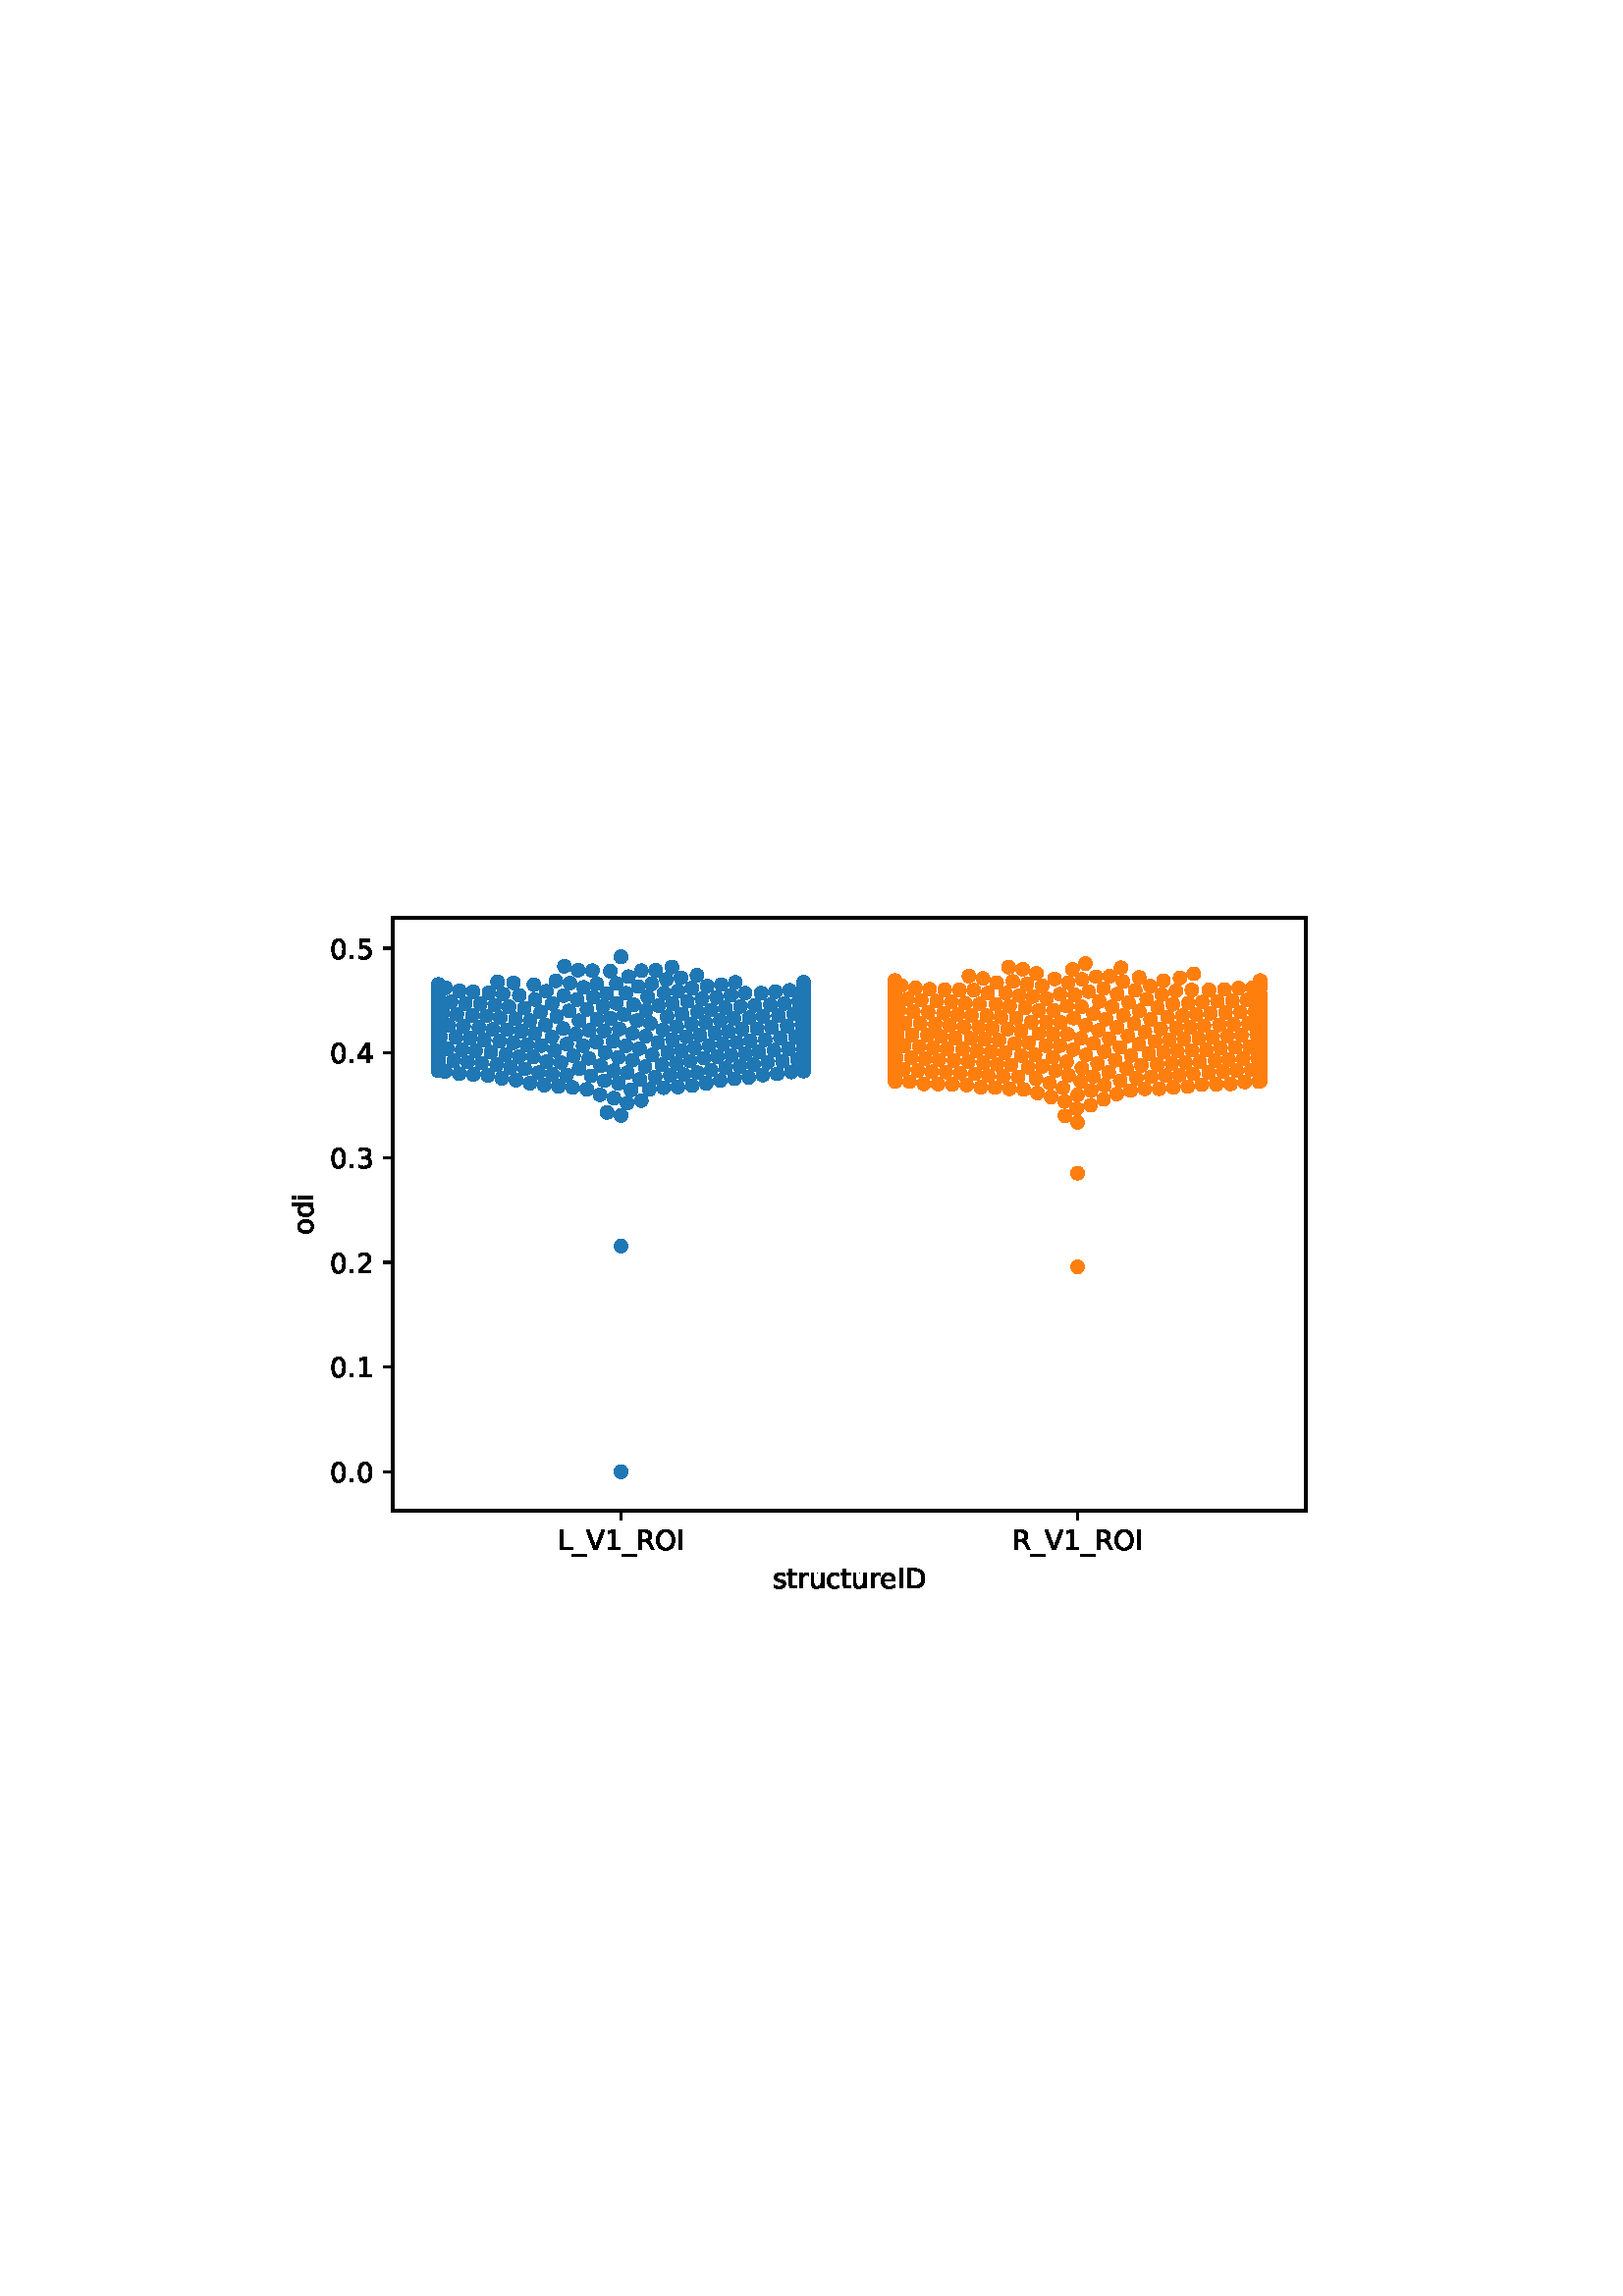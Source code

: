 %!PS-Adobe-3.0 EPSF-3.0
%%Orientation: portrait
%%BoundingBox: 90 252 522 540
%%EndComments
%%BeginProlog
/mpldict 8 dict def
mpldict begin
/m { moveto } bind def
/l { lineto } bind def
/r { rlineto } bind def
/c { curveto } bind def
/cl { closepath } bind def
/box {
m
1 index 0 r
0 exch r
neg 0 r
cl
} bind def
/clipbox {
box
clip
newpath
} bind def
%!PS-Adobe-3.0 Resource-Font
%%Copyright: Copyright (c) 2003 by Bitstream, Inc. All Rights Reserved. Copyright (c) 2006 by Tavmjong Bah. All Rights Reserved. DejaVu changes are in public domain 
25 dict begin
/_d{bind def}bind def
/_m{moveto}_d
/_l{lineto}_d
/_cl{closepath eofill}_d
/_c{curveto}_d
/_sc{7 -1 roll{setcachedevice}{pop pop pop pop pop pop}ifelse}_d
/_e{exec}_d
/FontName /DejaVuSans def
/PaintType 0 def
/FontMatrix[.001 0 0 .001 0 0]def
/FontBBox[-1021 -463 1793 1232]def
/FontType 3 def
/Encoding [ /period /zero /one /two /three /four /five /D /I /L /O /R /V /underscore /c /d /e /i /o /r /s /t /u ] def
/FontInfo 10 dict dup begin
/FamilyName (DejaVu Sans) def
/FullName (DejaVu Sans) def
/Notice (Copyright (c) 2003 by Bitstream, Inc. All Rights Reserved. Copyright (c) 2006 by Tavmjong Bah. All Rights Reserved. DejaVu changes are in public domain ) def
/Weight (Book) def
/Version (Version 2.35) def
/ItalicAngle 0.0 def
/isFixedPitch false def
/UnderlinePosition -130 def
/UnderlineThickness 90 def
end readonly def
/CharStrings 24 dict dup begin
/.notdef 0 def
/period{318 0 107 0 210 124 _sc
107 124 _m
210 124 _l
210 0 _l
107 0 _l
107 124 _l
_cl}_d
/zero{636 0 66 -13 570 742 _sc
318 664 _m
267 664 229 639 203 589 _c
177 539 165 464 165 364 _c
165 264 177 189 203 139 _c
229 89 267 64 318 64 _c
369 64 407 89 433 139 _c
458 189 471 264 471 364 _c
471 464 458 539 433 589 _c
407 639 369 664 318 664 _c
318 742 _m
399 742 461 709 505 645 _c
548 580 570 486 570 364 _c
570 241 548 147 505 83 _c
461 19 399 -13 318 -13 _c
236 -13 173 19 130 83 _c
87 147 66 241 66 364 _c
66 486 87 580 130 645 _c
173 709 236 742 318 742 _c
_cl}_d
/one{636 0 110 0 544 729 _sc
124 83 _m
285 83 _l
285 639 _l
110 604 _l
110 694 _l
284 729 _l
383 729 _l
383 83 _l
544 83 _l
544 0 _l
124 0 _l
124 83 _l
_cl}_d
/two{{636 0 73 0 536 742 _sc
192 83 _m
536 83 _l
536 0 _l
73 0 _l
73 83 _l
110 121 161 173 226 239 _c
290 304 331 346 348 365 _c
380 400 402 430 414 455 _c
426 479 433 504 433 528 _c
433 566 419 598 392 622 _c
365 646 330 659 286 659 _c
255 659 222 653 188 643 _c
154 632 117 616 78 594 _c
78 694 _l
118 710 155 722 189 730 _c
223 738 255 742 284 742 _c
}_e{359 742 419 723 464 685 _c
509 647 532 597 532 534 _c
532 504 526 475 515 449 _c
504 422 484 390 454 354 _c
446 344 420 317 376 272 _c
332 227 271 164 192 83 _c
_cl}_e}_d
/three{{636 0 76 -13 556 742 _sc
406 393 _m
453 383 490 362 516 330 _c
542 298 556 258 556 212 _c
556 140 531 84 482 45 _c
432 6 362 -13 271 -13 _c
240 -13 208 -10 176 -4 _c
144 1 110 10 76 22 _c
76 117 _l
103 101 133 89 166 81 _c
198 73 232 69 268 69 _c
330 69 377 81 409 105 _c
441 129 458 165 458 212 _c
458 254 443 288 413 312 _c
383 336 341 349 287 349 _c
}_e{202 349 _l
202 430 _l
291 430 _l
339 430 376 439 402 459 _c
428 478 441 506 441 543 _c
441 580 427 609 401 629 _c
374 649 336 659 287 659 _c
260 659 231 656 200 650 _c
169 644 135 635 98 623 _c
98 711 _l
135 721 170 729 203 734 _c
235 739 266 742 296 742 _c
370 742 429 725 473 691 _c
517 657 539 611 539 553 _c
539 513 527 479 504 451 _c
481 423 448 403 406 393 _c
_cl}_e}_d
/four{636 0 49 0 580 729 _sc
378 643 _m
129 254 _l
378 254 _l
378 643 _l
352 729 _m
476 729 _l
476 254 _l
580 254 _l
580 172 _l
476 172 _l
476 0 _l
378 0 _l
378 172 _l
49 172 _l
49 267 _l
352 729 _l
_cl}_d
/five{{636 0 77 -13 549 729 _sc
108 729 _m
495 729 _l
495 646 _l
198 646 _l
198 467 _l
212 472 227 476 241 478 _c
255 480 270 482 284 482 _c
365 482 429 459 477 415 _c
525 370 549 310 549 234 _c
549 155 524 94 475 51 _c
426 8 357 -13 269 -13 _c
238 -13 207 -10 175 -6 _c
143 -1 111 6 77 17 _c
77 116 _l
106 100 136 88 168 80 _c
199 72 232 69 267 69 _c
}_e{323 69 368 83 401 113 _c
433 143 450 183 450 234 _c
450 284 433 324 401 354 _c
368 384 323 399 267 399 _c
241 399 214 396 188 390 _c
162 384 135 375 108 363 _c
108 729 _l
_cl}_e}_d
/D{770 0 98 0 711 729 _sc
197 648 _m
197 81 _l
316 81 _l
416 81 490 103 537 149 _c
583 195 607 267 607 365 _c
607 463 583 534 537 580 _c
490 625 416 648 316 648 _c
197 648 _l
98 729 _m
301 729 _l
442 729 546 699 612 641 _c
678 582 711 490 711 365 _c
711 239 677 147 611 88 _c
545 29 441 0 301 0 _c
98 0 _l
98 729 _l
_cl}_d
/I{295 0 98 0 197 729 _sc
98 729 _m
197 729 _l
197 0 _l
98 0 _l
98 729 _l
_cl}_d
/L{557 0 98 0 552 729 _sc
98 729 _m
197 729 _l
197 83 _l
552 83 _l
552 0 _l
98 0 _l
98 729 _l
_cl}_d
/O{787 0 56 -13 731 742 _sc
394 662 _m
322 662 265 635 223 582 _c
181 528 160 456 160 364 _c
160 272 181 199 223 146 _c
265 92 322 66 394 66 _c
465 66 522 92 564 146 _c
606 199 627 272 627 364 _c
627 456 606 528 564 582 _c
522 635 465 662 394 662 _c
394 742 _m
496 742 577 707 639 639 _c
700 571 731 479 731 364 _c
731 248 700 157 639 89 _c
577 21 496 -13 394 -13 _c
291 -13 209 21 148 89 _c
86 157 56 248 56 364 _c
56 479 86 571 148 639 _c
209 707 291 742 394 742 _c
_cl}_d
/R{{695 0 98 0 666 729 _sc
444 342 _m
465 334 486 319 506 296 _c
526 272 546 240 566 199 _c
666 0 _l
560 0 _l
467 187 _l
443 235 419 268 397 284 _c
374 300 343 308 304 308 _c
197 308 _l
197 0 _l
98 0 _l
98 729 _l
321 729 _l
404 729 466 711 507 677 _c
548 642 569 589 569 519 _c
569 473 558 434 537 404 _c
515 374 484 353 444 342 _c
197 648 _m
197 389 _l
321 389 _l
}_e{368 389 404 400 428 422 _c
452 444 465 476 465 519 _c
465 561 452 593 428 615 _c
404 637 368 648 321 648 _c
197 648 _l
_cl}_e}_d
/V{684 0 8 0 676 729 _sc
286 0 _m
8 729 _l
111 729 _l
342 115 _l
573 729 _l
676 729 _l
398 0 _l
286 0 _l
_cl}_d
/underscore{500 0 -9 -235 510 -165 _sc
510 -165 _m
510 -235 _l
-9 -235 _l
-9 -165 _l
510 -165 _l
_cl}_d
/c{{550 0 55 -13 488 560 _sc
488 526 _m
488 442 _l
462 456 437 466 411 473 _c
385 480 360 484 334 484 _c
276 484 230 465 198 428 _c
166 391 150 339 150 273 _c
150 206 166 154 198 117 _c
230 80 276 62 334 62 _c
360 62 385 65 411 72 _c
437 79 462 90 488 104 _c
488 21 _l
462 9 436 0 410 -5 _c
383 -10 354 -13 324 -13 _c
242 -13 176 12 128 64 _c
}_e{79 115 55 185 55 273 _c
55 362 79 432 128 483 _c
177 534 244 560 330 560 _c
358 560 385 557 411 551 _c
437 545 463 537 488 526 _c
_cl}_e}_d
/d{{635 0 55 -13 544 760 _sc
454 464 _m
454 760 _l
544 760 _l
544 0 _l
454 0 _l
454 82 _l
435 49 411 25 382 10 _c
353 -5 319 -13 279 -13 _c
213 -13 159 13 117 65 _c
75 117 55 187 55 273 _c
55 359 75 428 117 481 _c
159 533 213 560 279 560 _c
319 560 353 552 382 536 _c
411 520 435 496 454 464 _c
148 273 _m
148 207 161 155 188 117 _c
215 79 253 61 301 61 _c
}_e{348 61 385 79 413 117 _c
440 155 454 207 454 273 _c
454 339 440 390 413 428 _c
385 466 348 485 301 485 _c
253 485 215 466 188 428 _c
161 390 148 339 148 273 _c
_cl}_e}_d
/e{{615 0 55 -13 562 560 _sc
562 296 _m
562 252 _l
149 252 _l
153 190 171 142 205 110 _c
238 78 284 62 344 62 _c
378 62 412 66 444 74 _c
476 82 509 95 541 113 _c
541 28 _l
509 14 476 3 442 -3 _c
408 -9 373 -13 339 -13 _c
251 -13 182 12 131 62 _c
80 112 55 181 55 268 _c
55 357 79 428 127 481 _c
175 533 241 560 323 560 _c
397 560 455 536 498 489 _c
}_e{540 441 562 377 562 296 _c
472 322 _m
471 371 457 410 431 440 _c
404 469 368 484 324 484 _c
274 484 234 469 204 441 _c
174 413 156 373 152 322 _c
472 322 _l
_cl}_e}_d
/i{278 0 94 0 184 760 _sc
94 547 _m
184 547 _l
184 0 _l
94 0 _l
94 547 _l
94 760 _m
184 760 _l
184 646 _l
94 646 _l
94 760 _l
_cl}_d
/o{612 0 55 -13 557 560 _sc
306 484 _m
258 484 220 465 192 427 _c
164 389 150 338 150 273 _c
150 207 163 156 191 118 _c
219 80 257 62 306 62 _c
354 62 392 80 420 118 _c
448 156 462 207 462 273 _c
462 337 448 389 420 427 _c
392 465 354 484 306 484 _c
306 560 _m
384 560 445 534 490 484 _c
534 433 557 363 557 273 _c
557 183 534 113 490 63 _c
445 12 384 -13 306 -13 _c
227 -13 165 12 121 63 _c
77 113 55 183 55 273 _c
55 363 77 433 121 484 _c
165 534 227 560 306 560 _c
_cl}_d
/r{411 0 91 0 411 560 _sc
411 463 _m
401 469 390 473 378 476 _c
366 478 353 480 339 480 _c
288 480 249 463 222 430 _c
194 397 181 350 181 288 _c
181 0 _l
91 0 _l
91 547 _l
181 547 _l
181 462 _l
199 495 224 520 254 536 _c
284 552 321 560 365 560 _c
371 560 378 559 386 559 _c
393 558 401 557 411 555 _c
411 463 _l
_cl}_d
/s{{521 0 54 -13 472 560 _sc
443 531 _m
443 446 _l
417 458 391 468 364 475 _c
336 481 308 485 279 485 _c
234 485 200 478 178 464 _c
156 450 145 430 145 403 _c
145 382 153 366 169 354 _c
185 342 217 330 265 320 _c
296 313 _l
360 299 405 279 432 255 _c
458 230 472 195 472 151 _c
472 100 452 60 412 31 _c
372 1 316 -13 246 -13 _c
216 -13 186 -10 154 -5 _c
}_e{122 0 89 8 54 20 _c
54 113 _l
87 95 120 82 152 74 _c
184 65 216 61 248 61 _c
290 61 323 68 346 82 _c
368 96 380 117 380 144 _c
380 168 371 187 355 200 _c
339 213 303 226 247 238 _c
216 245 _l
160 257 119 275 95 299 _c
70 323 58 356 58 399 _c
58 450 76 490 112 518 _c
148 546 200 560 268 560 _c
301 560 332 557 362 552 _c
391 547 418 540 443 531 _c
}_e{_cl}_e}_d
/t{392 0 27 0 368 702 _sc
183 702 _m
183 547 _l
368 547 _l
368 477 _l
183 477 _l
183 180 _l
183 135 189 106 201 94 _c
213 81 238 75 276 75 _c
368 75 _l
368 0 _l
276 0 _l
206 0 158 13 132 39 _c
106 65 93 112 93 180 _c
93 477 _l
27 477 _l
27 547 _l
93 547 _l
93 702 _l
183 702 _l
_cl}_d
/u{634 0 85 -13 543 560 _sc
85 216 _m
85 547 _l
175 547 _l
175 219 _l
175 167 185 129 205 103 _c
225 77 255 64 296 64 _c
344 64 383 79 411 110 _c
439 141 453 183 453 237 _c
453 547 _l
543 547 _l
543 0 _l
453 0 _l
453 84 _l
431 50 405 26 377 10 _c
348 -5 315 -13 277 -13 _c
214 -13 166 6 134 45 _c
101 83 85 140 85 216 _c
311 560 _m
311 560 _l
_cl}_d
end readonly def

/BuildGlyph
 {exch begin
 CharStrings exch
 2 copy known not{pop /.notdef}if
 true 3 1 roll get exec
 end}_d

/BuildChar {
 1 index /Encoding get exch get
 1 index /BuildGlyph get exec
}_d

FontName currentdict end definefont pop
end
%%EndProlog
mpldict begin
90 252 translate
432 288 0 0 clipbox
gsave
0 0 m
432 0 l
432 288 l
0 288 l
cl
1.000 setgray
fill
grestore
gsave
54 36 m
388.8 36 l
388.8 253.44 l
54 253.44 l
cl
1.000 setgray
fill
grestore
0.800 setlinewidth
1 setlinejoin
0 setlinecap
[] 0 setdash
0.000 setgray
gsave
/o {
gsave
newpath
translate
0.8 setlinewidth
1 setlinejoin
0 setlinecap
0 0 m
0 -3.5 l

gsave
0.000 setgray
fill
grestore
stroke
grestore
} bind def
137.7 36 o
grestore
/DejaVuSans findfont
10.000 scalefont
setfont
gsave
114.419 21.578 translate
0.0 rotate
0.0 0.0 m /L glyphshow
5.571 0.0 m /underscore glyphshow
10.571 0.0 m /V glyphshow
17.412 0.0 m /one glyphshow
23.774 0.0 m /underscore glyphshow
28.774 0.0 m /R glyphshow
35.723 0.0 m /O glyphshow
43.594 0.0 m /I glyphshow
grestore
gsave
/o {
gsave
newpath
translate
0.8 setlinewidth
1 setlinejoin
0 setlinecap
0 0 m
0 -3.5 l

gsave
0.000 setgray
fill
grestore
stroke
grestore
} bind def
305.1 36 o
grestore
gsave
281.131 21.578 translate
0.0 rotate
0.0 0.0 m /R glyphshow
6.948 0.0 m /underscore glyphshow
11.948 0.0 m /V glyphshow
18.789 0.0 m /one glyphshow
25.151 0.0 m /underscore glyphshow
30.151 0.0 m /R glyphshow
37.1 0.0 m /O glyphshow
44.971 0.0 m /I glyphshow
grestore
gsave
193.259 7.625 translate
0.0 rotate
0.0 0.0 m /s glyphshow
5.21 0.0 m /t glyphshow
9.131 0.0 m /r glyphshow
13.242 0.0 m /u glyphshow
19.58 0.0 m /c glyphshow
25.078 0.0 m /t glyphshow
28.999 0.0 m /u glyphshow
35.337 0.0 m /r glyphshow
39.448 0.0 m /e glyphshow
45.601 0.0 m /I glyphshow
48.55 0.0 m /D glyphshow
grestore
gsave
/o {
gsave
newpath
translate
0.8 setlinewidth
1 setlinejoin
0 setlinecap
0 0 m
-3.5 0 l

gsave
0.000 setgray
fill
grestore
stroke
grestore
} bind def
54 50.298 o
grestore
gsave
31.094 46.501 translate
0.0 rotate
0.0 0.0 m /zero glyphshow
6.362 0.0 m /period glyphshow
9.541 0.0 m /zero glyphshow
grestore
gsave
/o {
gsave
newpath
translate
0.8 setlinewidth
1 setlinejoin
0 setlinecap
0 0 m
-3.5 0 l

gsave
0.000 setgray
fill
grestore
stroke
grestore
} bind def
54 88.692 o
grestore
gsave
31.094 84.895 translate
0.0 rotate
0.0 0.0 m /zero glyphshow
6.362 0.0 m /period glyphshow
9.541 0.0 m /one glyphshow
grestore
gsave
/o {
gsave
newpath
translate
0.8 setlinewidth
1 setlinejoin
0 setlinecap
0 0 m
-3.5 0 l

gsave
0.000 setgray
fill
grestore
stroke
grestore
} bind def
54 127.085 o
grestore
gsave
31.094 123.288 translate
0.0 rotate
0.0 0.0 m /zero glyphshow
6.362 0.0 m /period glyphshow
9.541 0.0 m /two glyphshow
grestore
gsave
/o {
gsave
newpath
translate
0.8 setlinewidth
1 setlinejoin
0 setlinecap
0 0 m
-3.5 0 l

gsave
0.000 setgray
fill
grestore
stroke
grestore
} bind def
54 165.479 o
grestore
gsave
31.094 161.682 translate
0.0 rotate
0.0 0.0 m /zero glyphshow
6.362 0.0 m /period glyphshow
9.541 0.0 m /three glyphshow
grestore
gsave
/o {
gsave
newpath
translate
0.8 setlinewidth
1 setlinejoin
0 setlinecap
0 0 m
-3.5 0 l

gsave
0.000 setgray
fill
grestore
stroke
grestore
} bind def
54 203.873 o
grestore
gsave
31.094 200.076 translate
0.0 rotate
0.0 0.0 m /zero glyphshow
6.362 0.0 m /period glyphshow
9.541 0.0 m /four glyphshow
grestore
gsave
/o {
gsave
newpath
translate
0.8 setlinewidth
1 setlinejoin
0 setlinecap
0 0 m
-3.5 0 l

gsave
0.000 setgray
fill
grestore
stroke
grestore
} bind def
54 242.266 o
grestore
gsave
31.094 238.469 translate
0.0 rotate
0.0 0.0 m /zero glyphshow
6.362 0.0 m /period glyphshow
9.541 0.0 m /five glyphshow
grestore
gsave
25.016 137.095 translate
90.0 rotate
0.0 0.0 m /o glyphshow
6.118 0.0 m /d glyphshow
12.466 0.0 m /i glyphshow
grestore
0 setlinejoin
2 setlinecap
[] 0 setdash
gsave
54 36 m
54 253.44 l
stroke
grestore
gsave
388.8 36 m
388.8 253.44 l
stroke
grestore
gsave
54 36 m
388.8 36 l
stroke
grestore
gsave
54 253.44 m
388.8 253.44 l
stroke
grestore
/p0_0 {
newpath
translate
0 -2.5 m
0.663 -2.5 1.299 -2.237 1.768 -1.768 c
2.237 -1.299 2.5 -0.663 2.5 0 c
2.5 0.663 2.237 1.299 1.768 1.768 c
1.299 2.237 0.663 2.5 0 2.5 c
-0.663 2.5 -1.299 2.237 -1.768 1.768 c
-2.237 1.299 -2.5 0.663 -2.5 0 c
-2.5 -0.663 -2.237 -1.299 -1.768 -1.768 c
-1.299 -2.237 -0.663 -2.5 0 -2.5 c
cl

} bind def
gsave
334.8 217.4 54 36 clipbox
137.7 50.298 p0_0
0.122 0.467 0.706 setrgbcolor
fill
grestore
gsave
334.8 217.4 54 36 clipbox
137.7 133.073 p0_0
0.122 0.467 0.706 setrgbcolor
fill
grestore
gsave
334.8 217.4 54 36 clipbox
137.7 180.966 p0_0
0.122 0.467 0.706 setrgbcolor
fill
grestore
gsave
334.8 217.4 54 36 clipbox
132.578 182.061 p0_0
0.122 0.467 0.706 setrgbcolor
fill
grestore
gsave
334.8 217.4 54 36 clipbox
139.961 185.478 p0_0
0.122 0.467 0.706 setrgbcolor
fill
grestore
gsave
334.8 217.4 54 36 clipbox
145.122 186.399 p0_0
0.122 0.467 0.706 setrgbcolor
fill
grestore
gsave
334.8 217.4 54 36 clipbox
135.081 187.32 p0_0
0.122 0.467 0.706 setrgbcolor
fill
grestore
gsave
334.8 217.4 54 36 clipbox
129.986 188.527 p0_0
0.122 0.467 0.706 setrgbcolor
fill
grestore
gsave
334.8 217.4 54 36 clipbox
141.359 190.298 p0_0
0.122 0.467 0.706 setrgbcolor
fill
grestore
gsave
334.8 217.4 54 36 clipbox
148.108 190.511 p0_0
0.122 0.467 0.706 setrgbcolor
fill
grestore
gsave
334.8 217.4 54 36 clipbox
125.172 190.521 p0_0
0.122 0.467 0.706 setrgbcolor
fill
grestore
gsave
334.8 217.4 54 36 clipbox
153.319 191.123 p0_0
0.122 0.467 0.706 setrgbcolor
fill
grestore
gsave
334.8 217.4 54 36 clipbox
119.976 191.237 p0_0
0.122 0.467 0.706 setrgbcolor
fill
grestore
gsave
334.8 217.4 54 36 clipbox
158.563 191.344 p0_0
0.122 0.467 0.706 setrgbcolor
fill
grestore
gsave
334.8 217.4 54 36 clipbox
114.744 191.652 p0_0
0.122 0.467 0.706 setrgbcolor
fill
grestore
gsave
334.8 217.4 54 36 clipbox
163.784 191.876 p0_0
0.122 0.467 0.706 setrgbcolor
fill
grestore
gsave
334.8 217.4 54 36 clipbox
109.511 192.053 p0_0
0.122 0.467 0.706 setrgbcolor
fill
grestore
gsave
334.8 217.4 54 36 clipbox
136.752 192.694 p0_0
0.122 0.467 0.706 setrgbcolor
fill
grestore
gsave
334.8 217.4 54 36 clipbox
168.961 192.707 p0_0
0.122 0.467 0.706 setrgbcolor
fill
grestore
gsave
334.8 217.4 54 36 clipbox
104.314 192.764 p0_0
0.122 0.467 0.706 setrgbcolor
fill
grestore
gsave
334.8 217.4 54 36 clipbox
131.604 193.678 p0_0
0.122 0.467 0.706 setrgbcolor
fill
grestore
gsave
334.8 217.4 54 36 clipbox
174.088 193.78 p0_0
0.122 0.467 0.706 setrgbcolor
fill
grestore
gsave
334.8 217.4 54 36 clipbox
99.2 193.893 p0_0
0.122 0.467 0.706 setrgbcolor
fill
grestore
gsave
334.8 217.4 54 36 clipbox
144.565 194.201 p0_0
0.122 0.467 0.706 setrgbcolor
fill
grestore
gsave
334.8 217.4 54 36 clipbox
179.298 194.399 p0_0
0.122 0.467 0.706 setrgbcolor
fill
grestore
gsave
334.8 217.4 54 36 clipbox
94.002 194.598 p0_0
0.122 0.467 0.706 setrgbcolor
fill
grestore
gsave
334.8 217.4 54 36 clipbox
184.52 194.912 p0_0
0.122 0.467 0.706 setrgbcolor
fill
grestore
gsave
334.8 217.4 54 36 clipbox
150.222 195.088 p0_0
0.122 0.467 0.706 setrgbcolor
fill
grestore
gsave
334.8 217.4 54 36 clipbox
126.703 195.471 p0_0
0.122 0.467 0.706 setrgbcolor
fill
grestore
gsave
334.8 217.4 54 36 clipbox
155.725 195.55 p0_0
0.122 0.467 0.706 setrgbcolor
fill
grestore
gsave
334.8 217.4 54 36 clipbox
88.871 195.656 p0_0
0.122 0.467 0.706 setrgbcolor
fill
grestore
gsave
334.8 217.4 54 36 clipbox
189.704 195.705 p0_0
0.122 0.467 0.706 setrgbcolor
fill
grestore
gsave
334.8 217.4 54 36 clipbox
117.746 195.754 p0_0
0.122 0.467 0.706 setrgbcolor
fill
grestore
gsave
334.8 217.4 54 36 clipbox
160.769 195.882 p0_0
0.122 0.467 0.706 setrgbcolor
fill
grestore
gsave
334.8 217.4 54 36 clipbox
83.632 195.982 p0_0
0.122 0.467 0.706 setrgbcolor
fill
grestore
gsave
334.8 217.4 54 36 clipbox
112.51 196.129 p0_0
0.122 0.467 0.706 setrgbcolor
fill
grestore
gsave
334.8 217.4 54 36 clipbox
194.928 196.2 p0_0
0.122 0.467 0.706 setrgbcolor
fill
grestore
gsave
334.8 217.4 54 36 clipbox
78.389 196.237 p0_0
0.122 0.467 0.706 setrgbcolor
fill
grestore
gsave
334.8 217.4 54 36 clipbox
139.959 196.601 p0_0
0.122 0.467 0.706 setrgbcolor
fill
grestore
gsave
334.8 217.4 54 36 clipbox
165.739 196.655 p0_0
0.122 0.467 0.706 setrgbcolor
fill
grestore
gsave
334.8 217.4 54 36 clipbox
107.483 196.665 p0_0
0.122 0.467 0.706 setrgbcolor
fill
grestore
gsave
334.8 217.4 54 36 clipbox
200.127 196.893 p0_0
0.122 0.467 0.706 setrgbcolor
fill
grestore
gsave
334.8 217.4 54 36 clipbox
73.213 197.075 p0_0
0.122 0.467 0.706 setrgbcolor
fill
grestore
gsave
334.8 217.4 54 36 clipbox
204.66 197.181 p0_0
0.122 0.467 0.706 setrgbcolor
fill
grestore
gsave
334.8 217.4 54 36 clipbox
70.74 197.281 p0_0
0.122 0.467 0.706 setrgbcolor
fill
grestore
gsave
334.8 217.4 54 36 clipbox
204.66 197.326 p0_0
0.122 0.467 0.706 setrgbcolor
fill
grestore
gsave
334.8 217.4 54 36 clipbox
134.962 197.395 p0_0
0.122 0.467 0.706 setrgbcolor
fill
grestore
gsave
334.8 217.4 54 36 clipbox
70.74 197.424 p0_0
0.122 0.467 0.706 setrgbcolor
fill
grestore
gsave
334.8 217.4 54 36 clipbox
204.66 197.449 p0_0
0.122 0.467 0.706 setrgbcolor
fill
grestore
gsave
334.8 217.4 54 36 clipbox
170.711 197.608 p0_0
0.122 0.467 0.706 setrgbcolor
fill
grestore
gsave
334.8 217.4 54 36 clipbox
70.74 197.627 p0_0
0.122 0.467 0.706 setrgbcolor
fill
grestore
gsave
334.8 217.4 54 36 clipbox
102.419 197.981 p0_0
0.122 0.467 0.706 setrgbcolor
fill
grestore
gsave
334.8 217.4 54 36 clipbox
122.342 198.17 p0_0
0.122 0.467 0.706 setrgbcolor
fill
grestore
gsave
334.8 217.4 54 36 clipbox
204.66 198.21 p0_0
0.122 0.467 0.706 setrgbcolor
fill
grestore
gsave
334.8 217.4 54 36 clipbox
70.74 198.297 p0_0
0.122 0.467 0.706 setrgbcolor
fill
grestore
gsave
334.8 217.4 54 36 clipbox
204.66 198.305 p0_0
0.122 0.467 0.706 setrgbcolor
fill
grestore
gsave
334.8 217.4 54 36 clipbox
70.74 198.335 p0_0
0.122 0.467 0.706 setrgbcolor
fill
grestore
gsave
334.8 217.4 54 36 clipbox
176.083 198.405 p0_0
0.122 0.467 0.706 setrgbcolor
fill
grestore
gsave
334.8 217.4 54 36 clipbox
97.211 198.618 p0_0
0.122 0.467 0.706 setrgbcolor
fill
grestore
gsave
334.8 217.4 54 36 clipbox
204.66 198.69 p0_0
0.122 0.467 0.706 setrgbcolor
fill
grestore
gsave
334.8 217.4 54 36 clipbox
70.74 198.725 p0_0
0.122 0.467 0.706 setrgbcolor
fill
grestore
gsave
334.8 217.4 54 36 clipbox
146.503 198.847 p0_0
0.122 0.467 0.706 setrgbcolor
fill
grestore
gsave
334.8 217.4 54 36 clipbox
181.297 198.988 p0_0
0.122 0.467 0.706 setrgbcolor
fill
grestore
gsave
334.8 217.4 54 36 clipbox
204.66 199.051 p0_0
0.122 0.467 0.706 setrgbcolor
fill
grestore
gsave
334.8 217.4 54 36 clipbox
70.74 199.058 p0_0
0.122 0.467 0.706 setrgbcolor
fill
grestore
gsave
334.8 217.4 54 36 clipbox
204.66 199.087 p0_0
0.122 0.467 0.706 setrgbcolor
fill
grestore
gsave
334.8 217.4 54 36 clipbox
130.198 199.202 p0_0
0.122 0.467 0.706 setrgbcolor
fill
grestore
gsave
334.8 217.4 54 36 clipbox
70.74 199.256 p0_0
0.122 0.467 0.706 setrgbcolor
fill
grestore
gsave
334.8 217.4 54 36 clipbox
152.667 199.513 p0_0
0.122 0.467 0.706 setrgbcolor
fill
grestore
gsave
334.8 217.4 54 36 clipbox
92.11 199.591 p0_0
0.122 0.467 0.706 setrgbcolor
fill
grestore
gsave
334.8 217.4 54 36 clipbox
186.313 199.611 p0_0
0.122 0.467 0.706 setrgbcolor
fill
grestore
gsave
334.8 217.4 54 36 clipbox
204.66 199.658 p0_0
0.122 0.467 0.706 setrgbcolor
fill
grestore
gsave
334.8 217.4 54 36 clipbox
70.74 199.724 p0_0
0.122 0.467 0.706 setrgbcolor
fill
grestore
gsave
334.8 217.4 54 36 clipbox
204.66 199.799 p0_0
0.122 0.467 0.706 setrgbcolor
fill
grestore
gsave
334.8 217.4 54 36 clipbox
70.74 199.807 p0_0
0.122 0.467 0.706 setrgbcolor
fill
grestore
gsave
334.8 217.4 54 36 clipbox
204.66 199.897 p0_0
0.122 0.467 0.706 setrgbcolor
fill
grestore
gsave
334.8 217.4 54 36 clipbox
70.74 199.956 p0_0
0.122 0.467 0.706 setrgbcolor
fill
grestore
gsave
334.8 217.4 54 36 clipbox
204.66 200.018 p0_0
0.122 0.467 0.706 setrgbcolor
fill
grestore
gsave
334.8 217.4 54 36 clipbox
70.74 200.021 p0_0
0.122 0.467 0.706 setrgbcolor
fill
grestore
gsave
334.8 217.4 54 36 clipbox
157.995 200.059 p0_0
0.122 0.467 0.706 setrgbcolor
fill
grestore
gsave
334.8 217.4 54 36 clipbox
86.622 200.174 p0_0
0.122 0.467 0.706 setrgbcolor
fill
grestore
gsave
334.8 217.4 54 36 clipbox
115.708 200.362 p0_0
0.122 0.467 0.706 setrgbcolor
fill
grestore
gsave
334.8 217.4 54 36 clipbox
191.471 200.413 p0_0
0.122 0.467 0.706 setrgbcolor
fill
grestore
gsave
334.8 217.4 54 36 clipbox
81.436 200.523 p0_0
0.122 0.467 0.706 setrgbcolor
fill
grestore
gsave
334.8 217.4 54 36 clipbox
204.66 200.616 p0_0
0.122 0.467 0.706 setrgbcolor
fill
grestore
gsave
334.8 217.4 54 36 clipbox
70.74 200.636 p0_0
0.122 0.467 0.706 setrgbcolor
fill
grestore
gsave
334.8 217.4 54 36 clipbox
204.66 200.67 p0_0
0.122 0.467 0.706 setrgbcolor
fill
grestore
gsave
334.8 217.4 54 36 clipbox
70.74 200.681 p0_0
0.122 0.467 0.706 setrgbcolor
fill
grestore
gsave
334.8 217.4 54 36 clipbox
110.47 200.695 p0_0
0.122 0.467 0.706 setrgbcolor
fill
grestore
gsave
334.8 217.4 54 36 clipbox
204.66 200.766 p0_0
0.122 0.467 0.706 setrgbcolor
fill
grestore
gsave
334.8 217.4 54 36 clipbox
196.896 200.833 p0_0
0.122 0.467 0.706 setrgbcolor
fill
grestore
gsave
334.8 217.4 54 36 clipbox
162.94 200.885 p0_0
0.122 0.467 0.706 setrgbcolor
fill
grestore
gsave
334.8 217.4 54 36 clipbox
70.74 200.896 p0_0
0.122 0.467 0.706 setrgbcolor
fill
grestore
gsave
334.8 217.4 54 36 clipbox
204.66 200.946 p0_0
0.122 0.467 0.706 setrgbcolor
fill
grestore
gsave
334.8 217.4 54 36 clipbox
76.348 201.086 p0_0
0.122 0.467 0.706 setrgbcolor
fill
grestore
gsave
334.8 217.4 54 36 clipbox
70.74 201.118 p0_0
0.122 0.467 0.706 setrgbcolor
fill
grestore
gsave
334.8 217.4 54 36 clipbox
141.881 201.218 p0_0
0.122 0.467 0.706 setrgbcolor
fill
grestore
gsave
334.8 217.4 54 36 clipbox
202.435 201.384 p0_0
0.122 0.467 0.706 setrgbcolor
fill
grestore
gsave
334.8 217.4 54 36 clipbox
70.865 201.547 p0_0
0.122 0.467 0.706 setrgbcolor
fill
grestore
gsave
334.8 217.4 54 36 clipbox
204.66 201.568 p0_0
0.122 0.467 0.706 setrgbcolor
fill
grestore
gsave
334.8 217.4 54 36 clipbox
204.66 201.627 p0_0
0.122 0.467 0.706 setrgbcolor
fill
grestore
gsave
334.8 217.4 54 36 clipbox
70.74 201.65 p0_0
0.122 0.467 0.706 setrgbcolor
fill
grestore
gsave
334.8 217.4 54 36 clipbox
70.74 201.656 p0_0
0.122 0.467 0.706 setrgbcolor
fill
grestore
gsave
334.8 217.4 54 36 clipbox
204.66 201.677 p0_0
0.122 0.467 0.706 setrgbcolor
fill
grestore
gsave
334.8 217.4 54 36 clipbox
204.66 201.698 p0_0
0.122 0.467 0.706 setrgbcolor
fill
grestore
gsave
334.8 217.4 54 36 clipbox
70.74 201.738 p0_0
0.122 0.467 0.706 setrgbcolor
fill
grestore
gsave
334.8 217.4 54 36 clipbox
204.66 201.782 p0_0
0.122 0.467 0.706 setrgbcolor
fill
grestore
gsave
334.8 217.4 54 36 clipbox
125.841 201.898 p0_0
0.122 0.467 0.706 setrgbcolor
fill
grestore
gsave
334.8 217.4 54 36 clipbox
168.066 201.965 p0_0
0.122 0.467 0.706 setrgbcolor
fill
grestore
gsave
334.8 217.4 54 36 clipbox
136.745 202.255 p0_0
0.122 0.467 0.706 setrgbcolor
fill
grestore
gsave
334.8 217.4 54 36 clipbox
105.538 202.409 p0_0
0.122 0.467 0.706 setrgbcolor
fill
grestore
gsave
334.8 217.4 54 36 clipbox
70.74 202.429 p0_0
0.122 0.467 0.706 setrgbcolor
fill
grestore
gsave
334.8 217.4 54 36 clipbox
173.093 202.515 p0_0
0.122 0.467 0.706 setrgbcolor
fill
grestore
gsave
334.8 217.4 54 36 clipbox
204.66 202.528 p0_0
0.122 0.467 0.706 setrgbcolor
fill
grestore
gsave
334.8 217.4 54 36 clipbox
100.409 202.583 p0_0
0.122 0.467 0.706 setrgbcolor
fill
grestore
gsave
334.8 217.4 54 36 clipbox
120.309 202.77 p0_0
0.122 0.467 0.706 setrgbcolor
fill
grestore
gsave
334.8 217.4 54 36 clipbox
70.74 202.771 p0_0
0.122 0.467 0.706 setrgbcolor
fill
grestore
gsave
334.8 217.4 54 36 clipbox
204.66 202.852 p0_0
0.122 0.467 0.706 setrgbcolor
fill
grestore
gsave
334.8 217.4 54 36 clipbox
70.74 202.854 p0_0
0.122 0.467 0.706 setrgbcolor
fill
grestore
gsave
334.8 217.4 54 36 clipbox
204.66 202.917 p0_0
0.122 0.467 0.706 setrgbcolor
fill
grestore
gsave
334.8 217.4 54 36 clipbox
70.74 202.949 p0_0
0.122 0.467 0.706 setrgbcolor
fill
grestore
gsave
334.8 217.4 54 36 clipbox
178.115 203.016 p0_0
0.122 0.467 0.706 setrgbcolor
fill
grestore
gsave
334.8 217.4 54 36 clipbox
70.74 203.022 p0_0
0.122 0.467 0.706 setrgbcolor
fill
grestore
gsave
334.8 217.4 54 36 clipbox
204.66 203.029 p0_0
0.122 0.467 0.706 setrgbcolor
fill
grestore
gsave
334.8 217.4 54 36 clipbox
70.74 203.039 p0_0
0.122 0.467 0.706 setrgbcolor
fill
grestore
gsave
334.8 217.4 54 36 clipbox
204.66 203.05 p0_0
0.122 0.467 0.706 setrgbcolor
fill
grestore
gsave
334.8 217.4 54 36 clipbox
149.073 203.157 p0_0
0.122 0.467 0.706 setrgbcolor
fill
grestore
gsave
334.8 217.4 54 36 clipbox
204.66 203.205 p0_0
0.122 0.467 0.706 setrgbcolor
fill
grestore
gsave
334.8 217.4 54 36 clipbox
70.74 203.241 p0_0
0.122 0.467 0.706 setrgbcolor
fill
grestore
gsave
334.8 217.4 54 36 clipbox
70.74 203.259 p0_0
0.122 0.467 0.706 setrgbcolor
fill
grestore
gsave
334.8 217.4 54 36 clipbox
204.66 203.299 p0_0
0.122 0.467 0.706 setrgbcolor
fill
grestore
gsave
334.8 217.4 54 36 clipbox
95.452 203.329 p0_0
0.122 0.467 0.706 setrgbcolor
fill
grestore
gsave
334.8 217.4 54 36 clipbox
204.66 203.425 p0_0
0.122 0.467 0.706 setrgbcolor
fill
grestore
gsave
334.8 217.4 54 36 clipbox
70.74 203.442 p0_0
0.122 0.467 0.706 setrgbcolor
fill
grestore
gsave
334.8 217.4 54 36 clipbox
70.74 203.45 p0_0
0.122 0.467 0.706 setrgbcolor
fill
grestore
gsave
334.8 217.4 54 36 clipbox
204.66 203.476 p0_0
0.122 0.467 0.706 setrgbcolor
fill
grestore
gsave
334.8 217.4 54 36 clipbox
70.74 203.55 p0_0
0.122 0.467 0.706 setrgbcolor
fill
grestore
gsave
334.8 217.4 54 36 clipbox
183.209 203.645 p0_0
0.122 0.467 0.706 setrgbcolor
fill
grestore
gsave
334.8 217.4 54 36 clipbox
204.66 203.759 p0_0
0.122 0.467 0.706 setrgbcolor
fill
grestore
gsave
334.8 217.4 54 36 clipbox
70.74 203.786 p0_0
0.122 0.467 0.706 setrgbcolor
fill
grestore
gsave
334.8 217.4 54 36 clipbox
204.66 203.809 p0_0
0.122 0.467 0.706 setrgbcolor
fill
grestore
gsave
334.8 217.4 54 36 clipbox
131.914 203.928 p0_0
0.122 0.467 0.706 setrgbcolor
fill
grestore
gsave
334.8 217.4 54 36 clipbox
70.74 203.95 p0_0
0.122 0.467 0.706 setrgbcolor
fill
grestore
gsave
334.8 217.4 54 36 clipbox
204.66 203.996 p0_0
0.122 0.467 0.706 setrgbcolor
fill
grestore
gsave
334.8 217.4 54 36 clipbox
70.74 204.004 p0_0
0.122 0.467 0.706 setrgbcolor
fill
grestore
gsave
334.8 217.4 54 36 clipbox
154.817 204.038 p0_0
0.122 0.467 0.706 setrgbcolor
fill
grestore
gsave
334.8 217.4 54 36 clipbox
90.0 204.169 p0_0
0.122 0.467 0.706 setrgbcolor
fill
grestore
gsave
334.8 217.4 54 36 clipbox
204.66 204.192 p0_0
0.122 0.467 0.706 setrgbcolor
fill
grestore
gsave
334.8 217.4 54 36 clipbox
70.74 204.229 p0_0
0.122 0.467 0.706 setrgbcolor
fill
grestore
gsave
334.8 217.4 54 36 clipbox
188.174 204.287 p0_0
0.122 0.467 0.706 setrgbcolor
fill
grestore
gsave
334.8 217.4 54 36 clipbox
204.66 204.314 p0_0
0.122 0.467 0.706 setrgbcolor
fill
grestore
gsave
334.8 217.4 54 36 clipbox
70.74 204.327 p0_0
0.122 0.467 0.706 setrgbcolor
fill
grestore
gsave
334.8 217.4 54 36 clipbox
204.66 204.329 p0_0
0.122 0.467 0.706 setrgbcolor
fill
grestore
gsave
334.8 217.4 54 36 clipbox
70.74 204.401 p0_0
0.122 0.467 0.706 setrgbcolor
fill
grestore
gsave
334.8 217.4 54 36 clipbox
204.66 204.422 p0_0
0.122 0.467 0.706 setrgbcolor
fill
grestore
gsave
334.8 217.4 54 36 clipbox
70.74 204.426 p0_0
0.122 0.467 0.706 setrgbcolor
fill
grestore
gsave
334.8 217.4 54 36 clipbox
204.66 204.452 p0_0
0.122 0.467 0.706 setrgbcolor
fill
grestore
gsave
334.8 217.4 54 36 clipbox
70.74 204.478 p0_0
0.122 0.467 0.706 setrgbcolor
fill
grestore
gsave
334.8 217.4 54 36 clipbox
204.66 204.538 p0_0
0.122 0.467 0.706 setrgbcolor
fill
grestore
gsave
334.8 217.4 54 36 clipbox
70.74 204.545 p0_0
0.122 0.467 0.706 setrgbcolor
fill
grestore
gsave
334.8 217.4 54 36 clipbox
204.66 204.558 p0_0
0.122 0.467 0.706 setrgbcolor
fill
grestore
gsave
334.8 217.4 54 36 clipbox
70.74 204.562 p0_0
0.122 0.467 0.706 setrgbcolor
fill
grestore
gsave
334.8 217.4 54 36 clipbox
204.66 204.635 p0_0
0.122 0.467 0.706 setrgbcolor
fill
grestore
gsave
334.8 217.4 54 36 clipbox
84.393 204.701 p0_0
0.122 0.467 0.706 setrgbcolor
fill
grestore
gsave
334.8 217.4 54 36 clipbox
204.66 204.713 p0_0
0.122 0.467 0.706 setrgbcolor
fill
grestore
gsave
334.8 217.4 54 36 clipbox
70.74 204.714 p0_0
0.122 0.467 0.706 setrgbcolor
fill
grestore
gsave
334.8 217.4 54 36 clipbox
70.74 204.717 p0_0
0.122 0.467 0.706 setrgbcolor
fill
grestore
gsave
334.8 217.4 54 36 clipbox
204.66 204.729 p0_0
0.122 0.467 0.706 setrgbcolor
fill
grestore
gsave
334.8 217.4 54 36 clipbox
70.74 204.736 p0_0
0.122 0.467 0.706 setrgbcolor
fill
grestore
gsave
334.8 217.4 54 36 clipbox
159.769 204.765 p0_0
0.122 0.467 0.706 setrgbcolor
fill
grestore
gsave
334.8 217.4 54 36 clipbox
113.327 204.818 p0_0
0.122 0.467 0.706 setrgbcolor
fill
grestore
gsave
334.8 217.4 54 36 clipbox
204.66 204.829 p0_0
0.122 0.467 0.706 setrgbcolor
fill
grestore
gsave
334.8 217.4 54 36 clipbox
193.795 204.868 p0_0
0.122 0.467 0.706 setrgbcolor
fill
grestore
gsave
334.8 217.4 54 36 clipbox
70.74 204.873 p0_0
0.122 0.467 0.706 setrgbcolor
fill
grestore
gsave
334.8 217.4 54 36 clipbox
204.66 204.896 p0_0
0.122 0.467 0.706 setrgbcolor
fill
grestore
gsave
334.8 217.4 54 36 clipbox
70.74 204.914 p0_0
0.122 0.467 0.706 setrgbcolor
fill
grestore
gsave
334.8 217.4 54 36 clipbox
204.66 204.923 p0_0
0.122 0.467 0.706 setrgbcolor
fill
grestore
gsave
334.8 217.4 54 36 clipbox
204.66 204.999 p0_0
0.122 0.467 0.706 setrgbcolor
fill
grestore
gsave
334.8 217.4 54 36 clipbox
70.74 205.019 p0_0
0.122 0.467 0.706 setrgbcolor
fill
grestore
gsave
334.8 217.4 54 36 clipbox
204.66 205.07 p0_0
0.122 0.467 0.706 setrgbcolor
fill
grestore
gsave
334.8 217.4 54 36 clipbox
70.74 205.093 p0_0
0.122 0.467 0.706 setrgbcolor
fill
grestore
gsave
334.8 217.4 54 36 clipbox
79.41 205.148 p0_0
0.122 0.467 0.706 setrgbcolor
fill
grestore
gsave
334.8 217.4 54 36 clipbox
204.66 205.159 p0_0
0.122 0.467 0.706 setrgbcolor
fill
grestore
gsave
334.8 217.4 54 36 clipbox
70.74 205.167 p0_0
0.122 0.467 0.706 setrgbcolor
fill
grestore
gsave
334.8 217.4 54 36 clipbox
204.66 205.169 p0_0
0.122 0.467 0.706 setrgbcolor
fill
grestore
gsave
334.8 217.4 54 36 clipbox
70.74 205.226 p0_0
0.122 0.467 0.706 setrgbcolor
fill
grestore
gsave
334.8 217.4 54 36 clipbox
199.182 205.309 p0_0
0.122 0.467 0.706 setrgbcolor
fill
grestore
gsave
334.8 217.4 54 36 clipbox
70.74 205.319 p0_0
0.122 0.467 0.706 setrgbcolor
fill
grestore
gsave
334.8 217.4 54 36 clipbox
204.66 205.361 p0_0
0.122 0.467 0.706 setrgbcolor
fill
grestore
gsave
334.8 217.4 54 36 clipbox
70.74 205.369 p0_0
0.122 0.467 0.706 setrgbcolor
fill
grestore
gsave
334.8 217.4 54 36 clipbox
204.66 205.38 p0_0
0.122 0.467 0.706 setrgbcolor
fill
grestore
gsave
334.8 217.4 54 36 clipbox
70.74 205.42 p0_0
0.122 0.467 0.706 setrgbcolor
fill
grestore
gsave
334.8 217.4 54 36 clipbox
144.443 205.516 p0_0
0.122 0.467 0.706 setrgbcolor
fill
grestore
gsave
334.8 217.4 54 36 clipbox
74.028 205.537 p0_0
0.122 0.467 0.706 setrgbcolor
fill
grestore
gsave
334.8 217.4 54 36 clipbox
204.66 205.562 p0_0
0.122 0.467 0.706 setrgbcolor
fill
grestore
gsave
334.8 217.4 54 36 clipbox
70.74 205.613 p0_0
0.122 0.467 0.706 setrgbcolor
fill
grestore
gsave
334.8 217.4 54 36 clipbox
204.66 205.622 p0_0
0.122 0.467 0.706 setrgbcolor
fill
grestore
gsave
334.8 217.4 54 36 clipbox
204.66 205.698 p0_0
0.122 0.467 0.706 setrgbcolor
fill
grestore
gsave
334.8 217.4 54 36 clipbox
204.66 205.739 p0_0
0.122 0.467 0.706 setrgbcolor
fill
grestore
gsave
334.8 217.4 54 36 clipbox
70.74 205.769 p0_0
0.122 0.467 0.706 setrgbcolor
fill
grestore
gsave
334.8 217.4 54 36 clipbox
164.692 205.796 p0_0
0.122 0.467 0.706 setrgbcolor
fill
grestore
gsave
334.8 217.4 54 36 clipbox
70.74 205.809 p0_0
0.122 0.467 0.706 setrgbcolor
fill
grestore
gsave
334.8 217.4 54 36 clipbox
70.74 205.955 p0_0
0.122 0.467 0.706 setrgbcolor
fill
grestore
gsave
334.8 217.4 54 36 clipbox
204.66 205.988 p0_0
0.122 0.467 0.706 setrgbcolor
fill
grestore
gsave
334.8 217.4 54 36 clipbox
204.66 206.027 p0_0
0.122 0.467 0.706 setrgbcolor
fill
grestore
gsave
334.8 217.4 54 36 clipbox
70.74 206.034 p0_0
0.122 0.467 0.706 setrgbcolor
fill
grestore
gsave
334.8 217.4 54 36 clipbox
204.66 206.084 p0_0
0.122 0.467 0.706 setrgbcolor
fill
grestore
gsave
334.8 217.4 54 36 clipbox
204.66 206.099 p0_0
0.122 0.467 0.706 setrgbcolor
fill
grestore
gsave
334.8 217.4 54 36 clipbox
70.74 206.11 p0_0
0.122 0.467 0.706 setrgbcolor
fill
grestore
gsave
334.8 217.4 54 36 clipbox
204.66 206.132 p0_0
0.122 0.467 0.706 setrgbcolor
fill
grestore
gsave
334.8 217.4 54 36 clipbox
70.74 206.163 p0_0
0.122 0.467 0.706 setrgbcolor
fill
grestore
gsave
334.8 217.4 54 36 clipbox
204.66 206.181 p0_0
0.122 0.467 0.706 setrgbcolor
fill
grestore
gsave
334.8 217.4 54 36 clipbox
70.74 206.189 p0_0
0.122 0.467 0.706 setrgbcolor
fill
grestore
gsave
334.8 217.4 54 36 clipbox
204.66 206.198 p0_0
0.122 0.467 0.706 setrgbcolor
fill
grestore
gsave
334.8 217.4 54 36 clipbox
70.74 206.202 p0_0
0.122 0.467 0.706 setrgbcolor
fill
grestore
gsave
334.8 217.4 54 36 clipbox
204.66 206.243 p0_0
0.122 0.467 0.706 setrgbcolor
fill
grestore
gsave
334.8 217.4 54 36 clipbox
70.74 206.268 p0_0
0.122 0.467 0.706 setrgbcolor
fill
grestore
gsave
334.8 217.4 54 36 clipbox
204.66 206.398 p0_0
0.122 0.467 0.706 setrgbcolor
fill
grestore
gsave
334.8 217.4 54 36 clipbox
70.74 206.403 p0_0
0.122 0.467 0.706 setrgbcolor
fill
grestore
gsave
334.8 217.4 54 36 clipbox
204.66 206.426 p0_0
0.122 0.467 0.706 setrgbcolor
fill
grestore
gsave
334.8 217.4 54 36 clipbox
70.74 206.452 p0_0
0.122 0.467 0.706 setrgbcolor
fill
grestore
gsave
334.8 217.4 54 36 clipbox
139.524 206.497 p0_0
0.122 0.467 0.706 setrgbcolor
fill
grestore
gsave
334.8 217.4 54 36 clipbox
123.804 206.506 p0_0
0.122 0.467 0.706 setrgbcolor
fill
grestore
gsave
334.8 217.4 54 36 clipbox
108.419 206.593 p0_0
0.122 0.467 0.706 setrgbcolor
fill
grestore
gsave
334.8 217.4 54 36 clipbox
170.009 206.611 p0_0
0.122 0.467 0.706 setrgbcolor
fill
grestore
gsave
334.8 217.4 54 36 clipbox
70.74 206.631 p0_0
0.122 0.467 0.706 setrgbcolor
fill
grestore
gsave
334.8 217.4 54 36 clipbox
204.66 206.654 p0_0
0.122 0.467 0.706 setrgbcolor
fill
grestore
gsave
334.8 217.4 54 36 clipbox
204.66 206.676 p0_0
0.122 0.467 0.706 setrgbcolor
fill
grestore
gsave
334.8 217.4 54 36 clipbox
70.74 206.689 p0_0
0.122 0.467 0.706 setrgbcolor
fill
grestore
gsave
334.8 217.4 54 36 clipbox
204.66 206.701 p0_0
0.122 0.467 0.706 setrgbcolor
fill
grestore
gsave
334.8 217.4 54 36 clipbox
70.74 206.706 p0_0
0.122 0.467 0.706 setrgbcolor
fill
grestore
gsave
334.8 217.4 54 36 clipbox
204.66 206.733 p0_0
0.122 0.467 0.706 setrgbcolor
fill
grestore
gsave
334.8 217.4 54 36 clipbox
70.74 206.793 p0_0
0.122 0.467 0.706 setrgbcolor
fill
grestore
gsave
334.8 217.4 54 36 clipbox
204.66 206.795 p0_0
0.122 0.467 0.706 setrgbcolor
fill
grestore
gsave
334.8 217.4 54 36 clipbox
103.176 206.86 p0_0
0.122 0.467 0.706 setrgbcolor
fill
grestore
gsave
334.8 217.4 54 36 clipbox
70.74 206.878 p0_0
0.122 0.467 0.706 setrgbcolor
fill
grestore
gsave
334.8 217.4 54 36 clipbox
70.74 206.897 p0_0
0.122 0.467 0.706 setrgbcolor
fill
grestore
gsave
334.8 217.4 54 36 clipbox
204.66 206.953 p0_0
0.122 0.467 0.706 setrgbcolor
fill
grestore
gsave
334.8 217.4 54 36 clipbox
204.66 206.983 p0_0
0.122 0.467 0.706 setrgbcolor
fill
grestore
gsave
334.8 217.4 54 36 clipbox
70.74 206.995 p0_0
0.122 0.467 0.706 setrgbcolor
fill
grestore
gsave
334.8 217.4 54 36 clipbox
204.66 207.014 p0_0
0.122 0.467 0.706 setrgbcolor
fill
grestore
gsave
334.8 217.4 54 36 clipbox
70.74 207.015 p0_0
0.122 0.467 0.706 setrgbcolor
fill
grestore
gsave
334.8 217.4 54 36 clipbox
204.66 207.036 p0_0
0.122 0.467 0.706 setrgbcolor
fill
grestore
gsave
334.8 217.4 54 36 clipbox
70.74 207.054 p0_0
0.122 0.467 0.706 setrgbcolor
fill
grestore
gsave
334.8 217.4 54 36 clipbox
204.66 207.059 p0_0
0.122 0.467 0.706 setrgbcolor
fill
grestore
gsave
334.8 217.4 54 36 clipbox
175.108 207.114 p0_0
0.122 0.467 0.706 setrgbcolor
fill
grestore
gsave
334.8 217.4 54 36 clipbox
117.758 207.139 p0_0
0.122 0.467 0.706 setrgbcolor
fill
grestore
gsave
334.8 217.4 54 36 clipbox
70.74 207.147 p0_0
0.122 0.467 0.706 setrgbcolor
fill
grestore
gsave
334.8 217.4 54 36 clipbox
70.74 207.152 p0_0
0.122 0.467 0.706 setrgbcolor
fill
grestore
gsave
334.8 217.4 54 36 clipbox
70.74 207.177 p0_0
0.122 0.467 0.706 setrgbcolor
fill
grestore
gsave
334.8 217.4 54 36 clipbox
204.66 207.203 p0_0
0.122 0.467 0.706 setrgbcolor
fill
grestore
gsave
334.8 217.4 54 36 clipbox
70.74 207.205 p0_0
0.122 0.467 0.706 setrgbcolor
fill
grestore
gsave
334.8 217.4 54 36 clipbox
204.66 207.209 p0_0
0.122 0.467 0.706 setrgbcolor
fill
grestore
gsave
334.8 217.4 54 36 clipbox
204.66 207.232 p0_0
0.122 0.467 0.706 setrgbcolor
fill
grestore
gsave
334.8 217.4 54 36 clipbox
70.74 207.313 p0_0
0.122 0.467 0.706 setrgbcolor
fill
grestore
gsave
334.8 217.4 54 36 clipbox
70.74 207.341 p0_0
0.122 0.467 0.706 setrgbcolor
fill
grestore
gsave
334.8 217.4 54 36 clipbox
204.66 207.346 p0_0
0.122 0.467 0.706 setrgbcolor
fill
grestore
gsave
334.8 217.4 54 36 clipbox
204.66 207.351 p0_0
0.122 0.467 0.706 setrgbcolor
fill
grestore
gsave
334.8 217.4 54 36 clipbox
70.74 207.351 p0_0
0.122 0.467 0.706 setrgbcolor
fill
grestore
gsave
334.8 217.4 54 36 clipbox
70.74 207.434 p0_0
0.122 0.467 0.706 setrgbcolor
fill
grestore
gsave
334.8 217.4 54 36 clipbox
204.66 207.467 p0_0
0.122 0.467 0.706 setrgbcolor
fill
grestore
gsave
334.8 217.4 54 36 clipbox
70.74 207.475 p0_0
0.122 0.467 0.706 setrgbcolor
fill
grestore
gsave
334.8 217.4 54 36 clipbox
204.66 207.529 p0_0
0.122 0.467 0.706 setrgbcolor
fill
grestore
gsave
334.8 217.4 54 36 clipbox
204.66 207.55 p0_0
0.122 0.467 0.706 setrgbcolor
fill
grestore
gsave
334.8 217.4 54 36 clipbox
98.219 207.578 p0_0
0.122 0.467 0.706 setrgbcolor
fill
grestore
gsave
334.8 217.4 54 36 clipbox
70.74 207.61 p0_0
0.122 0.467 0.706 setrgbcolor
fill
grestore
gsave
334.8 217.4 54 36 clipbox
151.22 207.681 p0_0
0.122 0.467 0.706 setrgbcolor
fill
grestore
gsave
334.8 217.4 54 36 clipbox
180.146 207.706 p0_0
0.122 0.467 0.706 setrgbcolor
fill
grestore
gsave
334.8 217.4 54 36 clipbox
70.74 207.73 p0_0
0.122 0.467 0.706 setrgbcolor
fill
grestore
gsave
334.8 217.4 54 36 clipbox
204.66 207.732 p0_0
0.122 0.467 0.706 setrgbcolor
fill
grestore
gsave
334.8 217.4 54 36 clipbox
128.641 207.837 p0_0
0.122 0.467 0.706 setrgbcolor
fill
grestore
gsave
334.8 217.4 54 36 clipbox
70.74 207.839 p0_0
0.122 0.467 0.706 setrgbcolor
fill
grestore
gsave
334.8 217.4 54 36 clipbox
204.66 207.843 p0_0
0.122 0.467 0.706 setrgbcolor
fill
grestore
gsave
334.8 217.4 54 36 clipbox
70.74 207.844 p0_0
0.122 0.467 0.706 setrgbcolor
fill
grestore
gsave
334.8 217.4 54 36 clipbox
204.66 207.855 p0_0
0.122 0.467 0.706 setrgbcolor
fill
grestore
gsave
334.8 217.4 54 36 clipbox
70.74 207.864 p0_0
0.122 0.467 0.706 setrgbcolor
fill
grestore
gsave
334.8 217.4 54 36 clipbox
204.66 207.892 p0_0
0.122 0.467 0.706 setrgbcolor
fill
grestore
gsave
334.8 217.4 54 36 clipbox
204.66 207.947 p0_0
0.122 0.467 0.706 setrgbcolor
fill
grestore
gsave
334.8 217.4 54 36 clipbox
204.66 207.994 p0_0
0.122 0.467 0.706 setrgbcolor
fill
grestore
gsave
334.8 217.4 54 36 clipbox
70.74 208.003 p0_0
0.122 0.467 0.706 setrgbcolor
fill
grestore
gsave
334.8 217.4 54 36 clipbox
70.74 208.006 p0_0
0.122 0.467 0.706 setrgbcolor
fill
grestore
gsave
334.8 217.4 54 36 clipbox
70.74 208.02 p0_0
0.122 0.467 0.706 setrgbcolor
fill
grestore
gsave
334.8 217.4 54 36 clipbox
204.66 208.029 p0_0
0.122 0.467 0.706 setrgbcolor
fill
grestore
gsave
334.8 217.4 54 36 clipbox
70.74 208.097 p0_0
0.122 0.467 0.706 setrgbcolor
fill
grestore
gsave
334.8 217.4 54 36 clipbox
134.758 208.131 p0_0
0.122 0.467 0.706 setrgbcolor
fill
grestore
gsave
334.8 217.4 54 36 clipbox
93.176 208.151 p0_0
0.122 0.467 0.706 setrgbcolor
fill
grestore
gsave
334.8 217.4 54 36 clipbox
204.66 208.161 p0_0
0.122 0.467 0.706 setrgbcolor
fill
grestore
gsave
334.8 217.4 54 36 clipbox
204.66 208.187 p0_0
0.122 0.467 0.706 setrgbcolor
fill
grestore
gsave
334.8 217.4 54 36 clipbox
70.74 208.207 p0_0
0.122 0.467 0.706 setrgbcolor
fill
grestore
gsave
334.8 217.4 54 36 clipbox
70.74 208.216 p0_0
0.122 0.467 0.706 setrgbcolor
fill
grestore
gsave
334.8 217.4 54 36 clipbox
204.66 208.231 p0_0
0.122 0.467 0.706 setrgbcolor
fill
grestore
gsave
334.8 217.4 54 36 clipbox
70.74 208.24 p0_0
0.122 0.467 0.706 setrgbcolor
fill
grestore
gsave
334.8 217.4 54 36 clipbox
204.66 208.259 p0_0
0.122 0.467 0.706 setrgbcolor
fill
grestore
gsave
334.8 217.4 54 36 clipbox
70.74 208.26 p0_0
0.122 0.467 0.706 setrgbcolor
fill
grestore
gsave
334.8 217.4 54 36 clipbox
204.66 208.27 p0_0
0.122 0.467 0.706 setrgbcolor
fill
grestore
gsave
334.8 217.4 54 36 clipbox
204.66 208.306 p0_0
0.122 0.467 0.706 setrgbcolor
fill
grestore
gsave
334.8 217.4 54 36 clipbox
185.107 208.345 p0_0
0.122 0.467 0.706 setrgbcolor
fill
grestore
gsave
334.8 217.4 54 36 clipbox
70.74 208.388 p0_0
0.122 0.467 0.706 setrgbcolor
fill
grestore
gsave
334.8 217.4 54 36 clipbox
70.74 208.442 p0_0
0.122 0.467 0.706 setrgbcolor
fill
grestore
gsave
334.8 217.4 54 36 clipbox
204.66 208.445 p0_0
0.122 0.467 0.706 setrgbcolor
fill
grestore
gsave
334.8 217.4 54 36 clipbox
70.74 208.474 p0_0
0.122 0.467 0.706 setrgbcolor
fill
grestore
gsave
334.8 217.4 54 36 clipbox
204.66 208.484 p0_0
0.122 0.467 0.706 setrgbcolor
fill
grestore
gsave
334.8 217.4 54 36 clipbox
204.66 208.555 p0_0
0.122 0.467 0.706 setrgbcolor
fill
grestore
gsave
334.8 217.4 54 36 clipbox
204.66 208.564 p0_0
0.122 0.467 0.706 setrgbcolor
fill
grestore
gsave
334.8 217.4 54 36 clipbox
204.66 208.569 p0_0
0.122 0.467 0.706 setrgbcolor
fill
grestore
gsave
334.8 217.4 54 36 clipbox
70.74 208.587 p0_0
0.122 0.467 0.706 setrgbcolor
fill
grestore
gsave
334.8 217.4 54 36 clipbox
87.552 208.593 p0_0
0.122 0.467 0.706 setrgbcolor
fill
grestore
gsave
334.8 217.4 54 36 clipbox
70.74 208.632 p0_0
0.122 0.467 0.706 setrgbcolor
fill
grestore
gsave
334.8 217.4 54 36 clipbox
70.74 208.653 p0_0
0.122 0.467 0.706 setrgbcolor
fill
grestore
gsave
334.8 217.4 54 36 clipbox
70.74 208.665 p0_0
0.122 0.467 0.706 setrgbcolor
fill
grestore
gsave
334.8 217.4 54 36 clipbox
204.66 208.676 p0_0
0.122 0.467 0.706 setrgbcolor
fill
grestore
gsave
334.8 217.4 54 36 clipbox
156.569 208.728 p0_0
0.122 0.467 0.706 setrgbcolor
fill
grestore
gsave
334.8 217.4 54 36 clipbox
190.579 208.731 p0_0
0.122 0.467 0.706 setrgbcolor
fill
grestore
gsave
334.8 217.4 54 36 clipbox
204.66 208.744 p0_0
0.122 0.467 0.706 setrgbcolor
fill
grestore
gsave
334.8 217.4 54 36 clipbox
70.74 208.787 p0_0
0.122 0.467 0.706 setrgbcolor
fill
grestore
gsave
334.8 217.4 54 36 clipbox
204.66 208.805 p0_0
0.122 0.467 0.706 setrgbcolor
fill
grestore
gsave
334.8 217.4 54 36 clipbox
70.74 208.811 p0_0
0.122 0.467 0.706 setrgbcolor
fill
grestore
gsave
334.8 217.4 54 36 clipbox
204.66 208.847 p0_0
0.122 0.467 0.706 setrgbcolor
fill
grestore
gsave
334.8 217.4 54 36 clipbox
204.66 208.864 p0_0
0.122 0.467 0.706 setrgbcolor
fill
grestore
gsave
334.8 217.4 54 36 clipbox
70.74 208.88 p0_0
0.122 0.467 0.706 setrgbcolor
fill
grestore
gsave
334.8 217.4 54 36 clipbox
204.66 208.885 p0_0
0.122 0.467 0.706 setrgbcolor
fill
grestore
gsave
334.8 217.4 54 36 clipbox
70.74 208.913 p0_0
0.122 0.467 0.706 setrgbcolor
fill
grestore
gsave
334.8 217.4 54 36 clipbox
70.74 208.938 p0_0
0.122 0.467 0.706 setrgbcolor
fill
grestore
gsave
334.8 217.4 54 36 clipbox
204.66 208.941 p0_0
0.122 0.467 0.706 setrgbcolor
fill
grestore
gsave
334.8 217.4 54 36 clipbox
70.74 208.951 p0_0
0.122 0.467 0.706 setrgbcolor
fill
grestore
gsave
334.8 217.4 54 36 clipbox
204.66 208.958 p0_0
0.122 0.467 0.706 setrgbcolor
fill
grestore
gsave
334.8 217.4 54 36 clipbox
70.74 208.958 p0_0
0.122 0.467 0.706 setrgbcolor
fill
grestore
gsave
334.8 217.4 54 36 clipbox
204.66 208.966 p0_0
0.122 0.467 0.706 setrgbcolor
fill
grestore
gsave
334.8 217.4 54 36 clipbox
70.74 208.98 p0_0
0.122 0.467 0.706 setrgbcolor
fill
grestore
gsave
334.8 217.4 54 36 clipbox
204.66 208.986 p0_0
0.122 0.467 0.706 setrgbcolor
fill
grestore
gsave
334.8 217.4 54 36 clipbox
70.74 208.991 p0_0
0.122 0.467 0.706 setrgbcolor
fill
grestore
gsave
334.8 217.4 54 36 clipbox
204.66 208.997 p0_0
0.122 0.467 0.706 setrgbcolor
fill
grestore
gsave
334.8 217.4 54 36 clipbox
70.74 209.003 p0_0
0.122 0.467 0.706 setrgbcolor
fill
grestore
gsave
334.8 217.4 54 36 clipbox
70.74 209.026 p0_0
0.122 0.467 0.706 setrgbcolor
fill
grestore
gsave
334.8 217.4 54 36 clipbox
204.66 209.035 p0_0
0.122 0.467 0.706 setrgbcolor
fill
grestore
gsave
334.8 217.4 54 36 clipbox
204.66 209.043 p0_0
0.122 0.467 0.706 setrgbcolor
fill
grestore
gsave
334.8 217.4 54 36 clipbox
204.66 209.069 p0_0
0.122 0.467 0.706 setrgbcolor
fill
grestore
gsave
334.8 217.4 54 36 clipbox
70.74 209.089 p0_0
0.122 0.467 0.706 setrgbcolor
fill
grestore
gsave
334.8 217.4 54 36 clipbox
70.74 209.127 p0_0
0.122 0.467 0.706 setrgbcolor
fill
grestore
gsave
334.8 217.4 54 36 clipbox
204.66 209.151 p0_0
0.122 0.467 0.706 setrgbcolor
fill
grestore
gsave
334.8 217.4 54 36 clipbox
70.74 209.163 p0_0
0.122 0.467 0.706 setrgbcolor
fill
grestore
gsave
334.8 217.4 54 36 clipbox
70.74 209.191 p0_0
0.122 0.467 0.706 setrgbcolor
fill
grestore
gsave
334.8 217.4 54 36 clipbox
204.66 209.256 p0_0
0.122 0.467 0.706 setrgbcolor
fill
grestore
gsave
334.8 217.4 54 36 clipbox
204.66 209.261 p0_0
0.122 0.467 0.706 setrgbcolor
fill
grestore
gsave
334.8 217.4 54 36 clipbox
82.35 209.267 p0_0
0.122 0.467 0.706 setrgbcolor
fill
grestore
gsave
334.8 217.4 54 36 clipbox
70.74 209.293 p0_0
0.122 0.467 0.706 setrgbcolor
fill
grestore
gsave
334.8 217.4 54 36 clipbox
204.66 209.302 p0_0
0.122 0.467 0.706 setrgbcolor
fill
grestore
gsave
334.8 217.4 54 36 clipbox
70.74 209.304 p0_0
0.122 0.467 0.706 setrgbcolor
fill
grestore
gsave
334.8 217.4 54 36 clipbox
196.177 209.324 p0_0
0.122 0.467 0.706 setrgbcolor
fill
grestore
gsave
334.8 217.4 54 36 clipbox
204.66 209.345 p0_0
0.122 0.467 0.706 setrgbcolor
fill
grestore
gsave
334.8 217.4 54 36 clipbox
70.74 209.348 p0_0
0.122 0.467 0.706 setrgbcolor
fill
grestore
gsave
334.8 217.4 54 36 clipbox
204.66 209.355 p0_0
0.122 0.467 0.706 setrgbcolor
fill
grestore
gsave
334.8 217.4 54 36 clipbox
204.66 209.357 p0_0
0.122 0.467 0.706 setrgbcolor
fill
grestore
gsave
334.8 217.4 54 36 clipbox
70.74 209.357 p0_0
0.122 0.467 0.706 setrgbcolor
fill
grestore
gsave
334.8 217.4 54 36 clipbox
70.74 209.399 p0_0
0.122 0.467 0.706 setrgbcolor
fill
grestore
gsave
334.8 217.4 54 36 clipbox
204.66 209.405 p0_0
0.122 0.467 0.706 setrgbcolor
fill
grestore
gsave
334.8 217.4 54 36 clipbox
204.66 209.431 p0_0
0.122 0.467 0.706 setrgbcolor
fill
grestore
gsave
334.8 217.4 54 36 clipbox
70.74 209.464 p0_0
0.122 0.467 0.706 setrgbcolor
fill
grestore
gsave
334.8 217.4 54 36 clipbox
204.66 209.489 p0_0
0.122 0.467 0.706 setrgbcolor
fill
grestore
gsave
334.8 217.4 54 36 clipbox
70.74 209.512 p0_0
0.122 0.467 0.706 setrgbcolor
fill
grestore
gsave
334.8 217.4 54 36 clipbox
70.74 209.513 p0_0
0.122 0.467 0.706 setrgbcolor
fill
grestore
gsave
334.8 217.4 54 36 clipbox
70.74 209.532 p0_0
0.122 0.467 0.706 setrgbcolor
fill
grestore
gsave
334.8 217.4 54 36 clipbox
204.66 209.541 p0_0
0.122 0.467 0.706 setrgbcolor
fill
grestore
gsave
334.8 217.4 54 36 clipbox
70.74 209.545 p0_0
0.122 0.467 0.706 setrgbcolor
fill
grestore
gsave
334.8 217.4 54 36 clipbox
204.66 209.571 p0_0
0.122 0.467 0.706 setrgbcolor
fill
grestore
gsave
334.8 217.4 54 36 clipbox
204.66 209.572 p0_0
0.122 0.467 0.706 setrgbcolor
fill
grestore
gsave
334.8 217.4 54 36 clipbox
77.111 209.592 p0_0
0.122 0.467 0.706 setrgbcolor
fill
grestore
gsave
334.8 217.4 54 36 clipbox
201.699 209.671 p0_0
0.122 0.467 0.706 setrgbcolor
fill
grestore
gsave
334.8 217.4 54 36 clipbox
70.74 209.686 p0_0
0.122 0.467 0.706 setrgbcolor
fill
grestore
gsave
334.8 217.4 54 36 clipbox
204.66 209.694 p0_0
0.122 0.467 0.706 setrgbcolor
fill
grestore
gsave
334.8 217.4 54 36 clipbox
70.74 209.717 p0_0
0.122 0.467 0.706 setrgbcolor
fill
grestore
gsave
334.8 217.4 54 36 clipbox
112.378 209.735 p0_0
0.122 0.467 0.706 setrgbcolor
fill
grestore
gsave
334.8 217.4 54 36 clipbox
161.556 209.806 p0_0
0.122 0.467 0.706 setrgbcolor
fill
grestore
gsave
334.8 217.4 54 36 clipbox
204.66 209.82 p0_0
0.122 0.467 0.706 setrgbcolor
fill
grestore
gsave
334.8 217.4 54 36 clipbox
70.74 209.833 p0_0
0.122 0.467 0.706 setrgbcolor
fill
grestore
gsave
334.8 217.4 54 36 clipbox
70.74 209.837 p0_0
0.122 0.467 0.706 setrgbcolor
fill
grestore
gsave
334.8 217.4 54 36 clipbox
204.66 209.847 p0_0
0.122 0.467 0.706 setrgbcolor
fill
grestore
gsave
334.8 217.4 54 36 clipbox
70.74 209.85 p0_0
0.122 0.467 0.706 setrgbcolor
fill
grestore
gsave
334.8 217.4 54 36 clipbox
70.74 209.859 p0_0
0.122 0.467 0.706 setrgbcolor
fill
grestore
gsave
334.8 217.4 54 36 clipbox
204.66 209.879 p0_0
0.122 0.467 0.706 setrgbcolor
fill
grestore
gsave
334.8 217.4 54 36 clipbox
71.479 209.908 p0_0
0.122 0.467 0.706 setrgbcolor
fill
grestore
gsave
334.8 217.4 54 36 clipbox
204.66 209.909 p0_0
0.122 0.467 0.706 setrgbcolor
fill
grestore
gsave
334.8 217.4 54 36 clipbox
70.74 209.933 p0_0
0.122 0.467 0.706 setrgbcolor
fill
grestore
gsave
334.8 217.4 54 36 clipbox
204.66 209.939 p0_0
0.122 0.467 0.706 setrgbcolor
fill
grestore
gsave
334.8 217.4 54 36 clipbox
70.74 209.982 p0_0
0.122 0.467 0.706 setrgbcolor
fill
grestore
gsave
334.8 217.4 54 36 clipbox
146.706 210.027 p0_0
0.122 0.467 0.706 setrgbcolor
fill
grestore
gsave
334.8 217.4 54 36 clipbox
204.66 210.029 p0_0
0.122 0.467 0.706 setrgbcolor
fill
grestore
gsave
334.8 217.4 54 36 clipbox
204.66 210.059 p0_0
0.122 0.467 0.706 setrgbcolor
fill
grestore
gsave
334.8 217.4 54 36 clipbox
70.74 210.064 p0_0
0.122 0.467 0.706 setrgbcolor
fill
grestore
gsave
334.8 217.4 54 36 clipbox
204.66 210.074 p0_0
0.122 0.467 0.706 setrgbcolor
fill
grestore
gsave
334.8 217.4 54 36 clipbox
204.66 210.152 p0_0
0.122 0.467 0.706 setrgbcolor
fill
grestore
gsave
334.8 217.4 54 36 clipbox
70.74 210.16 p0_0
0.122 0.467 0.706 setrgbcolor
fill
grestore
gsave
334.8 217.4 54 36 clipbox
70.74 210.173 p0_0
0.122 0.467 0.706 setrgbcolor
fill
grestore
gsave
334.8 217.4 54 36 clipbox
204.66 210.182 p0_0
0.122 0.467 0.706 setrgbcolor
fill
grestore
gsave
334.8 217.4 54 36 clipbox
70.74 210.183 p0_0
0.122 0.467 0.706 setrgbcolor
fill
grestore
gsave
334.8 217.4 54 36 clipbox
204.66 210.185 p0_0
0.122 0.467 0.706 setrgbcolor
fill
grestore
gsave
334.8 217.4 54 36 clipbox
70.74 210.198 p0_0
0.122 0.467 0.706 setrgbcolor
fill
grestore
gsave
334.8 217.4 54 36 clipbox
204.66 210.213 p0_0
0.122 0.467 0.706 setrgbcolor
fill
grestore
gsave
334.8 217.4 54 36 clipbox
70.74 210.232 p0_0
0.122 0.467 0.706 setrgbcolor
fill
grestore
gsave
334.8 217.4 54 36 clipbox
204.66 210.281 p0_0
0.122 0.467 0.706 setrgbcolor
fill
grestore
gsave
334.8 217.4 54 36 clipbox
70.74 210.288 p0_0
0.122 0.467 0.706 setrgbcolor
fill
grestore
gsave
334.8 217.4 54 36 clipbox
204.66 210.337 p0_0
0.122 0.467 0.706 setrgbcolor
fill
grestore
gsave
334.8 217.4 54 36 clipbox
70.74 210.34 p0_0
0.122 0.467 0.706 setrgbcolor
fill
grestore
gsave
334.8 217.4 54 36 clipbox
204.66 210.347 p0_0
0.122 0.467 0.706 setrgbcolor
fill
grestore
gsave
334.8 217.4 54 36 clipbox
204.66 210.389 p0_0
0.122 0.467 0.706 setrgbcolor
fill
grestore
gsave
334.8 217.4 54 36 clipbox
166.592 210.458 p0_0
0.122 0.467 0.706 setrgbcolor
fill
grestore
gsave
334.8 217.4 54 36 clipbox
204.66 210.491 p0_0
0.122 0.467 0.706 setrgbcolor
fill
grestore
gsave
334.8 217.4 54 36 clipbox
70.74 210.501 p0_0
0.122 0.467 0.706 setrgbcolor
fill
grestore
gsave
334.8 217.4 54 36 clipbox
204.66 210.506 p0_0
0.122 0.467 0.706 setrgbcolor
fill
grestore
gsave
334.8 217.4 54 36 clipbox
70.74 210.529 p0_0
0.122 0.467 0.706 setrgbcolor
fill
grestore
gsave
334.8 217.4 54 36 clipbox
204.66 210.535 p0_0
0.122 0.467 0.706 setrgbcolor
fill
grestore
gsave
334.8 217.4 54 36 clipbox
70.74 210.551 p0_0
0.122 0.467 0.706 setrgbcolor
fill
grestore
gsave
334.8 217.4 54 36 clipbox
70.74 210.555 p0_0
0.122 0.467 0.706 setrgbcolor
fill
grestore
gsave
334.8 217.4 54 36 clipbox
204.66 210.563 p0_0
0.122 0.467 0.706 setrgbcolor
fill
grestore
gsave
334.8 217.4 54 36 clipbox
70.74 210.566 p0_0
0.122 0.467 0.706 setrgbcolor
fill
grestore
gsave
334.8 217.4 54 36 clipbox
204.66 210.584 p0_0
0.122 0.467 0.706 setrgbcolor
fill
grestore
gsave
334.8 217.4 54 36 clipbox
70.74 210.595 p0_0
0.122 0.467 0.706 setrgbcolor
fill
grestore
gsave
334.8 217.4 54 36 clipbox
70.74 210.655 p0_0
0.122 0.467 0.706 setrgbcolor
fill
grestore
gsave
334.8 217.4 54 36 clipbox
204.66 210.663 p0_0
0.122 0.467 0.706 setrgbcolor
fill
grestore
gsave
334.8 217.4 54 36 clipbox
70.74 210.673 p0_0
0.122 0.467 0.706 setrgbcolor
fill
grestore
gsave
334.8 217.4 54 36 clipbox
204.66 210.812 p0_0
0.122 0.467 0.706 setrgbcolor
fill
grestore
gsave
334.8 217.4 54 36 clipbox
121.147 210.818 p0_0
0.122 0.467 0.706 setrgbcolor
fill
grestore
gsave
334.8 217.4 54 36 clipbox
204.66 210.826 p0_0
0.122 0.467 0.706 setrgbcolor
fill
grestore
gsave
334.8 217.4 54 36 clipbox
70.74 210.883 p0_0
0.122 0.467 0.706 setrgbcolor
fill
grestore
gsave
334.8 217.4 54 36 clipbox
204.66 210.909 p0_0
0.122 0.467 0.706 setrgbcolor
fill
grestore
gsave
334.8 217.4 54 36 clipbox
70.74 210.91 p0_0
0.122 0.467 0.706 setrgbcolor
fill
grestore
gsave
334.8 217.4 54 36 clipbox
204.66 210.917 p0_0
0.122 0.467 0.706 setrgbcolor
fill
grestore
gsave
334.8 217.4 54 36 clipbox
70.74 210.939 p0_0
0.122 0.467 0.706 setrgbcolor
fill
grestore
gsave
334.8 217.4 54 36 clipbox
204.66 210.956 p0_0
0.122 0.467 0.706 setrgbcolor
fill
grestore
gsave
334.8 217.4 54 36 clipbox
70.74 210.964 p0_0
0.122 0.467 0.706 setrgbcolor
fill
grestore
gsave
334.8 217.4 54 36 clipbox
204.66 210.968 p0_0
0.122 0.467 0.706 setrgbcolor
fill
grestore
gsave
334.8 217.4 54 36 clipbox
204.66 210.99 p0_0
0.122 0.467 0.706 setrgbcolor
fill
grestore
gsave
334.8 217.4 54 36 clipbox
141.781 211.011 p0_0
0.122 0.467 0.706 setrgbcolor
fill
grestore
gsave
334.8 217.4 54 36 clipbox
106.078 211.027 p0_0
0.122 0.467 0.706 setrgbcolor
fill
grestore
gsave
334.8 217.4 54 36 clipbox
70.74 211.059 p0_0
0.122 0.467 0.706 setrgbcolor
fill
grestore
gsave
334.8 217.4 54 36 clipbox
204.66 211.069 p0_0
0.122 0.467 0.706 setrgbcolor
fill
grestore
gsave
334.8 217.4 54 36 clipbox
70.74 211.091 p0_0
0.122 0.467 0.706 setrgbcolor
fill
grestore
gsave
334.8 217.4 54 36 clipbox
204.66 211.096 p0_0
0.122 0.467 0.706 setrgbcolor
fill
grestore
gsave
334.8 217.4 54 36 clipbox
70.74 211.104 p0_0
0.122 0.467 0.706 setrgbcolor
fill
grestore
gsave
334.8 217.4 54 36 clipbox
204.66 211.124 p0_0
0.122 0.467 0.706 setrgbcolor
fill
grestore
gsave
334.8 217.4 54 36 clipbox
70.74 211.132 p0_0
0.122 0.467 0.706 setrgbcolor
fill
grestore
gsave
334.8 217.4 54 36 clipbox
204.66 211.157 p0_0
0.122 0.467 0.706 setrgbcolor
fill
grestore
gsave
334.8 217.4 54 36 clipbox
172.067 211.19 p0_0
0.122 0.467 0.706 setrgbcolor
fill
grestore
gsave
334.8 217.4 54 36 clipbox
70.74 211.193 p0_0
0.122 0.467 0.706 setrgbcolor
fill
grestore
gsave
334.8 217.4 54 36 clipbox
204.66 211.194 p0_0
0.122 0.467 0.706 setrgbcolor
fill
grestore
gsave
334.8 217.4 54 36 clipbox
70.74 211.225 p0_0
0.122 0.467 0.706 setrgbcolor
fill
grestore
gsave
334.8 217.4 54 36 clipbox
70.74 211.23 p0_0
0.122 0.467 0.706 setrgbcolor
fill
grestore
gsave
334.8 217.4 54 36 clipbox
70.74 211.25 p0_0
0.122 0.467 0.706 setrgbcolor
fill
grestore
gsave
334.8 217.4 54 36 clipbox
204.66 211.334 p0_0
0.122 0.467 0.706 setrgbcolor
fill
grestore
gsave
334.8 217.4 54 36 clipbox
70.74 211.342 p0_0
0.122 0.467 0.706 setrgbcolor
fill
grestore
gsave
334.8 217.4 54 36 clipbox
204.66 211.344 p0_0
0.122 0.467 0.706 setrgbcolor
fill
grestore
gsave
334.8 217.4 54 36 clipbox
70.74 211.366 p0_0
0.122 0.467 0.706 setrgbcolor
fill
grestore
gsave
334.8 217.4 54 36 clipbox
204.66 211.37 p0_0
0.122 0.467 0.706 setrgbcolor
fill
grestore
gsave
334.8 217.4 54 36 clipbox
70.74 211.381 p0_0
0.122 0.467 0.706 setrgbcolor
fill
grestore
gsave
334.8 217.4 54 36 clipbox
204.66 211.404 p0_0
0.122 0.467 0.706 setrgbcolor
fill
grestore
gsave
334.8 217.4 54 36 clipbox
70.74 211.413 p0_0
0.122 0.467 0.706 setrgbcolor
fill
grestore
gsave
334.8 217.4 54 36 clipbox
204.66 211.442 p0_0
0.122 0.467 0.706 setrgbcolor
fill
grestore
gsave
334.8 217.4 54 36 clipbox
70.74 211.46 p0_0
0.122 0.467 0.706 setrgbcolor
fill
grestore
gsave
334.8 217.4 54 36 clipbox
204.66 211.462 p0_0
0.122 0.467 0.706 setrgbcolor
fill
grestore
gsave
334.8 217.4 54 36 clipbox
204.66 211.504 p0_0
0.122 0.467 0.706 setrgbcolor
fill
grestore
gsave
334.8 217.4 54 36 clipbox
70.74 211.537 p0_0
0.122 0.467 0.706 setrgbcolor
fill
grestore
gsave
334.8 217.4 54 36 clipbox
204.66 211.56 p0_0
0.122 0.467 0.706 setrgbcolor
fill
grestore
gsave
334.8 217.4 54 36 clipbox
70.74 211.567 p0_0
0.122 0.467 0.706 setrgbcolor
fill
grestore
gsave
334.8 217.4 54 36 clipbox
70.74 211.571 p0_0
0.122 0.467 0.706 setrgbcolor
fill
grestore
gsave
334.8 217.4 54 36 clipbox
204.66 211.581 p0_0
0.122 0.467 0.706 setrgbcolor
fill
grestore
gsave
334.8 217.4 54 36 clipbox
204.66 211.643 p0_0
0.122 0.467 0.706 setrgbcolor
fill
grestore
gsave
334.8 217.4 54 36 clipbox
70.74 211.648 p0_0
0.122 0.467 0.706 setrgbcolor
fill
grestore
gsave
334.8 217.4 54 36 clipbox
204.66 211.654 p0_0
0.122 0.467 0.706 setrgbcolor
fill
grestore
gsave
334.8 217.4 54 36 clipbox
70.74 211.675 p0_0
0.122 0.467 0.706 setrgbcolor
fill
grestore
gsave
334.8 217.4 54 36 clipbox
70.74 211.692 p0_0
0.122 0.467 0.706 setrgbcolor
fill
grestore
gsave
334.8 217.4 54 36 clipbox
177.136 211.726 p0_0
0.122 0.467 0.706 setrgbcolor
fill
grestore
gsave
334.8 217.4 54 36 clipbox
101.05 211.789 p0_0
0.122 0.467 0.706 setrgbcolor
fill
grestore
gsave
334.8 217.4 54 36 clipbox
204.66 211.803 p0_0
0.122 0.467 0.706 setrgbcolor
fill
grestore
gsave
334.8 217.4 54 36 clipbox
70.74 211.805 p0_0
0.122 0.467 0.706 setrgbcolor
fill
grestore
gsave
334.8 217.4 54 36 clipbox
70.74 211.815 p0_0
0.122 0.467 0.706 setrgbcolor
fill
grestore
gsave
334.8 217.4 54 36 clipbox
204.66 211.869 p0_0
0.122 0.467 0.706 setrgbcolor
fill
grestore
gsave
334.8 217.4 54 36 clipbox
204.66 211.872 p0_0
0.122 0.467 0.706 setrgbcolor
fill
grestore
gsave
334.8 217.4 54 36 clipbox
204.66 211.897 p0_0
0.122 0.467 0.706 setrgbcolor
fill
grestore
gsave
334.8 217.4 54 36 clipbox
70.74 211.898 p0_0
0.122 0.467 0.706 setrgbcolor
fill
grestore
gsave
334.8 217.4 54 36 clipbox
70.74 211.916 p0_0
0.122 0.467 0.706 setrgbcolor
fill
grestore
gsave
334.8 217.4 54 36 clipbox
204.66 211.926 p0_0
0.122 0.467 0.706 setrgbcolor
fill
grestore
gsave
334.8 217.4 54 36 clipbox
70.74 211.945 p0_0
0.122 0.467 0.706 setrgbcolor
fill
grestore
gsave
334.8 217.4 54 36 clipbox
204.66 211.949 p0_0
0.122 0.467 0.706 setrgbcolor
fill
grestore
gsave
334.8 217.4 54 36 clipbox
204.66 211.968 p0_0
0.122 0.467 0.706 setrgbcolor
fill
grestore
gsave
334.8 217.4 54 36 clipbox
70.74 211.985 p0_0
0.122 0.467 0.706 setrgbcolor
fill
grestore
gsave
334.8 217.4 54 36 clipbox
131.569 211.987 p0_0
0.122 0.467 0.706 setrgbcolor
fill
grestore
gsave
334.8 217.4 54 36 clipbox
70.74 212.013 p0_0
0.122 0.467 0.706 setrgbcolor
fill
grestore
gsave
334.8 217.4 54 36 clipbox
70.74 212.059 p0_0
0.122 0.467 0.706 setrgbcolor
fill
grestore
gsave
334.8 217.4 54 36 clipbox
204.66 212.082 p0_0
0.122 0.467 0.706 setrgbcolor
fill
grestore
gsave
334.8 217.4 54 36 clipbox
70.74 212.095 p0_0
0.122 0.467 0.706 setrgbcolor
fill
grestore
gsave
334.8 217.4 54 36 clipbox
204.66 212.105 p0_0
0.122 0.467 0.706 setrgbcolor
fill
grestore
gsave
334.8 217.4 54 36 clipbox
70.74 212.112 p0_0
0.122 0.467 0.706 setrgbcolor
fill
grestore
gsave
334.8 217.4 54 36 clipbox
204.66 212.115 p0_0
0.122 0.467 0.706 setrgbcolor
fill
grestore
gsave
334.8 217.4 54 36 clipbox
70.74 212.119 p0_0
0.122 0.467 0.706 setrgbcolor
fill
grestore
gsave
334.8 217.4 54 36 clipbox
204.66 212.123 p0_0
0.122 0.467 0.706 setrgbcolor
fill
grestore
gsave
334.8 217.4 54 36 clipbox
70.74 212.138 p0_0
0.122 0.467 0.706 setrgbcolor
fill
grestore
gsave
334.8 217.4 54 36 clipbox
126.027 212.173 p0_0
0.122 0.467 0.706 setrgbcolor
fill
grestore
gsave
334.8 217.4 54 36 clipbox
204.66 212.196 p0_0
0.122 0.467 0.706 setrgbcolor
fill
grestore
gsave
334.8 217.4 54 36 clipbox
204.66 212.203 p0_0
0.122 0.467 0.706 setrgbcolor
fill
grestore
gsave
334.8 217.4 54 36 clipbox
204.66 212.206 p0_0
0.122 0.467 0.706 setrgbcolor
fill
grestore
gsave
334.8 217.4 54 36 clipbox
70.74 212.233 p0_0
0.122 0.467 0.706 setrgbcolor
fill
grestore
gsave
334.8 217.4 54 36 clipbox
70.74 212.235 p0_0
0.122 0.467 0.706 setrgbcolor
fill
grestore
gsave
334.8 217.4 54 36 clipbox
70.74 212.236 p0_0
0.122 0.467 0.706 setrgbcolor
fill
grestore
gsave
334.8 217.4 54 36 clipbox
204.66 212.239 p0_0
0.122 0.467 0.706 setrgbcolor
fill
grestore
gsave
334.8 217.4 54 36 clipbox
70.74 212.269 p0_0
0.122 0.467 0.706 setrgbcolor
fill
grestore
gsave
334.8 217.4 54 36 clipbox
204.66 212.272 p0_0
0.122 0.467 0.706 setrgbcolor
fill
grestore
gsave
334.8 217.4 54 36 clipbox
204.66 212.297 p0_0
0.122 0.467 0.706 setrgbcolor
fill
grestore
gsave
334.8 217.4 54 36 clipbox
70.74 212.3 p0_0
0.122 0.467 0.706 setrgbcolor
fill
grestore
gsave
334.8 217.4 54 36 clipbox
153.101 212.349 p0_0
0.122 0.467 0.706 setrgbcolor
fill
grestore
gsave
334.8 217.4 54 36 clipbox
95.939 212.402 p0_0
0.122 0.467 0.706 setrgbcolor
fill
grestore
gsave
334.8 217.4 54 36 clipbox
182.09 212.437 p0_0
0.122 0.467 0.706 setrgbcolor
fill
grestore
gsave
334.8 217.4 54 36 clipbox
204.66 212.466 p0_0
0.122 0.467 0.706 setrgbcolor
fill
grestore
gsave
334.8 217.4 54 36 clipbox
70.74 212.471 p0_0
0.122 0.467 0.706 setrgbcolor
fill
grestore
gsave
334.8 217.4 54 36 clipbox
204.66 212.489 p0_0
0.122 0.467 0.706 setrgbcolor
fill
grestore
gsave
334.8 217.4 54 36 clipbox
90.69 212.497 p0_0
0.122 0.467 0.706 setrgbcolor
fill
grestore
gsave
334.8 217.4 54 36 clipbox
70.74 212.519 p0_0
0.122 0.467 0.706 setrgbcolor
fill
grestore
gsave
334.8 217.4 54 36 clipbox
70.74 212.533 p0_0
0.122 0.467 0.706 setrgbcolor
fill
grestore
gsave
334.8 217.4 54 36 clipbox
204.66 212.543 p0_0
0.122 0.467 0.706 setrgbcolor
fill
grestore
gsave
334.8 217.4 54 36 clipbox
70.74 212.546 p0_0
0.122 0.467 0.706 setrgbcolor
fill
grestore
gsave
334.8 217.4 54 36 clipbox
204.66 212.55 p0_0
0.122 0.467 0.706 setrgbcolor
fill
grestore
gsave
334.8 217.4 54 36 clipbox
70.74 212.577 p0_0
0.122 0.467 0.706 setrgbcolor
fill
grestore
gsave
334.8 217.4 54 36 clipbox
137.047 212.63 p0_0
0.122 0.467 0.706 setrgbcolor
fill
grestore
gsave
334.8 217.4 54 36 clipbox
204.66 212.679 p0_0
0.122 0.467 0.706 setrgbcolor
fill
grestore
gsave
334.8 217.4 54 36 clipbox
70.74 212.682 p0_0
0.122 0.467 0.706 setrgbcolor
fill
grestore
gsave
334.8 217.4 54 36 clipbox
204.66 212.718 p0_0
0.122 0.467 0.706 setrgbcolor
fill
grestore
gsave
334.8 217.4 54 36 clipbox
204.66 212.736 p0_0
0.122 0.467 0.706 setrgbcolor
fill
grestore
gsave
334.8 217.4 54 36 clipbox
187.595 212.748 p0_0
0.122 0.467 0.706 setrgbcolor
fill
grestore
gsave
334.8 217.4 54 36 clipbox
204.66 212.774 p0_0
0.122 0.467 0.706 setrgbcolor
fill
grestore
gsave
334.8 217.4 54 36 clipbox
116.534 212.79 p0_0
0.122 0.467 0.706 setrgbcolor
fill
grestore
gsave
334.8 217.4 54 36 clipbox
70.74 212.81 p0_0
0.122 0.467 0.706 setrgbcolor
fill
grestore
gsave
334.8 217.4 54 36 clipbox
204.66 212.822 p0_0
0.122 0.467 0.706 setrgbcolor
fill
grestore
gsave
334.8 217.4 54 36 clipbox
70.74 212.837 p0_0
0.122 0.467 0.706 setrgbcolor
fill
grestore
gsave
334.8 217.4 54 36 clipbox
204.66 212.869 p0_0
0.122 0.467 0.706 setrgbcolor
fill
grestore
gsave
334.8 217.4 54 36 clipbox
70.74 212.9 p0_0
0.122 0.467 0.706 setrgbcolor
fill
grestore
gsave
334.8 217.4 54 36 clipbox
70.74 212.928 p0_0
0.122 0.467 0.706 setrgbcolor
fill
grestore
gsave
334.8 217.4 54 36 clipbox
204.66 212.928 p0_0
0.122 0.467 0.706 setrgbcolor
fill
grestore
gsave
334.8 217.4 54 36 clipbox
70.74 212.94 p0_0
0.122 0.467 0.706 setrgbcolor
fill
grestore
gsave
334.8 217.4 54 36 clipbox
204.66 212.952 p0_0
0.122 0.467 0.706 setrgbcolor
fill
grestore
gsave
334.8 217.4 54 36 clipbox
70.74 212.966 p0_0
0.122 0.467 0.706 setrgbcolor
fill
grestore
gsave
334.8 217.4 54 36 clipbox
70.74 212.975 p0_0
0.122 0.467 0.706 setrgbcolor
fill
grestore
gsave
334.8 217.4 54 36 clipbox
204.66 213.009 p0_0
0.122 0.467 0.706 setrgbcolor
fill
grestore
gsave
334.8 217.4 54 36 clipbox
204.66 213.012 p0_0
0.122 0.467 0.706 setrgbcolor
fill
grestore
gsave
334.8 217.4 54 36 clipbox
204.66 213.068 p0_0
0.122 0.467 0.706 setrgbcolor
fill
grestore
gsave
334.8 217.4 54 36 clipbox
70.74 213.076 p0_0
0.122 0.467 0.706 setrgbcolor
fill
grestore
gsave
334.8 217.4 54 36 clipbox
204.66 213.095 p0_0
0.122 0.467 0.706 setrgbcolor
fill
grestore
gsave
334.8 217.4 54 36 clipbox
70.74 213.116 p0_0
0.122 0.467 0.706 setrgbcolor
fill
grestore
gsave
334.8 217.4 54 36 clipbox
70.74 213.123 p0_0
0.122 0.467 0.706 setrgbcolor
fill
grestore
gsave
334.8 217.4 54 36 clipbox
85.596 213.197 p0_0
0.122 0.467 0.706 setrgbcolor
fill
grestore
gsave
334.8 217.4 54 36 clipbox
192.858 213.198 p0_0
0.122 0.467 0.706 setrgbcolor
fill
grestore
gsave
334.8 217.4 54 36 clipbox
204.66 213.251 p0_0
0.122 0.467 0.706 setrgbcolor
fill
grestore
gsave
334.8 217.4 54 36 clipbox
204.66 213.256 p0_0
0.122 0.467 0.706 setrgbcolor
fill
grestore
gsave
334.8 217.4 54 36 clipbox
70.74 213.272 p0_0
0.122 0.467 0.706 setrgbcolor
fill
grestore
gsave
334.8 217.4 54 36 clipbox
70.74 213.283 p0_0
0.122 0.467 0.706 setrgbcolor
fill
grestore
gsave
334.8 217.4 54 36 clipbox
204.66 213.291 p0_0
0.122 0.467 0.706 setrgbcolor
fill
grestore
gsave
334.8 217.4 54 36 clipbox
70.74 213.318 p0_0
0.122 0.467 0.706 setrgbcolor
fill
grestore
gsave
334.8 217.4 54 36 clipbox
204.66 213.325 p0_0
0.122 0.467 0.706 setrgbcolor
fill
grestore
gsave
334.8 217.4 54 36 clipbox
70.74 213.329 p0_0
0.122 0.467 0.706 setrgbcolor
fill
grestore
gsave
334.8 217.4 54 36 clipbox
204.66 213.33 p0_0
0.122 0.467 0.706 setrgbcolor
fill
grestore
gsave
334.8 217.4 54 36 clipbox
70.74 213.344 p0_0
0.122 0.467 0.706 setrgbcolor
fill
grestore
gsave
334.8 217.4 54 36 clipbox
204.66 213.347 p0_0
0.122 0.467 0.706 setrgbcolor
fill
grestore
gsave
334.8 217.4 54 36 clipbox
204.66 213.367 p0_0
0.122 0.467 0.706 setrgbcolor
fill
grestore
gsave
334.8 217.4 54 36 clipbox
70.74 213.38 p0_0
0.122 0.467 0.706 setrgbcolor
fill
grestore
gsave
334.8 217.4 54 36 clipbox
204.66 213.407 p0_0
0.122 0.467 0.706 setrgbcolor
fill
grestore
gsave
334.8 217.4 54 36 clipbox
70.74 213.414 p0_0
0.122 0.467 0.706 setrgbcolor
fill
grestore
gsave
334.8 217.4 54 36 clipbox
70.74 213.421 p0_0
0.122 0.467 0.706 setrgbcolor
fill
grestore
gsave
334.8 217.4 54 36 clipbox
70.74 213.424 p0_0
0.122 0.467 0.706 setrgbcolor
fill
grestore
gsave
334.8 217.4 54 36 clipbox
204.66 213.462 p0_0
0.122 0.467 0.706 setrgbcolor
fill
grestore
gsave
334.8 217.4 54 36 clipbox
204.66 213.484 p0_0
0.122 0.467 0.706 setrgbcolor
fill
grestore
gsave
334.8 217.4 54 36 clipbox
70.74 213.488 p0_0
0.122 0.467 0.706 setrgbcolor
fill
grestore
gsave
334.8 217.4 54 36 clipbox
158.106 213.509 p0_0
0.122 0.467 0.706 setrgbcolor
fill
grestore
gsave
334.8 217.4 54 36 clipbox
204.66 213.519 p0_0
0.122 0.467 0.706 setrgbcolor
fill
grestore
gsave
334.8 217.4 54 36 clipbox
70.74 213.547 p0_0
0.122 0.467 0.706 setrgbcolor
fill
grestore
gsave
334.8 217.4 54 36 clipbox
204.66 213.549 p0_0
0.122 0.467 0.706 setrgbcolor
fill
grestore
gsave
334.8 217.4 54 36 clipbox
70.74 213.586 p0_0
0.122 0.467 0.706 setrgbcolor
fill
grestore
gsave
334.8 217.4 54 36 clipbox
204.66 213.591 p0_0
0.122 0.467 0.706 setrgbcolor
fill
grestore
gsave
334.8 217.4 54 36 clipbox
70.74 213.609 p0_0
0.122 0.467 0.706 setrgbcolor
fill
grestore
gsave
334.8 217.4 54 36 clipbox
204.66 213.657 p0_0
0.122 0.467 0.706 setrgbcolor
fill
grestore
gsave
334.8 217.4 54 36 clipbox
204.66 213.672 p0_0
0.122 0.467 0.706 setrgbcolor
fill
grestore
gsave
334.8 217.4 54 36 clipbox
70.74 213.675 p0_0
0.122 0.467 0.706 setrgbcolor
fill
grestore
gsave
334.8 217.4 54 36 clipbox
79.946 213.712 p0_0
0.122 0.467 0.706 setrgbcolor
fill
grestore
gsave
334.8 217.4 54 36 clipbox
198.623 213.723 p0_0
0.122 0.467 0.706 setrgbcolor
fill
grestore
gsave
334.8 217.4 54 36 clipbox
70.74 213.724 p0_0
0.122 0.467 0.706 setrgbcolor
fill
grestore
gsave
334.8 217.4 54 36 clipbox
204.66 213.732 p0_0
0.122 0.467 0.706 setrgbcolor
fill
grestore
gsave
334.8 217.4 54 36 clipbox
70.74 213.734 p0_0
0.122 0.467 0.706 setrgbcolor
fill
grestore
gsave
334.8 217.4 54 36 clipbox
204.66 213.744 p0_0
0.122 0.467 0.706 setrgbcolor
fill
grestore
gsave
334.8 217.4 54 36 clipbox
204.66 213.797 p0_0
0.122 0.467 0.706 setrgbcolor
fill
grestore
gsave
334.8 217.4 54 36 clipbox
70.74 213.811 p0_0
0.122 0.467 0.706 setrgbcolor
fill
grestore
gsave
334.8 217.4 54 36 clipbox
70.74 213.832 p0_0
0.122 0.467 0.706 setrgbcolor
fill
grestore
gsave
334.8 217.4 54 36 clipbox
204.66 213.842 p0_0
0.122 0.467 0.706 setrgbcolor
fill
grestore
gsave
334.8 217.4 54 36 clipbox
70.74 213.85 p0_0
0.122 0.467 0.706 setrgbcolor
fill
grestore
gsave
334.8 217.4 54 36 clipbox
204.66 213.861 p0_0
0.122 0.467 0.706 setrgbcolor
fill
grestore
gsave
334.8 217.4 54 36 clipbox
204.66 213.904 p0_0
0.122 0.467 0.706 setrgbcolor
fill
grestore
gsave
334.8 217.4 54 36 clipbox
70.74 213.906 p0_0
0.122 0.467 0.706 setrgbcolor
fill
grestore
gsave
334.8 217.4 54 36 clipbox
204.66 213.908 p0_0
0.122 0.467 0.706 setrgbcolor
fill
grestore
gsave
334.8 217.4 54 36 clipbox
74.578 213.944 p0_0
0.122 0.467 0.706 setrgbcolor
fill
grestore
gsave
334.8 217.4 54 36 clipbox
70.74 213.955 p0_0
0.122 0.467 0.706 setrgbcolor
fill
grestore
gsave
334.8 217.4 54 36 clipbox
70.74 213.965 p0_0
0.122 0.467 0.706 setrgbcolor
fill
grestore
gsave
334.8 217.4 54 36 clipbox
70.74 213.984 p0_0
0.122 0.467 0.706 setrgbcolor
fill
grestore
gsave
334.8 217.4 54 36 clipbox
204.66 214.019 p0_0
0.122 0.467 0.706 setrgbcolor
fill
grestore
gsave
334.8 217.4 54 36 clipbox
203.99 214.169 p0_0
0.122 0.467 0.706 setrgbcolor
fill
grestore
gsave
334.8 217.4 54 36 clipbox
109.963 214.175 p0_0
0.122 0.467 0.706 setrgbcolor
fill
grestore
gsave
334.8 217.4 54 36 clipbox
70.74 214.182 p0_0
0.122 0.467 0.706 setrgbcolor
fill
grestore
gsave
334.8 217.4 54 36 clipbox
204.66 214.217 p0_0
0.122 0.467 0.706 setrgbcolor
fill
grestore
gsave
334.8 217.4 54 36 clipbox
70.74 214.225 p0_0
0.122 0.467 0.706 setrgbcolor
fill
grestore
gsave
334.8 217.4 54 36 clipbox
70.74 214.256 p0_0
0.122 0.467 0.706 setrgbcolor
fill
grestore
gsave
334.8 217.4 54 36 clipbox
204.66 214.324 p0_0
0.122 0.467 0.706 setrgbcolor
fill
grestore
gsave
334.8 217.4 54 36 clipbox
204.66 214.353 p0_0
0.122 0.467 0.706 setrgbcolor
fill
grestore
gsave
334.8 217.4 54 36 clipbox
204.66 214.42 p0_0
0.122 0.467 0.706 setrgbcolor
fill
grestore
gsave
334.8 217.4 54 36 clipbox
163.55 214.431 p0_0
0.122 0.467 0.706 setrgbcolor
fill
grestore
gsave
334.8 217.4 54 36 clipbox
204.66 214.438 p0_0
0.122 0.467 0.706 setrgbcolor
fill
grestore
gsave
334.8 217.4 54 36 clipbox
70.74 214.49 p0_0
0.122 0.467 0.706 setrgbcolor
fill
grestore
gsave
334.8 217.4 54 36 clipbox
204.66 214.491 p0_0
0.122 0.467 0.706 setrgbcolor
fill
grestore
gsave
334.8 217.4 54 36 clipbox
70.74 214.499 p0_0
0.122 0.467 0.706 setrgbcolor
fill
grestore
gsave
334.8 217.4 54 36 clipbox
70.74 214.5 p0_0
0.122 0.467 0.706 setrgbcolor
fill
grestore
gsave
334.8 217.4 54 36 clipbox
70.74 214.503 p0_0
0.122 0.467 0.706 setrgbcolor
fill
grestore
gsave
334.8 217.4 54 36 clipbox
204.66 214.514 p0_0
0.122 0.467 0.706 setrgbcolor
fill
grestore
gsave
334.8 217.4 54 36 clipbox
70.74 214.546 p0_0
0.122 0.467 0.706 setrgbcolor
fill
grestore
gsave
334.8 217.4 54 36 clipbox
204.66 214.587 p0_0
0.122 0.467 0.706 setrgbcolor
fill
grestore
gsave
334.8 217.4 54 36 clipbox
70.74 214.602 p0_0
0.122 0.467 0.706 setrgbcolor
fill
grestore
gsave
334.8 217.4 54 36 clipbox
204.66 214.642 p0_0
0.122 0.467 0.706 setrgbcolor
fill
grestore
gsave
334.8 217.4 54 36 clipbox
70.74 214.647 p0_0
0.122 0.467 0.706 setrgbcolor
fill
grestore
gsave
334.8 217.4 54 36 clipbox
204.66 214.653 p0_0
0.122 0.467 0.706 setrgbcolor
fill
grestore
gsave
334.8 217.4 54 36 clipbox
70.74 214.655 p0_0
0.122 0.467 0.706 setrgbcolor
fill
grestore
gsave
334.8 217.4 54 36 clipbox
148.472 214.707 p0_0
0.122 0.467 0.706 setrgbcolor
fill
grestore
gsave
334.8 217.4 54 36 clipbox
204.66 214.712 p0_0
0.122 0.467 0.706 setrgbcolor
fill
grestore
gsave
334.8 217.4 54 36 clipbox
70.74 214.723 p0_0
0.122 0.467 0.706 setrgbcolor
fill
grestore
gsave
334.8 217.4 54 36 clipbox
204.66 214.757 p0_0
0.122 0.467 0.706 setrgbcolor
fill
grestore
gsave
334.8 217.4 54 36 clipbox
70.74 214.764 p0_0
0.122 0.467 0.706 setrgbcolor
fill
grestore
gsave
334.8 217.4 54 36 clipbox
204.66 214.771 p0_0
0.122 0.467 0.706 setrgbcolor
fill
grestore
gsave
334.8 217.4 54 36 clipbox
70.74 214.775 p0_0
0.122 0.467 0.706 setrgbcolor
fill
grestore
gsave
334.8 217.4 54 36 clipbox
204.66 214.78 p0_0
0.122 0.467 0.706 setrgbcolor
fill
grestore
gsave
334.8 217.4 54 36 clipbox
204.66 214.817 p0_0
0.122 0.467 0.706 setrgbcolor
fill
grestore
gsave
334.8 217.4 54 36 clipbox
204.66 214.823 p0_0
0.122 0.467 0.706 setrgbcolor
fill
grestore
gsave
334.8 217.4 54 36 clipbox
70.74 214.831 p0_0
0.122 0.467 0.706 setrgbcolor
fill
grestore
gsave
334.8 217.4 54 36 clipbox
204.66 214.881 p0_0
0.122 0.467 0.706 setrgbcolor
fill
grestore
gsave
334.8 217.4 54 36 clipbox
70.74 214.888 p0_0
0.122 0.467 0.706 setrgbcolor
fill
grestore
gsave
334.8 217.4 54 36 clipbox
204.66 214.892 p0_0
0.122 0.467 0.706 setrgbcolor
fill
grestore
gsave
334.8 217.4 54 36 clipbox
70.74 214.905 p0_0
0.122 0.467 0.706 setrgbcolor
fill
grestore
gsave
334.8 217.4 54 36 clipbox
204.66 214.907 p0_0
0.122 0.467 0.706 setrgbcolor
fill
grestore
gsave
334.8 217.4 54 36 clipbox
168.769 214.975 p0_0
0.122 0.467 0.706 setrgbcolor
fill
grestore
gsave
334.8 217.4 54 36 clipbox
70.74 214.99 p0_0
0.122 0.467 0.706 setrgbcolor
fill
grestore
gsave
334.8 217.4 54 36 clipbox
70.74 215.003 p0_0
0.122 0.467 0.706 setrgbcolor
fill
grestore
gsave
334.8 217.4 54 36 clipbox
204.66 215.028 p0_0
0.122 0.467 0.706 setrgbcolor
fill
grestore
gsave
334.8 217.4 54 36 clipbox
70.74 215.053 p0_0
0.122 0.467 0.706 setrgbcolor
fill
grestore
gsave
334.8 217.4 54 36 clipbox
204.66 215.068 p0_0
0.122 0.467 0.706 setrgbcolor
fill
grestore
gsave
334.8 217.4 54 36 clipbox
70.74 215.077 p0_0
0.122 0.467 0.706 setrgbcolor
fill
grestore
gsave
334.8 217.4 54 36 clipbox
70.74 215.093 p0_0
0.122 0.467 0.706 setrgbcolor
fill
grestore
gsave
334.8 217.4 54 36 clipbox
204.66 215.139 p0_0
0.122 0.467 0.706 setrgbcolor
fill
grestore
gsave
334.8 217.4 54 36 clipbox
204.66 215.215 p0_0
0.122 0.467 0.706 setrgbcolor
fill
grestore
gsave
334.8 217.4 54 36 clipbox
70.74 215.228 p0_0
0.122 0.467 0.706 setrgbcolor
fill
grestore
gsave
334.8 217.4 54 36 clipbox
204.66 215.23 p0_0
0.122 0.467 0.706 setrgbcolor
fill
grestore
gsave
334.8 217.4 54 36 clipbox
70.74 215.238 p0_0
0.122 0.467 0.706 setrgbcolor
fill
grestore
gsave
334.8 217.4 54 36 clipbox
204.66 215.246 p0_0
0.122 0.467 0.706 setrgbcolor
fill
grestore
gsave
334.8 217.4 54 36 clipbox
70.74 215.265 p0_0
0.122 0.467 0.706 setrgbcolor
fill
grestore
gsave
334.8 217.4 54 36 clipbox
204.66 215.283 p0_0
0.122 0.467 0.706 setrgbcolor
fill
grestore
gsave
334.8 217.4 54 36 clipbox
70.74 215.313 p0_0
0.122 0.467 0.706 setrgbcolor
fill
grestore
gsave
334.8 217.4 54 36 clipbox
204.66 215.323 p0_0
0.122 0.467 0.706 setrgbcolor
fill
grestore
gsave
334.8 217.4 54 36 clipbox
204.66 215.336 p0_0
0.122 0.467 0.706 setrgbcolor
fill
grestore
gsave
334.8 217.4 54 36 clipbox
70.74 215.346 p0_0
0.122 0.467 0.706 setrgbcolor
fill
grestore
gsave
334.8 217.4 54 36 clipbox
204.66 215.359 p0_0
0.122 0.467 0.706 setrgbcolor
fill
grestore
gsave
334.8 217.4 54 36 clipbox
70.74 215.37 p0_0
0.122 0.467 0.706 setrgbcolor
fill
grestore
gsave
334.8 217.4 54 36 clipbox
70.74 215.375 p0_0
0.122 0.467 0.706 setrgbcolor
fill
grestore
gsave
334.8 217.4 54 36 clipbox
70.74 215.392 p0_0
0.122 0.467 0.706 setrgbcolor
fill
grestore
gsave
334.8 217.4 54 36 clipbox
70.74 215.481 p0_0
0.122 0.467 0.706 setrgbcolor
fill
grestore
gsave
334.8 217.4 54 36 clipbox
204.66 215.495 p0_0
0.122 0.467 0.706 setrgbcolor
fill
grestore
gsave
334.8 217.4 54 36 clipbox
204.66 215.498 p0_0
0.122 0.467 0.706 setrgbcolor
fill
grestore
gsave
334.8 217.4 54 36 clipbox
70.74 215.528 p0_0
0.122 0.467 0.706 setrgbcolor
fill
grestore
gsave
334.8 217.4 54 36 clipbox
70.74 215.559 p0_0
0.122 0.467 0.706 setrgbcolor
fill
grestore
gsave
334.8 217.4 54 36 clipbox
204.66 215.565 p0_0
0.122 0.467 0.706 setrgbcolor
fill
grestore
gsave
334.8 217.4 54 36 clipbox
204.66 215.568 p0_0
0.122 0.467 0.706 setrgbcolor
fill
grestore
gsave
334.8 217.4 54 36 clipbox
70.74 215.623 p0_0
0.122 0.467 0.706 setrgbcolor
fill
grestore
gsave
334.8 217.4 54 36 clipbox
70.74 215.659 p0_0
0.122 0.467 0.706 setrgbcolor
fill
grestore
gsave
334.8 217.4 54 36 clipbox
122.311 215.705 p0_0
0.122 0.467 0.706 setrgbcolor
fill
grestore
gsave
334.8 217.4 54 36 clipbox
143.511 215.732 p0_0
0.122 0.467 0.706 setrgbcolor
fill
grestore
gsave
334.8 217.4 54 36 clipbox
104.375 215.757 p0_0
0.122 0.467 0.706 setrgbcolor
fill
grestore
gsave
334.8 217.4 54 36 clipbox
204.66 215.759 p0_0
0.122 0.467 0.706 setrgbcolor
fill
grestore
gsave
334.8 217.4 54 36 clipbox
174.084 215.806 p0_0
0.122 0.467 0.706 setrgbcolor
fill
grestore
gsave
334.8 217.4 54 36 clipbox
204.66 215.812 p0_0
0.122 0.467 0.706 setrgbcolor
fill
grestore
gsave
334.8 217.4 54 36 clipbox
204.66 215.831 p0_0
0.122 0.467 0.706 setrgbcolor
fill
grestore
gsave
334.8 217.4 54 36 clipbox
70.74 215.84 p0_0
0.122 0.467 0.706 setrgbcolor
fill
grestore
gsave
334.8 217.4 54 36 clipbox
204.66 215.86 p0_0
0.122 0.467 0.706 setrgbcolor
fill
grestore
gsave
334.8 217.4 54 36 clipbox
70.74 215.865 p0_0
0.122 0.467 0.706 setrgbcolor
fill
grestore
gsave
334.8 217.4 54 36 clipbox
204.66 215.888 p0_0
0.122 0.467 0.706 setrgbcolor
fill
grestore
gsave
334.8 217.4 54 36 clipbox
70.74 215.893 p0_0
0.122 0.467 0.706 setrgbcolor
fill
grestore
gsave
334.8 217.4 54 36 clipbox
204.66 215.908 p0_0
0.122 0.467 0.706 setrgbcolor
fill
grestore
gsave
334.8 217.4 54 36 clipbox
70.74 215.911 p0_0
0.122 0.467 0.706 setrgbcolor
fill
grestore
gsave
334.8 217.4 54 36 clipbox
204.66 215.915 p0_0
0.122 0.467 0.706 setrgbcolor
fill
grestore
gsave
334.8 217.4 54 36 clipbox
70.74 215.975 p0_0
0.122 0.467 0.706 setrgbcolor
fill
grestore
gsave
334.8 217.4 54 36 clipbox
70.74 215.986 p0_0
0.122 0.467 0.706 setrgbcolor
fill
grestore
gsave
334.8 217.4 54 36 clipbox
70.74 215.994 p0_0
0.122 0.467 0.706 setrgbcolor
fill
grestore
gsave
334.8 217.4 54 36 clipbox
70.74 216.018 p0_0
0.122 0.467 0.706 setrgbcolor
fill
grestore
gsave
334.8 217.4 54 36 clipbox
204.66 216.019 p0_0
0.122 0.467 0.706 setrgbcolor
fill
grestore
gsave
334.8 217.4 54 36 clipbox
204.66 216.07 p0_0
0.122 0.467 0.706 setrgbcolor
fill
grestore
gsave
334.8 217.4 54 36 clipbox
204.66 216.077 p0_0
0.122 0.467 0.706 setrgbcolor
fill
grestore
gsave
334.8 217.4 54 36 clipbox
204.66 216.1 p0_0
0.122 0.467 0.706 setrgbcolor
fill
grestore
gsave
334.8 217.4 54 36 clipbox
70.74 216.121 p0_0
0.122 0.467 0.706 setrgbcolor
fill
grestore
gsave
334.8 217.4 54 36 clipbox
204.66 216.125 p0_0
0.122 0.467 0.706 setrgbcolor
fill
grestore
gsave
334.8 217.4 54 36 clipbox
70.74 216.134 p0_0
0.122 0.467 0.706 setrgbcolor
fill
grestore
gsave
334.8 217.4 54 36 clipbox
70.74 216.227 p0_0
0.122 0.467 0.706 setrgbcolor
fill
grestore
gsave
334.8 217.4 54 36 clipbox
204.66 216.248 p0_0
0.122 0.467 0.706 setrgbcolor
fill
grestore
gsave
334.8 217.4 54 36 clipbox
70.74 216.257 p0_0
0.122 0.467 0.706 setrgbcolor
fill
grestore
gsave
334.8 217.4 54 36 clipbox
128.882 216.283 p0_0
0.122 0.467 0.706 setrgbcolor
fill
grestore
gsave
334.8 217.4 54 36 clipbox
70.74 216.323 p0_0
0.122 0.467 0.706 setrgbcolor
fill
grestore
gsave
334.8 217.4 54 36 clipbox
204.66 216.335 p0_0
0.122 0.467 0.706 setrgbcolor
fill
grestore
gsave
334.8 217.4 54 36 clipbox
204.66 216.336 p0_0
0.122 0.467 0.706 setrgbcolor
fill
grestore
gsave
334.8 217.4 54 36 clipbox
204.66 216.341 p0_0
0.122 0.467 0.706 setrgbcolor
fill
grestore
gsave
334.8 217.4 54 36 clipbox
70.74 216.347 p0_0
0.122 0.467 0.706 setrgbcolor
fill
grestore
gsave
334.8 217.4 54 36 clipbox
204.66 216.352 p0_0
0.122 0.467 0.706 setrgbcolor
fill
grestore
gsave
334.8 217.4 54 36 clipbox
98.988 216.387 p0_0
0.122 0.467 0.706 setrgbcolor
fill
grestore
gsave
334.8 217.4 54 36 clipbox
204.66 216.419 p0_0
0.122 0.467 0.706 setrgbcolor
fill
grestore
gsave
334.8 217.4 54 36 clipbox
70.74 216.439 p0_0
0.122 0.467 0.706 setrgbcolor
fill
grestore
gsave
334.8 217.4 54 36 clipbox
70.74 216.457 p0_0
0.122 0.467 0.706 setrgbcolor
fill
grestore
gsave
334.8 217.4 54 36 clipbox
70.74 216.472 p0_0
0.122 0.467 0.706 setrgbcolor
fill
grestore
gsave
334.8 217.4 54 36 clipbox
70.74 216.502 p0_0
0.122 0.467 0.706 setrgbcolor
fill
grestore
gsave
334.8 217.4 54 36 clipbox
179.044 216.509 p0_0
0.122 0.467 0.706 setrgbcolor
fill
grestore
gsave
334.8 217.4 54 36 clipbox
204.66 216.522 p0_0
0.122 0.467 0.706 setrgbcolor
fill
grestore
gsave
334.8 217.4 54 36 clipbox
204.66 216.551 p0_0
0.122 0.467 0.706 setrgbcolor
fill
grestore
gsave
334.8 217.4 54 36 clipbox
70.74 216.591 p0_0
0.122 0.467 0.706 setrgbcolor
fill
grestore
gsave
334.8 217.4 54 36 clipbox
204.66 216.604 p0_0
0.122 0.467 0.706 setrgbcolor
fill
grestore
gsave
334.8 217.4 54 36 clipbox
70.74 216.606 p0_0
0.122 0.467 0.706 setrgbcolor
fill
grestore
gsave
334.8 217.4 54 36 clipbox
133.885 216.622 p0_0
0.122 0.467 0.706 setrgbcolor
fill
grestore
gsave
334.8 217.4 54 36 clipbox
93.406 216.776 p0_0
0.122 0.467 0.706 setrgbcolor
fill
grestore
gsave
334.8 217.4 54 36 clipbox
204.66 216.796 p0_0
0.122 0.467 0.706 setrgbcolor
fill
grestore
gsave
334.8 217.4 54 36 clipbox
184.66 216.797 p0_0
0.122 0.467 0.706 setrgbcolor
fill
grestore
gsave
334.8 217.4 54 36 clipbox
70.74 216.799 p0_0
0.122 0.467 0.706 setrgbcolor
fill
grestore
gsave
334.8 217.4 54 36 clipbox
204.66 216.849 p0_0
0.122 0.467 0.706 setrgbcolor
fill
grestore
gsave
334.8 217.4 54 36 clipbox
70.74 216.856 p0_0
0.122 0.467 0.706 setrgbcolor
fill
grestore
gsave
334.8 217.4 54 36 clipbox
204.66 216.876 p0_0
0.122 0.467 0.706 setrgbcolor
fill
grestore
gsave
334.8 217.4 54 36 clipbox
70.74 216.893 p0_0
0.122 0.467 0.706 setrgbcolor
fill
grestore
gsave
334.8 217.4 54 36 clipbox
70.74 216.906 p0_0
0.122 0.467 0.706 setrgbcolor
fill
grestore
gsave
334.8 217.4 54 36 clipbox
204.66 216.914 p0_0
0.122 0.467 0.706 setrgbcolor
fill
grestore
gsave
334.8 217.4 54 36 clipbox
70.74 216.919 p0_0
0.122 0.467 0.706 setrgbcolor
fill
grestore
gsave
334.8 217.4 54 36 clipbox
204.66 216.938 p0_0
0.122 0.467 0.706 setrgbcolor
fill
grestore
gsave
334.8 217.4 54 36 clipbox
70.74 216.948 p0_0
0.122 0.467 0.706 setrgbcolor
fill
grestore
gsave
334.8 217.4 54 36 clipbox
204.66 216.969 p0_0
0.122 0.467 0.706 setrgbcolor
fill
grestore
gsave
334.8 217.4 54 36 clipbox
204.66 216.974 p0_0
0.122 0.467 0.706 setrgbcolor
fill
grestore
gsave
334.8 217.4 54 36 clipbox
70.74 216.98 p0_0
0.122 0.467 0.706 setrgbcolor
fill
grestore
gsave
334.8 217.4 54 36 clipbox
204.66 216.999 p0_0
0.122 0.467 0.706 setrgbcolor
fill
grestore
gsave
334.8 217.4 54 36 clipbox
204.66 217.038 p0_0
0.122 0.467 0.706 setrgbcolor
fill
grestore
gsave
334.8 217.4 54 36 clipbox
204.66 217.052 p0_0
0.122 0.467 0.706 setrgbcolor
fill
grestore
gsave
334.8 217.4 54 36 clipbox
70.74 217.053 p0_0
0.122 0.467 0.706 setrgbcolor
fill
grestore
gsave
334.8 217.4 54 36 clipbox
204.66 217.053 p0_0
0.122 0.467 0.706 setrgbcolor
fill
grestore
gsave
334.8 217.4 54 36 clipbox
204.66 217.076 p0_0
0.122 0.467 0.706 setrgbcolor
fill
grestore
gsave
334.8 217.4 54 36 clipbox
70.74 217.079 p0_0
0.122 0.467 0.706 setrgbcolor
fill
grestore
gsave
334.8 217.4 54 36 clipbox
70.74 217.116 p0_0
0.122 0.467 0.706 setrgbcolor
fill
grestore
gsave
334.8 217.4 54 36 clipbox
154.602 217.14 p0_0
0.122 0.467 0.706 setrgbcolor
fill
grestore
gsave
334.8 217.4 54 36 clipbox
70.74 217.15 p0_0
0.122 0.467 0.706 setrgbcolor
fill
grestore
gsave
334.8 217.4 54 36 clipbox
70.74 217.155 p0_0
0.122 0.467 0.706 setrgbcolor
fill
grestore
gsave
334.8 217.4 54 36 clipbox
114.119 217.23 p0_0
0.122 0.467 0.706 setrgbcolor
fill
grestore
gsave
334.8 217.4 54 36 clipbox
189.816 217.273 p0_0
0.122 0.467 0.706 setrgbcolor
fill
grestore
gsave
334.8 217.4 54 36 clipbox
204.66 217.275 p0_0
0.122 0.467 0.706 setrgbcolor
fill
grestore
gsave
334.8 217.4 54 36 clipbox
204.66 217.322 p0_0
0.122 0.467 0.706 setrgbcolor
fill
grestore
gsave
334.8 217.4 54 36 clipbox
70.74 217.347 p0_0
0.122 0.467 0.706 setrgbcolor
fill
grestore
gsave
334.8 217.4 54 36 clipbox
70.74 217.362 p0_0
0.122 0.467 0.706 setrgbcolor
fill
grestore
gsave
334.8 217.4 54 36 clipbox
88.345 217.457 p0_0
0.122 0.467 0.706 setrgbcolor
fill
grestore
gsave
334.8 217.4 54 36 clipbox
70.74 217.462 p0_0
0.122 0.467 0.706 setrgbcolor
fill
grestore
gsave
334.8 217.4 54 36 clipbox
204.66 217.507 p0_0
0.122 0.467 0.706 setrgbcolor
fill
grestore
gsave
334.8 217.4 54 36 clipbox
204.66 217.514 p0_0
0.122 0.467 0.706 setrgbcolor
fill
grestore
gsave
334.8 217.4 54 36 clipbox
204.66 217.559 p0_0
0.122 0.467 0.706 setrgbcolor
fill
grestore
gsave
334.8 217.4 54 36 clipbox
195.419 217.563 p0_0
0.122 0.467 0.706 setrgbcolor
fill
grestore
gsave
334.8 217.4 54 36 clipbox
70.74 217.58 p0_0
0.122 0.467 0.706 setrgbcolor
fill
grestore
gsave
334.8 217.4 54 36 clipbox
83.205 217.632 p0_0
0.122 0.467 0.706 setrgbcolor
fill
grestore
gsave
334.8 217.4 54 36 clipbox
70.74 217.686 p0_0
0.122 0.467 0.706 setrgbcolor
fill
grestore
gsave
334.8 217.4 54 36 clipbox
204.66 217.809 p0_0
0.122 0.467 0.706 setrgbcolor
fill
grestore
gsave
334.8 217.4 54 36 clipbox
138.76 217.86 p0_0
0.122 0.467 0.706 setrgbcolor
fill
grestore
gsave
334.8 217.4 54 36 clipbox
70.74 217.862 p0_0
0.122 0.467 0.706 setrgbcolor
fill
grestore
gsave
334.8 217.4 54 36 clipbox
204.66 217.865 p0_0
0.122 0.467 0.706 setrgbcolor
fill
grestore
gsave
334.8 217.4 54 36 clipbox
70.74 217.88 p0_0
0.122 0.467 0.706 setrgbcolor
fill
grestore
gsave
334.8 217.4 54 36 clipbox
204.66 217.905 p0_0
0.122 0.467 0.706 setrgbcolor
fill
grestore
gsave
334.8 217.4 54 36 clipbox
70.74 217.915 p0_0
0.122 0.467 0.706 setrgbcolor
fill
grestore
gsave
334.8 217.4 54 36 clipbox
204.66 217.916 p0_0
0.122 0.467 0.706 setrgbcolor
fill
grestore
gsave
334.8 217.4 54 36 clipbox
70.74 217.945 p0_0
0.122 0.467 0.706 setrgbcolor
fill
grestore
gsave
334.8 217.4 54 36 clipbox
204.66 217.956 p0_0
0.122 0.467 0.706 setrgbcolor
fill
grestore
gsave
334.8 217.4 54 36 clipbox
70.74 217.957 p0_0
0.122 0.467 0.706 setrgbcolor
fill
grestore
gsave
334.8 217.4 54 36 clipbox
204.66 217.962 p0_0
0.122 0.467 0.706 setrgbcolor
fill
grestore
gsave
334.8 217.4 54 36 clipbox
70.74 218.036 p0_0
0.122 0.467 0.706 setrgbcolor
fill
grestore
gsave
334.8 217.4 54 36 clipbox
204.66 218.045 p0_0
0.122 0.467 0.706 setrgbcolor
fill
grestore
gsave
334.8 217.4 54 36 clipbox
77.512 218.09 p0_0
0.122 0.467 0.706 setrgbcolor
fill
grestore
gsave
334.8 217.4 54 36 clipbox
160.027 218.163 p0_0
0.122 0.467 0.706 setrgbcolor
fill
grestore
gsave
334.8 217.4 54 36 clipbox
70.74 218.172 p0_0
0.122 0.467 0.706 setrgbcolor
fill
grestore
gsave
334.8 217.4 54 36 clipbox
200.993 218.185 p0_0
0.122 0.467 0.706 setrgbcolor
fill
grestore
gsave
334.8 217.4 54 36 clipbox
204.66 218.21 p0_0
0.122 0.467 0.706 setrgbcolor
fill
grestore
gsave
334.8 217.4 54 36 clipbox
70.74 218.211 p0_0
0.122 0.467 0.706 setrgbcolor
fill
grestore
gsave
334.8 217.4 54 36 clipbox
204.66 218.246 p0_0
0.122 0.467 0.706 setrgbcolor
fill
grestore
gsave
334.8 217.4 54 36 clipbox
70.74 218.255 p0_0
0.122 0.467 0.706 setrgbcolor
fill
grestore
gsave
334.8 217.4 54 36 clipbox
204.66 218.268 p0_0
0.122 0.467 0.706 setrgbcolor
fill
grestore
gsave
334.8 217.4 54 36 clipbox
70.74 218.288 p0_0
0.122 0.467 0.706 setrgbcolor
fill
grestore
gsave
334.8 217.4 54 36 clipbox
204.66 218.297 p0_0
0.122 0.467 0.706 setrgbcolor
fill
grestore
gsave
334.8 217.4 54 36 clipbox
70.74 218.362 p0_0
0.122 0.467 0.706 setrgbcolor
fill
grestore
gsave
334.8 217.4 54 36 clipbox
70.74 218.373 p0_0
0.122 0.467 0.706 setrgbcolor
fill
grestore
gsave
334.8 217.4 54 36 clipbox
204.66 218.401 p0_0
0.122 0.467 0.706 setrgbcolor
fill
grestore
gsave
334.8 217.4 54 36 clipbox
204.66 218.406 p0_0
0.122 0.467 0.706 setrgbcolor
fill
grestore
gsave
334.8 217.4 54 36 clipbox
70.74 218.431 p0_0
0.122 0.467 0.706 setrgbcolor
fill
grestore
gsave
334.8 217.4 54 36 clipbox
204.66 218.451 p0_0
0.122 0.467 0.706 setrgbcolor
fill
grestore
gsave
334.8 217.4 54 36 clipbox
70.74 218.463 p0_0
0.122 0.467 0.706 setrgbcolor
fill
grestore
gsave
334.8 217.4 54 36 clipbox
72.419 218.502 p0_0
0.122 0.467 0.706 setrgbcolor
fill
grestore
gsave
334.8 217.4 54 36 clipbox
204.66 218.552 p0_0
0.122 0.467 0.706 setrgbcolor
fill
grestore
gsave
334.8 217.4 54 36 clipbox
70.74 218.603 p0_0
0.122 0.467 0.706 setrgbcolor
fill
grestore
gsave
334.8 217.4 54 36 clipbox
204.66 218.631 p0_0
0.122 0.467 0.706 setrgbcolor
fill
grestore
gsave
334.8 217.4 54 36 clipbox
204.66 218.686 p0_0
0.122 0.467 0.706 setrgbcolor
fill
grestore
gsave
334.8 217.4 54 36 clipbox
204.66 218.716 p0_0
0.122 0.467 0.706 setrgbcolor
fill
grestore
gsave
334.8 217.4 54 36 clipbox
70.74 218.723 p0_0
0.122 0.467 0.706 setrgbcolor
fill
grestore
gsave
334.8 217.4 54 36 clipbox
204.66 218.748 p0_0
0.122 0.467 0.706 setrgbcolor
fill
grestore
gsave
334.8 217.4 54 36 clipbox
70.74 218.772 p0_0
0.122 0.467 0.706 setrgbcolor
fill
grestore
gsave
334.8 217.4 54 36 clipbox
204.66 218.808 p0_0
0.122 0.467 0.706 setrgbcolor
fill
grestore
gsave
334.8 217.4 54 36 clipbox
204.66 218.853 p0_0
0.122 0.467 0.706 setrgbcolor
fill
grestore
gsave
334.8 217.4 54 36 clipbox
70.74 218.878 p0_0
0.122 0.467 0.706 setrgbcolor
fill
grestore
gsave
334.8 217.4 54 36 clipbox
204.66 218.88 p0_0
0.122 0.467 0.706 setrgbcolor
fill
grestore
gsave
334.8 217.4 54 36 clipbox
108.293 218.915 p0_0
0.122 0.467 0.706 setrgbcolor
fill
grestore
gsave
334.8 217.4 54 36 clipbox
70.74 218.916 p0_0
0.122 0.467 0.706 setrgbcolor
fill
grestore
gsave
334.8 217.4 54 36 clipbox
165.736 218.977 p0_0
0.122 0.467 0.706 setrgbcolor
fill
grestore
gsave
334.8 217.4 54 36 clipbox
70.74 219.006 p0_0
0.122 0.467 0.706 setrgbcolor
fill
grestore
gsave
334.8 217.4 54 36 clipbox
204.66 219.012 p0_0
0.122 0.467 0.706 setrgbcolor
fill
grestore
gsave
334.8 217.4 54 36 clipbox
70.74 219.022 p0_0
0.122 0.467 0.706 setrgbcolor
fill
grestore
gsave
334.8 217.4 54 36 clipbox
70.74 219.028 p0_0
0.122 0.467 0.706 setrgbcolor
fill
grestore
gsave
334.8 217.4 54 36 clipbox
204.66 219.063 p0_0
0.122 0.467 0.706 setrgbcolor
fill
grestore
gsave
334.8 217.4 54 36 clipbox
70.74 219.081 p0_0
0.122 0.467 0.706 setrgbcolor
fill
grestore
gsave
334.8 217.4 54 36 clipbox
204.66 219.109 p0_0
0.122 0.467 0.706 setrgbcolor
fill
grestore
gsave
334.8 217.4 54 36 clipbox
70.74 219.124 p0_0
0.122 0.467 0.706 setrgbcolor
fill
grestore
gsave
334.8 217.4 54 36 clipbox
204.66 219.141 p0_0
0.122 0.467 0.706 setrgbcolor
fill
grestore
gsave
334.8 217.4 54 36 clipbox
70.74 219.152 p0_0
0.122 0.467 0.706 setrgbcolor
fill
grestore
gsave
334.8 217.4 54 36 clipbox
204.66 219.163 p0_0
0.122 0.467 0.706 setrgbcolor
fill
grestore
gsave
334.8 217.4 54 36 clipbox
70.74 219.17 p0_0
0.122 0.467 0.706 setrgbcolor
fill
grestore
gsave
334.8 217.4 54 36 clipbox
204.66 219.178 p0_0
0.122 0.467 0.706 setrgbcolor
fill
grestore
gsave
334.8 217.4 54 36 clipbox
204.66 219.2 p0_0
0.122 0.467 0.706 setrgbcolor
fill
grestore
gsave
334.8 217.4 54 36 clipbox
204.66 219.274 p0_0
0.122 0.467 0.706 setrgbcolor
fill
grestore
gsave
334.8 217.4 54 36 clipbox
70.74 219.276 p0_0
0.122 0.467 0.706 setrgbcolor
fill
grestore
gsave
334.8 217.4 54 36 clipbox
204.66 219.282 p0_0
0.122 0.467 0.706 setrgbcolor
fill
grestore
gsave
334.8 217.4 54 36 clipbox
70.74 219.291 p0_0
0.122 0.467 0.706 setrgbcolor
fill
grestore
gsave
334.8 217.4 54 36 clipbox
118.67 219.308 p0_0
0.122 0.467 0.706 setrgbcolor
fill
grestore
gsave
334.8 217.4 54 36 clipbox
204.66 219.377 p0_0
0.122 0.467 0.706 setrgbcolor
fill
grestore
gsave
334.8 217.4 54 36 clipbox
70.74 219.422 p0_0
0.122 0.467 0.706 setrgbcolor
fill
grestore
gsave
334.8 217.4 54 36 clipbox
70.74 219.426 p0_0
0.122 0.467 0.706 setrgbcolor
fill
grestore
gsave
334.8 217.4 54 36 clipbox
204.66 219.429 p0_0
0.122 0.467 0.706 setrgbcolor
fill
grestore
gsave
334.8 217.4 54 36 clipbox
146.895 219.476 p0_0
0.122 0.467 0.706 setrgbcolor
fill
grestore
gsave
334.8 217.4 54 36 clipbox
170.758 219.602 p0_0
0.122 0.467 0.706 setrgbcolor
fill
grestore
gsave
334.8 217.4 54 36 clipbox
204.66 219.625 p0_0
0.122 0.467 0.706 setrgbcolor
fill
grestore
gsave
334.8 217.4 54 36 clipbox
70.74 219.646 p0_0
0.122 0.467 0.706 setrgbcolor
fill
grestore
gsave
334.8 217.4 54 36 clipbox
70.74 219.688 p0_0
0.122 0.467 0.706 setrgbcolor
fill
grestore
gsave
334.8 217.4 54 36 clipbox
204.66 219.688 p0_0
0.122 0.467 0.706 setrgbcolor
fill
grestore
gsave
334.8 217.4 54 36 clipbox
70.74 219.754 p0_0
0.122 0.467 0.706 setrgbcolor
fill
grestore
gsave
334.8 217.4 54 36 clipbox
70.74 219.786 p0_0
0.122 0.467 0.706 setrgbcolor
fill
grestore
gsave
334.8 217.4 54 36 clipbox
125.244 219.852 p0_0
0.122 0.467 0.706 setrgbcolor
fill
grestore
gsave
334.8 217.4 54 36 clipbox
204.66 219.924 p0_0
0.122 0.467 0.706 setrgbcolor
fill
grestore
gsave
334.8 217.4 54 36 clipbox
204.66 219.924 p0_0
0.122 0.467 0.706 setrgbcolor
fill
grestore
gsave
334.8 217.4 54 36 clipbox
204.66 219.939 p0_0
0.122 0.467 0.706 setrgbcolor
fill
grestore
gsave
334.8 217.4 54 36 clipbox
70.74 220.019 p0_0
0.122 0.467 0.706 setrgbcolor
fill
grestore
gsave
334.8 217.4 54 36 clipbox
204.66 220.048 p0_0
0.122 0.467 0.706 setrgbcolor
fill
grestore
gsave
334.8 217.4 54 36 clipbox
70.74 220.066 p0_0
0.122 0.467 0.706 setrgbcolor
fill
grestore
gsave
334.8 217.4 54 36 clipbox
70.74 220.082 p0_0
0.122 0.467 0.706 setrgbcolor
fill
grestore
gsave
334.8 217.4 54 36 clipbox
70.74 220.099 p0_0
0.122 0.467 0.706 setrgbcolor
fill
grestore
gsave
334.8 217.4 54 36 clipbox
204.66 220.128 p0_0
0.122 0.467 0.706 setrgbcolor
fill
grestore
gsave
334.8 217.4 54 36 clipbox
204.66 220.179 p0_0
0.122 0.467 0.706 setrgbcolor
fill
grestore
gsave
334.8 217.4 54 36 clipbox
70.74 220.202 p0_0
0.122 0.467 0.706 setrgbcolor
fill
grestore
gsave
334.8 217.4 54 36 clipbox
204.66 220.203 p0_0
0.122 0.467 0.706 setrgbcolor
fill
grestore
gsave
334.8 217.4 54 36 clipbox
70.74 220.274 p0_0
0.122 0.467 0.706 setrgbcolor
fill
grestore
gsave
334.8 217.4 54 36 clipbox
102.24 220.324 p0_0
0.122 0.467 0.706 setrgbcolor
fill
grestore
gsave
334.8 217.4 54 36 clipbox
70.74 220.341 p0_0
0.122 0.467 0.706 setrgbcolor
fill
grestore
gsave
334.8 217.4 54 36 clipbox
204.66 220.352 p0_0
0.122 0.467 0.706 setrgbcolor
fill
grestore
gsave
334.8 217.4 54 36 clipbox
204.66 220.362 p0_0
0.122 0.467 0.706 setrgbcolor
fill
grestore
gsave
334.8 217.4 54 36 clipbox
70.74 220.38 p0_0
0.122 0.467 0.706 setrgbcolor
fill
grestore
gsave
334.8 217.4 54 36 clipbox
70.74 220.387 p0_0
0.122 0.467 0.706 setrgbcolor
fill
grestore
gsave
334.8 217.4 54 36 clipbox
204.66 220.396 p0_0
0.122 0.467 0.706 setrgbcolor
fill
grestore
gsave
334.8 217.4 54 36 clipbox
204.66 220.424 p0_0
0.122 0.467 0.706 setrgbcolor
fill
grestore
gsave
334.8 217.4 54 36 clipbox
70.74 220.432 p0_0
0.122 0.467 0.706 setrgbcolor
fill
grestore
gsave
334.8 217.4 54 36 clipbox
175.93 220.461 p0_0
0.122 0.467 0.706 setrgbcolor
fill
grestore
gsave
334.8 217.4 54 36 clipbox
204.66 220.466 p0_0
0.122 0.467 0.706 setrgbcolor
fill
grestore
gsave
334.8 217.4 54 36 clipbox
70.74 220.475 p0_0
0.122 0.467 0.706 setrgbcolor
fill
grestore
gsave
334.8 217.4 54 36 clipbox
204.66 220.481 p0_0
0.122 0.467 0.706 setrgbcolor
fill
grestore
gsave
334.8 217.4 54 36 clipbox
70.74 220.513 p0_0
0.122 0.467 0.706 setrgbcolor
fill
grestore
gsave
334.8 217.4 54 36 clipbox
204.66 220.523 p0_0
0.122 0.467 0.706 setrgbcolor
fill
grestore
gsave
334.8 217.4 54 36 clipbox
204.66 220.57 p0_0
0.122 0.467 0.706 setrgbcolor
fill
grestore
gsave
334.8 217.4 54 36 clipbox
70.74 220.586 p0_0
0.122 0.467 0.706 setrgbcolor
fill
grestore
gsave
334.8 217.4 54 36 clipbox
70.74 220.586 p0_0
0.122 0.467 0.706 setrgbcolor
fill
grestore
gsave
334.8 217.4 54 36 clipbox
70.74 220.614 p0_0
0.122 0.467 0.706 setrgbcolor
fill
grestore
gsave
334.8 217.4 54 36 clipbox
204.66 220.615 p0_0
0.122 0.467 0.706 setrgbcolor
fill
grestore
gsave
334.8 217.4 54 36 clipbox
204.66 220.631 p0_0
0.122 0.467 0.706 setrgbcolor
fill
grestore
gsave
334.8 217.4 54 36 clipbox
70.74 220.71 p0_0
0.122 0.467 0.706 setrgbcolor
fill
grestore
gsave
334.8 217.4 54 36 clipbox
204.66 220.734 p0_0
0.122 0.467 0.706 setrgbcolor
fill
grestore
gsave
334.8 217.4 54 36 clipbox
70.74 220.735 p0_0
0.122 0.467 0.706 setrgbcolor
fill
grestore
gsave
334.8 217.4 54 36 clipbox
204.66 220.747 p0_0
0.122 0.467 0.706 setrgbcolor
fill
grestore
gsave
334.8 217.4 54 36 clipbox
131.063 220.838 p0_0
0.122 0.467 0.706 setrgbcolor
fill
grestore
gsave
334.8 217.4 54 36 clipbox
96.626 220.853 p0_0
0.122 0.467 0.706 setrgbcolor
fill
grestore
gsave
334.8 217.4 54 36 clipbox
181.51 220.923 p0_0
0.122 0.467 0.706 setrgbcolor
fill
grestore
gsave
334.8 217.4 54 36 clipbox
70.74 220.93 p0_0
0.122 0.467 0.706 setrgbcolor
fill
grestore
gsave
334.8 217.4 54 36 clipbox
204.66 221.072 p0_0
0.122 0.467 0.706 setrgbcolor
fill
grestore
gsave
334.8 217.4 54 36 clipbox
70.74 221.122 p0_0
0.122 0.467 0.706 setrgbcolor
fill
grestore
gsave
334.8 217.4 54 36 clipbox
204.66 221.128 p0_0
0.122 0.467 0.706 setrgbcolor
fill
grestore
gsave
334.8 217.4 54 36 clipbox
204.66 221.159 p0_0
0.122 0.467 0.706 setrgbcolor
fill
grestore
gsave
334.8 217.4 54 36 clipbox
204.66 221.166 p0_0
0.122 0.467 0.706 setrgbcolor
fill
grestore
gsave
334.8 217.4 54 36 clipbox
70.74 221.184 p0_0
0.122 0.467 0.706 setrgbcolor
fill
grestore
gsave
334.8 217.4 54 36 clipbox
151.579 221.228 p0_0
0.122 0.467 0.706 setrgbcolor
fill
grestore
gsave
334.8 217.4 54 36 clipbox
186.741 221.35 p0_0
0.122 0.467 0.706 setrgbcolor
fill
grestore
gsave
334.8 217.4 54 36 clipbox
70.74 221.359 p0_0
0.122 0.467 0.706 setrgbcolor
fill
grestore
gsave
334.8 217.4 54 36 clipbox
91.454 221.417 p0_0
0.122 0.467 0.706 setrgbcolor
fill
grestore
gsave
334.8 217.4 54 36 clipbox
204.66 221.428 p0_0
0.122 0.467 0.706 setrgbcolor
fill
grestore
gsave
334.8 217.4 54 36 clipbox
142.33 221.526 p0_0
0.122 0.467 0.706 setrgbcolor
fill
grestore
gsave
334.8 217.4 54 36 clipbox
70.74 221.564 p0_0
0.122 0.467 0.706 setrgbcolor
fill
grestore
gsave
334.8 217.4 54 36 clipbox
192.449 221.598 p0_0
0.122 0.467 0.706 setrgbcolor
fill
grestore
gsave
334.8 217.4 54 36 clipbox
70.74 221.745 p0_0
0.122 0.467 0.706 setrgbcolor
fill
grestore
gsave
334.8 217.4 54 36 clipbox
204.66 221.754 p0_0
0.122 0.467 0.706 setrgbcolor
fill
grestore
gsave
334.8 217.4 54 36 clipbox
70.74 221.791 p0_0
0.122 0.467 0.706 setrgbcolor
fill
grestore
gsave
334.8 217.4 54 36 clipbox
204.66 221.804 p0_0
0.122 0.467 0.706 setrgbcolor
fill
grestore
gsave
334.8 217.4 54 36 clipbox
204.66 221.864 p0_0
0.122 0.467 0.706 setrgbcolor
fill
grestore
gsave
334.8 217.4 54 36 clipbox
156.609 221.958 p0_0
0.122 0.467 0.706 setrgbcolor
fill
grestore
gsave
334.8 217.4 54 36 clipbox
112.462 221.974 p0_0
0.122 0.467 0.706 setrgbcolor
fill
grestore
gsave
334.8 217.4 54 36 clipbox
86.115 221.983 p0_0
0.122 0.467 0.706 setrgbcolor
fill
grestore
gsave
334.8 217.4 54 36 clipbox
80.651 222 p0_0
0.122 0.467 0.706 setrgbcolor
fill
grestore
gsave
334.8 217.4 54 36 clipbox
197.664 222.051 p0_0
0.122 0.467 0.706 setrgbcolor
fill
grestore
gsave
334.8 217.4 54 36 clipbox
135.968 222.094 p0_0
0.122 0.467 0.706 setrgbcolor
fill
grestore
gsave
334.8 217.4 54 36 clipbox
70.74 222.105 p0_0
0.122 0.467 0.706 setrgbcolor
fill
grestore
gsave
334.8 217.4 54 36 clipbox
204.66 222.138 p0_0
0.122 0.467 0.706 setrgbcolor
fill
grestore
gsave
334.8 217.4 54 36 clipbox
70.74 222.168 p0_0
0.122 0.467 0.706 setrgbcolor
fill
grestore
gsave
334.8 217.4 54 36 clipbox
70.74 222.236 p0_0
0.122 0.467 0.706 setrgbcolor
fill
grestore
gsave
334.8 217.4 54 36 clipbox
204.66 222.236 p0_0
0.122 0.467 0.706 setrgbcolor
fill
grestore
gsave
334.8 217.4 54 36 clipbox
70.74 222.266 p0_0
0.122 0.467 0.706 setrgbcolor
fill
grestore
gsave
334.8 217.4 54 36 clipbox
204.66 222.344 p0_0
0.122 0.467 0.706 setrgbcolor
fill
grestore
gsave
334.8 217.4 54 36 clipbox
70.74 222.396 p0_0
0.122 0.467 0.706 setrgbcolor
fill
grestore
gsave
334.8 217.4 54 36 clipbox
204.66 222.428 p0_0
0.122 0.467 0.706 setrgbcolor
fill
grestore
gsave
334.8 217.4 54 36 clipbox
70.74 222.481 p0_0
0.122 0.467 0.706 setrgbcolor
fill
grestore
gsave
334.8 217.4 54 36 clipbox
204.66 222.5 p0_0
0.122 0.467 0.706 setrgbcolor
fill
grestore
gsave
334.8 217.4 54 36 clipbox
70.74 222.501 p0_0
0.122 0.467 0.706 setrgbcolor
fill
grestore
gsave
334.8 217.4 54 36 clipbox
204.66 222.502 p0_0
0.122 0.467 0.706 setrgbcolor
fill
grestore
gsave
334.8 217.4 54 36 clipbox
70.74 222.53 p0_0
0.122 0.467 0.706 setrgbcolor
fill
grestore
gsave
334.8 217.4 54 36 clipbox
204.66 222.543 p0_0
0.122 0.467 0.706 setrgbcolor
fill
grestore
gsave
334.8 217.4 54 36 clipbox
70.74 222.581 p0_0
0.122 0.467 0.706 setrgbcolor
fill
grestore
gsave
334.8 217.4 54 36 clipbox
204.66 222.59 p0_0
0.122 0.467 0.706 setrgbcolor
fill
grestore
gsave
334.8 217.4 54 36 clipbox
75.39 222.625 p0_0
0.122 0.467 0.706 setrgbcolor
fill
grestore
gsave
334.8 217.4 54 36 clipbox
162.006 222.793 p0_0
0.122 0.467 0.706 setrgbcolor
fill
grestore
gsave
334.8 217.4 54 36 clipbox
202.849 222.837 p0_0
0.122 0.467 0.706 setrgbcolor
fill
grestore
gsave
334.8 217.4 54 36 clipbox
204.66 222.937 p0_0
0.122 0.467 0.706 setrgbcolor
fill
grestore
gsave
334.8 217.4 54 36 clipbox
70.74 222.949 p0_0
0.122 0.467 0.706 setrgbcolor
fill
grestore
gsave
334.8 217.4 54 36 clipbox
70.74 223.008 p0_0
0.122 0.467 0.706 setrgbcolor
fill
grestore
gsave
334.8 217.4 54 36 clipbox
70.74 223.073 p0_0
0.122 0.467 0.706 setrgbcolor
fill
grestore
gsave
334.8 217.4 54 36 clipbox
204.66 223.136 p0_0
0.122 0.467 0.706 setrgbcolor
fill
grestore
gsave
334.8 217.4 54 36 clipbox
204.66 223.15 p0_0
0.122 0.467 0.706 setrgbcolor
fill
grestore
gsave
334.8 217.4 54 36 clipbox
70.74 223.153 p0_0
0.122 0.467 0.706 setrgbcolor
fill
grestore
gsave
334.8 217.4 54 36 clipbox
204.66 223.164 p0_0
0.122 0.467 0.706 setrgbcolor
fill
grestore
gsave
334.8 217.4 54 36 clipbox
204.66 223.271 p0_0
0.122 0.467 0.706 setrgbcolor
fill
grestore
gsave
334.8 217.4 54 36 clipbox
70.74 223.329 p0_0
0.122 0.467 0.706 setrgbcolor
fill
grestore
gsave
334.8 217.4 54 36 clipbox
121.613 223.448 p0_0
0.122 0.467 0.706 setrgbcolor
fill
grestore
gsave
334.8 217.4 54 36 clipbox
70.74 223.461 p0_0
0.122 0.467 0.706 setrgbcolor
fill
grestore
gsave
334.8 217.4 54 36 clipbox
106.181 223.493 p0_0
0.122 0.467 0.706 setrgbcolor
fill
grestore
gsave
334.8 217.4 54 36 clipbox
204.66 223.546 p0_0
0.122 0.467 0.706 setrgbcolor
fill
grestore
gsave
334.8 217.4 54 36 clipbox
70.74 223.595 p0_0
0.122 0.467 0.706 setrgbcolor
fill
grestore
gsave
334.8 217.4 54 36 clipbox
167.32 223.744 p0_0
0.122 0.467 0.706 setrgbcolor
fill
grestore
gsave
334.8 217.4 54 36 clipbox
204.66 223.749 p0_0
0.122 0.467 0.706 setrgbcolor
fill
grestore
gsave
334.8 217.4 54 36 clipbox
70.74 223.78 p0_0
0.122 0.467 0.706 setrgbcolor
fill
grestore
gsave
334.8 217.4 54 36 clipbox
70.74 223.814 p0_0
0.122 0.467 0.706 setrgbcolor
fill
grestore
gsave
334.8 217.4 54 36 clipbox
204.66 223.816 p0_0
0.122 0.467 0.706 setrgbcolor
fill
grestore
gsave
334.8 217.4 54 36 clipbox
70.74 223.827 p0_0
0.122 0.467 0.706 setrgbcolor
fill
grestore
gsave
334.8 217.4 54 36 clipbox
204.66 223.914 p0_0
0.122 0.467 0.706 setrgbcolor
fill
grestore
gsave
334.8 217.4 54 36 clipbox
70.74 223.93 p0_0
0.122 0.467 0.706 setrgbcolor
fill
grestore
gsave
334.8 217.4 54 36 clipbox
204.66 223.94 p0_0
0.122 0.467 0.706 setrgbcolor
fill
grestore
gsave
334.8 217.4 54 36 clipbox
204.66 224.032 p0_0
0.122 0.467 0.706 setrgbcolor
fill
grestore
gsave
334.8 217.4 54 36 clipbox
70.74 224.072 p0_0
0.122 0.467 0.706 setrgbcolor
fill
grestore
gsave
334.8 217.4 54 36 clipbox
70.74 224.106 p0_0
0.122 0.467 0.706 setrgbcolor
fill
grestore
gsave
334.8 217.4 54 36 clipbox
204.66 224.171 p0_0
0.122 0.467 0.706 setrgbcolor
fill
grestore
gsave
334.8 217.4 54 36 clipbox
204.66 224.193 p0_0
0.122 0.467 0.706 setrgbcolor
fill
grestore
gsave
334.8 217.4 54 36 clipbox
70.74 224.198 p0_0
0.122 0.467 0.706 setrgbcolor
fill
grestore
gsave
334.8 217.4 54 36 clipbox
204.66 224.202 p0_0
0.122 0.467 0.706 setrgbcolor
fill
grestore
gsave
334.8 217.4 54 36 clipbox
172.671 224.258 p0_0
0.122 0.467 0.706 setrgbcolor
fill
grestore
gsave
334.8 217.4 54 36 clipbox
204.66 224.265 p0_0
0.122 0.467 0.706 setrgbcolor
fill
grestore
gsave
334.8 217.4 54 36 clipbox
70.74 224.344 p0_0
0.122 0.467 0.706 setrgbcolor
fill
grestore
gsave
334.8 217.4 54 36 clipbox
127.514 224.36 p0_0
0.122 0.467 0.706 setrgbcolor
fill
grestore
gsave
334.8 217.4 54 36 clipbox
204.66 224.392 p0_0
0.122 0.467 0.706 setrgbcolor
fill
grestore
gsave
334.8 217.4 54 36 clipbox
70.74 224.407 p0_0
0.122 0.467 0.706 setrgbcolor
fill
grestore
gsave
334.8 217.4 54 36 clipbox
147.484 224.445 p0_0
0.122 0.467 0.706 setrgbcolor
fill
grestore
gsave
334.8 217.4 54 36 clipbox
70.74 224.458 p0_0
0.122 0.467 0.706 setrgbcolor
fill
grestore
gsave
334.8 217.4 54 36 clipbox
70.74 224.524 p0_0
0.122 0.467 0.706 setrgbcolor
fill
grestore
gsave
334.8 217.4 54 36 clipbox
70.74 224.538 p0_0
0.122 0.467 0.706 setrgbcolor
fill
grestore
gsave
334.8 217.4 54 36 clipbox
204.66 224.556 p0_0
0.122 0.467 0.706 setrgbcolor
fill
grestore
gsave
334.8 217.4 54 36 clipbox
204.66 224.658 p0_0
0.122 0.467 0.706 setrgbcolor
fill
grestore
gsave
334.8 217.4 54 36 clipbox
204.66 224.67 p0_0
0.122 0.467 0.706 setrgbcolor
fill
grestore
gsave
334.8 217.4 54 36 clipbox
204.66 224.675 p0_0
0.122 0.467 0.706 setrgbcolor
fill
grestore
gsave
334.8 217.4 54 36 clipbox
70.74 224.678 p0_0
0.122 0.467 0.706 setrgbcolor
fill
grestore
gsave
334.8 217.4 54 36 clipbox
204.66 224.692 p0_0
0.122 0.467 0.706 setrgbcolor
fill
grestore
gsave
334.8 217.4 54 36 clipbox
116.703 224.921 p0_0
0.122 0.467 0.706 setrgbcolor
fill
grestore
gsave
334.8 217.4 54 36 clipbox
100.396 225.006 p0_0
0.122 0.467 0.706 setrgbcolor
fill
grestore
gsave
334.8 217.4 54 36 clipbox
178.017 225.049 p0_0
0.122 0.467 0.706 setrgbcolor
fill
grestore
gsave
334.8 217.4 54 36 clipbox
70.74 225.115 p0_0
0.122 0.467 0.706 setrgbcolor
fill
grestore
gsave
334.8 217.4 54 36 clipbox
204.66 225.129 p0_0
0.122 0.467 0.706 setrgbcolor
fill
grestore
gsave
334.8 217.4 54 36 clipbox
70.74 225.318 p0_0
0.122 0.467 0.706 setrgbcolor
fill
grestore
gsave
334.8 217.4 54 36 clipbox
204.66 225.324 p0_0
0.122 0.467 0.706 setrgbcolor
fill
grestore
gsave
334.8 217.4 54 36 clipbox
70.74 225.346 p0_0
0.122 0.467 0.706 setrgbcolor
fill
grestore
gsave
334.8 217.4 54 36 clipbox
70.74 225.372 p0_0
0.122 0.467 0.706 setrgbcolor
fill
grestore
gsave
334.8 217.4 54 36 clipbox
94.477 225.415 p0_0
0.122 0.467 0.706 setrgbcolor
fill
grestore
gsave
334.8 217.4 54 36 clipbox
132.457 225.658 p0_0
0.122 0.467 0.706 setrgbcolor
fill
grestore
gsave
334.8 217.4 54 36 clipbox
139.518 225.777 p0_0
0.122 0.467 0.706 setrgbcolor
fill
grestore
gsave
334.8 217.4 54 36 clipbox
183.205 225.814 p0_0
0.122 0.467 0.706 setrgbcolor
fill
grestore
gsave
334.8 217.4 54 36 clipbox
189.095 225.819 p0_0
0.122 0.467 0.706 setrgbcolor
fill
grestore
gsave
334.8 217.4 54 36 clipbox
204.66 225.86 p0_0
0.122 0.467 0.706 setrgbcolor
fill
grestore
gsave
334.8 217.4 54 36 clipbox
70.74 225.864 p0_0
0.122 0.467 0.706 setrgbcolor
fill
grestore
gsave
334.8 217.4 54 36 clipbox
153.484 225.887 p0_0
0.122 0.467 0.706 setrgbcolor
fill
grestore
gsave
334.8 217.4 54 36 clipbox
89.287 225.971 p0_0
0.122 0.467 0.706 setrgbcolor
fill
grestore
gsave
334.8 217.4 54 36 clipbox
204.66 225.974 p0_0
0.122 0.467 0.706 setrgbcolor
fill
grestore
gsave
334.8 217.4 54 36 clipbox
70.74 226.009 p0_0
0.122 0.467 0.706 setrgbcolor
fill
grestore
gsave
334.8 217.4 54 36 clipbox
83.489 226.312 p0_0
0.122 0.467 0.706 setrgbcolor
fill
grestore
gsave
334.8 217.4 54 36 clipbox
194.314 226.355 p0_0
0.122 0.467 0.706 setrgbcolor
fill
grestore
gsave
334.8 217.4 54 36 clipbox
204.66 226.383 p0_0
0.122 0.467 0.706 setrgbcolor
fill
grestore
gsave
334.8 217.4 54 36 clipbox
70.74 226.442 p0_0
0.122 0.467 0.706 setrgbcolor
fill
grestore
gsave
334.8 217.4 54 36 clipbox
110.356 226.524 p0_0
0.122 0.467 0.706 setrgbcolor
fill
grestore
gsave
334.8 217.4 54 36 clipbox
204.66 226.531 p0_0
0.122 0.467 0.706 setrgbcolor
fill
grestore
gsave
334.8 217.4 54 36 clipbox
158.571 226.575 p0_0
0.122 0.467 0.706 setrgbcolor
fill
grestore
gsave
334.8 217.4 54 36 clipbox
70.74 226.588 p0_0
0.122 0.467 0.706 setrgbcolor
fill
grestore
gsave
334.8 217.4 54 36 clipbox
204.66 226.593 p0_0
0.122 0.467 0.706 setrgbcolor
fill
grestore
gsave
334.8 217.4 54 36 clipbox
78.458 226.682 p0_0
0.122 0.467 0.706 setrgbcolor
fill
grestore
gsave
334.8 217.4 54 36 clipbox
199.538 226.852 p0_0
0.122 0.467 0.706 setrgbcolor
fill
grestore
gsave
334.8 217.4 54 36 clipbox
70.74 226.882 p0_0
0.122 0.467 0.706 setrgbcolor
fill
grestore
gsave
334.8 217.4 54 36 clipbox
204.66 226.936 p0_0
0.122 0.467 0.706 setrgbcolor
fill
grestore
gsave
334.8 217.4 54 36 clipbox
70.74 227.064 p0_0
0.122 0.467 0.706 setrgbcolor
fill
grestore
gsave
334.8 217.4 54 36 clipbox
163.687 227.699 p0_0
0.122 0.467 0.706 setrgbcolor
fill
grestore
gsave
334.8 217.4 54 36 clipbox
73.336 227.78 p0_0
0.122 0.467 0.706 setrgbcolor
fill
grestore
gsave
334.8 217.4 54 36 clipbox
123.974 227.914 p0_0
0.122 0.467 0.706 setrgbcolor
fill
grestore
gsave
334.8 217.4 54 36 clipbox
204.626 228.085 p0_0
0.122 0.467 0.706 setrgbcolor
fill
grestore
gsave
334.8 217.4 54 36 clipbox
144.055 228.23 p0_0
0.122 0.467 0.706 setrgbcolor
fill
grestore
gsave
334.8 217.4 54 36 clipbox
169.274 228.385 p0_0
0.122 0.467 0.706 setrgbcolor
fill
grestore
gsave
334.8 217.4 54 36 clipbox
105.74 228.906 p0_0
0.122 0.467 0.706 setrgbcolor
fill
grestore
gsave
334.8 217.4 54 36 clipbox
174.489 228.949 p0_0
0.122 0.467 0.706 setrgbcolor
fill
grestore
gsave
334.8 217.4 54 36 clipbox
70.74 229.016 p0_0
0.122 0.467 0.706 setrgbcolor
fill
grestore
gsave
334.8 217.4 54 36 clipbox
149.007 229.23 p0_0
0.122 0.467 0.706 setrgbcolor
fill
grestore
gsave
334.8 217.4 54 36 clipbox
128.822 229.266 p0_0
0.122 0.467 0.706 setrgbcolor
fill
grestore
gsave
334.8 217.4 54 36 clipbox
135.991 229.356 p0_0
0.122 0.467 0.706 setrgbcolor
fill
grestore
gsave
334.8 217.4 54 36 clipbox
118.992 229.491 p0_0
0.122 0.467 0.706 setrgbcolor
fill
grestore
gsave
334.8 217.4 54 36 clipbox
98.294 229.588 p0_0
0.122 0.467 0.706 setrgbcolor
fill
grestore
gsave
334.8 217.4 54 36 clipbox
179.627 229.808 p0_0
0.122 0.467 0.706 setrgbcolor
fill
grestore
gsave
334.8 217.4 54 36 clipbox
204.66 229.812 p0_0
0.122 0.467 0.706 setrgbcolor
fill
grestore
gsave
334.8 217.4 54 36 clipbox
92.429 229.977 p0_0
0.122 0.467 0.706 setrgbcolor
fill
grestore
gsave
334.8 217.4 54 36 clipbox
113.814 230.315 p0_0
0.122 0.467 0.706 setrgbcolor
fill
grestore
gsave
334.8 217.4 54 36 clipbox
154.284 230.828 p0_0
0.122 0.467 0.706 setrgbcolor
fill
grestore
gsave
334.8 217.4 54 36 clipbox
159.672 231.463 p0_0
0.122 0.467 0.706 setrgbcolor
fill
grestore
gsave
334.8 217.4 54 36 clipbox
140.45 231.865 p0_0
0.122 0.467 0.706 setrgbcolor
fill
grestore
gsave
334.8 217.4 54 36 clipbox
165.561 232.369 p0_0
0.122 0.467 0.706 setrgbcolor
fill
grestore
gsave
334.8 217.4 54 36 clipbox
133.752 233.878 p0_0
0.122 0.467 0.706 setrgbcolor
fill
grestore
gsave
334.8 217.4 54 36 clipbox
145.184 234.027 p0_0
0.122 0.467 0.706 setrgbcolor
fill
grestore
gsave
334.8 217.4 54 36 clipbox
127.233 234.032 p0_0
0.122 0.467 0.706 setrgbcolor
fill
grestore
gsave
334.8 217.4 54 36 clipbox
150.39 234.182 p0_0
0.122 0.467 0.706 setrgbcolor
fill
grestore
gsave
334.8 217.4 54 36 clipbox
121.986 234.204 p0_0
0.122 0.467 0.706 setrgbcolor
fill
grestore
gsave
334.8 217.4 54 36 clipbox
156.383 235.411 p0_0
0.122 0.467 0.706 setrgbcolor
fill
grestore
gsave
334.8 217.4 54 36 clipbox
116.958 235.642 p0_0
0.122 0.467 0.706 setrgbcolor
fill
grestore
gsave
334.8 217.4 54 36 clipbox
137.7 239.142 p0_0
0.122 0.467 0.706 setrgbcolor
fill
grestore
/p1_0 {
newpath
translate
0 -2.5 m
0.663 -2.5 1.299 -2.237 1.768 -1.768 c
2.237 -1.299 2.5 -0.663 2.5 0 c
2.5 0.663 2.237 1.299 1.768 1.768 c
1.299 2.237 0.663 2.5 0 2.5 c
-0.663 2.5 -1.299 2.237 -1.768 1.768 c
-2.237 1.299 -2.5 0.663 -2.5 0 c
-2.5 -0.663 -2.237 -1.299 -1.768 -1.768 c
-1.299 -2.237 -0.663 -2.5 0 -2.5 c
cl

} bind def
gsave
334.8 217.4 54 36 clipbox
305.1 125.408 p1_0
1.000 0.498 0.055 setrgbcolor
fill
grestore
gsave
334.8 217.4 54 36 clipbox
305.1 159.758 p1_0
1.000 0.498 0.055 setrgbcolor
fill
grestore
gsave
334.8 217.4 54 36 clipbox
305.1 178.432 p1_0
1.000 0.498 0.055 setrgbcolor
fill
grestore
gsave
334.8 217.4 54 36 clipbox
300.469 180.788 p1_0
1.000 0.498 0.055 setrgbcolor
fill
grestore
gsave
334.8 217.4 54 36 clipbox
304.817 183.425 p1_0
1.000 0.498 0.055 setrgbcolor
fill
grestore
gsave
334.8 217.4 54 36 clipbox
309.891 184.708 p1_0
1.000 0.498 0.055 setrgbcolor
fill
grestore
gsave
334.8 217.4 54 36 clipbox
300.377 186.092 p1_0
1.000 0.498 0.055 setrgbcolor
fill
grestore
gsave
334.8 217.4 54 36 clipbox
314.646 186.829 p1_0
1.000 0.498 0.055 setrgbcolor
fill
grestore
gsave
334.8 217.4 54 36 clipbox
295.4 187.683 p1_0
1.000 0.498 0.055 setrgbcolor
fill
grestore
gsave
334.8 217.4 54 36 clipbox
305.1 188.505 p1_0
1.000 0.498 0.055 setrgbcolor
fill
grestore
gsave
334.8 217.4 54 36 clipbox
319.466 188.81 p1_0
1.000 0.498 0.055 setrgbcolor
fill
grestore
gsave
334.8 217.4 54 36 clipbox
290.382 189.155 p1_0
1.000 0.498 0.055 setrgbcolor
fill
grestore
gsave
334.8 217.4 54 36 clipbox
310.093 190.049 p1_0
1.000 0.498 0.055 setrgbcolor
fill
grestore
gsave
334.8 217.4 54 36 clipbox
324.545 190.074 p1_0
1.000 0.498 0.055 setrgbcolor
fill
grestore
gsave
334.8 217.4 54 36 clipbox
285.32 190.48 p1_0
1.000 0.498 0.055 setrgbcolor
fill
grestore
gsave
334.8 217.4 54 36 clipbox
329.759 190.663 p1_0
1.000 0.498 0.055 setrgbcolor
fill
grestore
gsave
334.8 217.4 54 36 clipbox
280.075 190.697 p1_0
1.000 0.498 0.055 setrgbcolor
fill
grestore
gsave
334.8 217.4 54 36 clipbox
335.009 190.714 p1_0
1.000 0.498 0.055 setrgbcolor
fill
grestore
gsave
334.8 217.4 54 36 clipbox
299.729 191.053 p1_0
1.000 0.498 0.055 setrgbcolor
fill
grestore
gsave
334.8 217.4 54 36 clipbox
274.848 191.164 p1_0
1.000 0.498 0.055 setrgbcolor
fill
grestore
gsave
334.8 217.4 54 36 clipbox
340.231 191.227 p1_0
1.000 0.498 0.055 setrgbcolor
fill
grestore
gsave
334.8 217.4 54 36 clipbox
269.599 191.28 p1_0
1.000 0.498 0.055 setrgbcolor
fill
grestore
gsave
334.8 217.4 54 36 clipbox
345.471 191.539 p1_0
1.000 0.498 0.055 setrgbcolor
fill
grestore
gsave
334.8 217.4 54 36 clipbox
314.922 192.012 p1_0
1.000 0.498 0.055 setrgbcolor
fill
grestore
gsave
334.8 217.4 54 36 clipbox
264.42 192.102 p1_0
1.000 0.498 0.055 setrgbcolor
fill
grestore
gsave
334.8 217.4 54 36 clipbox
350.668 192.243 p1_0
1.000 0.498 0.055 setrgbcolor
fill
grestore
gsave
334.8 217.4 54 36 clipbox
259.176 192.321 p1_0
1.000 0.498 0.055 setrgbcolor
fill
grestore
gsave
334.8 217.4 54 36 clipbox
355.917 192.343 p1_0
1.000 0.498 0.055 setrgbcolor
fill
grestore
gsave
334.8 217.4 54 36 clipbox
253.928 192.474 p1_0
1.000 0.498 0.055 setrgbcolor
fill
grestore
gsave
334.8 217.4 54 36 clipbox
361.166 192.474 p1_0
1.000 0.498 0.055 setrgbcolor
fill
grestore
gsave
334.8 217.4 54 36 clipbox
248.678 192.509 p1_0
1.000 0.498 0.055 setrgbcolor
fill
grestore
gsave
334.8 217.4 54 36 clipbox
294.824 192.835 p1_0
1.000 0.498 0.055 setrgbcolor
fill
grestore
gsave
334.8 217.4 54 36 clipbox
366.357 193.216 p1_0
1.000 0.498 0.055 setrgbcolor
fill
grestore
gsave
334.8 217.4 54 36 clipbox
243.5 193.334 p1_0
1.000 0.498 0.055 setrgbcolor
fill
grestore
gsave
334.8 217.4 54 36 clipbox
371.606 193.34 p1_0
1.000 0.498 0.055 setrgbcolor
fill
grestore
gsave
334.8 217.4 54 36 clipbox
306.249 193.384 p1_0
1.000 0.498 0.055 setrgbcolor
fill
grestore
gsave
334.8 217.4 54 36 clipbox
238.25 193.396 p1_0
1.000 0.498 0.055 setrgbcolor
fill
grestore
gsave
334.8 217.4 54 36 clipbox
372.06 193.493 p1_0
1.000 0.498 0.055 setrgbcolor
fill
grestore
gsave
334.8 217.4 54 36 clipbox
320.722 193.665 p1_0
1.000 0.498 0.055 setrgbcolor
fill
grestore
gsave
334.8 217.4 54 36 clipbox
238.14 193.718 p1_0
1.000 0.498 0.055 setrgbcolor
fill
grestore
gsave
334.8 217.4 54 36 clipbox
372.06 193.78 p1_0
1.000 0.498 0.055 setrgbcolor
fill
grestore
gsave
334.8 217.4 54 36 clipbox
238.14 193.883 p1_0
1.000 0.498 0.055 setrgbcolor
fill
grestore
gsave
334.8 217.4 54 36 clipbox
372.06 193.911 p1_0
1.000 0.498 0.055 setrgbcolor
fill
grestore
gsave
334.8 217.4 54 36 clipbox
289.852 194.441 p1_0
1.000 0.498 0.055 setrgbcolor
fill
grestore
gsave
334.8 217.4 54 36 clipbox
238.14 194.444 p1_0
1.000 0.498 0.055 setrgbcolor
fill
grestore
gsave
334.8 217.4 54 36 clipbox
372.06 194.494 p1_0
1.000 0.498 0.055 setrgbcolor
fill
grestore
gsave
334.8 217.4 54 36 clipbox
238.14 194.551 p1_0
1.000 0.498 0.055 setrgbcolor
fill
grestore
gsave
334.8 217.4 54 36 clipbox
372.06 194.579 p1_0
1.000 0.498 0.055 setrgbcolor
fill
grestore
gsave
334.8 217.4 54 36 clipbox
238.14 194.599 p1_0
1.000 0.498 0.055 setrgbcolor
fill
grestore
gsave
334.8 217.4 54 36 clipbox
326.704 194.632 p1_0
1.000 0.498 0.055 setrgbcolor
fill
grestore
gsave
334.8 217.4 54 36 clipbox
372.06 194.651 p1_0
1.000 0.498 0.055 setrgbcolor
fill
grestore
gsave
334.8 217.4 54 36 clipbox
238.14 194.725 p1_0
1.000 0.498 0.055 setrgbcolor
fill
grestore
gsave
334.8 217.4 54 36 clipbox
372.06 194.856 p1_0
1.000 0.498 0.055 setrgbcolor
fill
grestore
gsave
334.8 217.4 54 36 clipbox
283.276 195.085 p1_0
1.000 0.498 0.055 setrgbcolor
fill
grestore
gsave
334.8 217.4 54 36 clipbox
332.1 195.139 p1_0
1.000 0.498 0.055 setrgbcolor
fill
grestore
gsave
334.8 217.4 54 36 clipbox
277.815 195.21 p1_0
1.000 0.498 0.055 setrgbcolor
fill
grestore
gsave
334.8 217.4 54 36 clipbox
238.14 195.219 p1_0
1.000 0.498 0.055 setrgbcolor
fill
grestore
gsave
334.8 217.4 54 36 clipbox
310.898 195.224 p1_0
1.000 0.498 0.055 setrgbcolor
fill
grestore
gsave
334.8 217.4 54 36 clipbox
337.336 195.501 p1_0
1.000 0.498 0.055 setrgbcolor
fill
grestore
gsave
334.8 217.4 54 36 clipbox
272.379 195.522 p1_0
1.000 0.498 0.055 setrgbcolor
fill
grestore
gsave
334.8 217.4 54 36 clipbox
372.06 195.539 p1_0
1.000 0.498 0.055 setrgbcolor
fill
grestore
gsave
334.8 217.4 54 36 clipbox
238.14 195.559 p1_0
1.000 0.498 0.055 setrgbcolor
fill
grestore
gsave
334.8 217.4 54 36 clipbox
372.06 195.609 p1_0
1.000 0.498 0.055 setrgbcolor
fill
grestore
gsave
334.8 217.4 54 36 clipbox
301.728 195.677 p1_0
1.000 0.498 0.055 setrgbcolor
fill
grestore
gsave
334.8 217.4 54 36 clipbox
342.465 195.751 p1_0
1.000 0.498 0.055 setrgbcolor
fill
grestore
gsave
334.8 217.4 54 36 clipbox
238.14 195.996 p1_0
1.000 0.498 0.055 setrgbcolor
fill
grestore
gsave
334.8 217.4 54 36 clipbox
267.422 196.204 p1_0
1.000 0.498 0.055 setrgbcolor
fill
grestore
gsave
334.8 217.4 54 36 clipbox
347.471 196.209 p1_0
1.000 0.498 0.055 setrgbcolor
fill
grestore
gsave
334.8 217.4 54 36 clipbox
372.06 196.295 p1_0
1.000 0.498 0.055 setrgbcolor
fill
grestore
gsave
334.8 217.4 54 36 clipbox
238.14 196.362 p1_0
1.000 0.498 0.055 setrgbcolor
fill
grestore
gsave
334.8 217.4 54 36 clipbox
372.06 196.414 p1_0
1.000 0.498 0.055 setrgbcolor
fill
grestore
gsave
334.8 217.4 54 36 clipbox
238.14 196.443 p1_0
1.000 0.498 0.055 setrgbcolor
fill
grestore
gsave
334.8 217.4 54 36 clipbox
372.06 196.474 p1_0
1.000 0.498 0.055 setrgbcolor
fill
grestore
gsave
334.8 217.4 54 36 clipbox
262.008 196.531 p1_0
1.000 0.498 0.055 setrgbcolor
fill
grestore
gsave
334.8 217.4 54 36 clipbox
238.14 196.541 p1_0
1.000 0.498 0.055 setrgbcolor
fill
grestore
gsave
334.8 217.4 54 36 clipbox
353.177 196.635 p1_0
1.000 0.498 0.055 setrgbcolor
fill
grestore
gsave
334.8 217.4 54 36 clipbox
372.06 196.662 p1_0
1.000 0.498 0.055 setrgbcolor
fill
grestore
gsave
334.8 217.4 54 36 clipbox
316.484 196.786 p1_0
1.000 0.498 0.055 setrgbcolor
fill
grestore
gsave
334.8 217.4 54 36 clipbox
256.772 196.897 p1_0
1.000 0.498 0.055 setrgbcolor
fill
grestore
gsave
334.8 217.4 54 36 clipbox
358.417 196.944 p1_0
1.000 0.498 0.055 setrgbcolor
fill
grestore
gsave
334.8 217.4 54 36 clipbox
251.596 196.953 p1_0
1.000 0.498 0.055 setrgbcolor
fill
grestore
gsave
334.8 217.4 54 36 clipbox
238.14 197.046 p1_0
1.000 0.498 0.055 setrgbcolor
fill
grestore
gsave
334.8 217.4 54 36 clipbox
372.06 197.058 p1_0
1.000 0.498 0.055 setrgbcolor
fill
grestore
gsave
334.8 217.4 54 36 clipbox
238.14 197.076 p1_0
1.000 0.498 0.055 setrgbcolor
fill
grestore
gsave
334.8 217.4 54 36 clipbox
372.06 197.086 p1_0
1.000 0.498 0.055 setrgbcolor
fill
grestore
gsave
334.8 217.4 54 36 clipbox
238.14 197.111 p1_0
1.000 0.498 0.055 setrgbcolor
fill
grestore
gsave
334.8 217.4 54 36 clipbox
372.06 197.244 p1_0
1.000 0.498 0.055 setrgbcolor
fill
grestore
gsave
334.8 217.4 54 36 clipbox
363.432 197.368 p1_0
1.000 0.498 0.055 setrgbcolor
fill
grestore
gsave
334.8 217.4 54 36 clipbox
297.009 197.382 p1_0
1.000 0.498 0.055 setrgbcolor
fill
grestore
gsave
334.8 217.4 54 36 clipbox
246.542 197.41 p1_0
1.000 0.498 0.055 setrgbcolor
fill
grestore
gsave
334.8 217.4 54 36 clipbox
238.14 197.421 p1_0
1.000 0.498 0.055 setrgbcolor
fill
grestore
gsave
334.8 217.4 54 36 clipbox
368.804 197.64 p1_0
1.000 0.498 0.055 setrgbcolor
fill
grestore
gsave
334.8 217.4 54 36 clipbox
241.313 197.861 p1_0
1.000 0.498 0.055 setrgbcolor
fill
grestore
gsave
334.8 217.4 54 36 clipbox
372.06 197.863 p1_0
1.000 0.498 0.055 setrgbcolor
fill
grestore
gsave
334.8 217.4 54 36 clipbox
238.14 197.884 p1_0
1.000 0.498 0.055 setrgbcolor
fill
grestore
gsave
334.8 217.4 54 36 clipbox
372.06 197.93 p1_0
1.000 0.498 0.055 setrgbcolor
fill
grestore
gsave
334.8 217.4 54 36 clipbox
372.06 197.936 p1_0
1.000 0.498 0.055 setrgbcolor
fill
grestore
gsave
334.8 217.4 54 36 clipbox
238.14 197.944 p1_0
1.000 0.498 0.055 setrgbcolor
fill
grestore
gsave
334.8 217.4 54 36 clipbox
372.06 197.945 p1_0
1.000 0.498 0.055 setrgbcolor
fill
grestore
gsave
334.8 217.4 54 36 clipbox
238.14 198.007 p1_0
1.000 0.498 0.055 setrgbcolor
fill
grestore
gsave
334.8 217.4 54 36 clipbox
372.06 198.009 p1_0
1.000 0.498 0.055 setrgbcolor
fill
grestore
gsave
334.8 217.4 54 36 clipbox
238.14 198.055 p1_0
1.000 0.498 0.055 setrgbcolor
fill
grestore
gsave
334.8 217.4 54 36 clipbox
372.06 198.06 p1_0
1.000 0.498 0.055 setrgbcolor
fill
grestore
gsave
334.8 217.4 54 36 clipbox
238.14 198.096 p1_0
1.000 0.498 0.055 setrgbcolor
fill
grestore
gsave
334.8 217.4 54 36 clipbox
323.094 198.126 p1_0
1.000 0.498 0.055 setrgbcolor
fill
grestore
gsave
334.8 217.4 54 36 clipbox
372.06 198.145 p1_0
1.000 0.498 0.055 setrgbcolor
fill
grestore
gsave
334.8 217.4 54 36 clipbox
238.14 198.258 p1_0
1.000 0.498 0.055 setrgbcolor
fill
grestore
gsave
334.8 217.4 54 36 clipbox
372.06 198.308 p1_0
1.000 0.498 0.055 setrgbcolor
fill
grestore
gsave
334.8 217.4 54 36 clipbox
306.669 198.368 p1_0
1.000 0.498 0.055 setrgbcolor
fill
grestore
gsave
334.8 217.4 54 36 clipbox
238.14 198.403 p1_0
1.000 0.498 0.055 setrgbcolor
fill
grestore
gsave
334.8 217.4 54 36 clipbox
372.06 198.405 p1_0
1.000 0.498 0.055 setrgbcolor
fill
grestore
gsave
334.8 217.4 54 36 clipbox
238.14 198.449 p1_0
1.000 0.498 0.055 setrgbcolor
fill
grestore
gsave
334.8 217.4 54 36 clipbox
238.14 198.509 p1_0
1.000 0.498 0.055 setrgbcolor
fill
grestore
gsave
334.8 217.4 54 36 clipbox
287.019 198.591 p1_0
1.000 0.498 0.055 setrgbcolor
fill
grestore
gsave
334.8 217.4 54 36 clipbox
372.06 198.629 p1_0
1.000 0.498 0.055 setrgbcolor
fill
grestore
gsave
334.8 217.4 54 36 clipbox
238.14 198.867 p1_0
1.000 0.498 0.055 setrgbcolor
fill
grestore
gsave
334.8 217.4 54 36 clipbox
372.06 198.87 p1_0
1.000 0.498 0.055 setrgbcolor
fill
grestore
gsave
334.8 217.4 54 36 clipbox
292.175 198.925 p1_0
1.000 0.498 0.055 setrgbcolor
fill
grestore
gsave
334.8 217.4 54 36 clipbox
238.14 198.986 p1_0
1.000 0.498 0.055 setrgbcolor
fill
grestore
gsave
334.8 217.4 54 36 clipbox
372.06 199.051 p1_0
1.000 0.498 0.055 setrgbcolor
fill
grestore
gsave
334.8 217.4 54 36 clipbox
238.14 199.067 p1_0
1.000 0.498 0.055 setrgbcolor
fill
grestore
gsave
334.8 217.4 54 36 clipbox
372.06 199.074 p1_0
1.000 0.498 0.055 setrgbcolor
fill
grestore
gsave
334.8 217.4 54 36 clipbox
372.06 199.097 p1_0
1.000 0.498 0.055 setrgbcolor
fill
grestore
gsave
334.8 217.4 54 36 clipbox
328.533 199.319 p1_0
1.000 0.498 0.055 setrgbcolor
fill
grestore
gsave
334.8 217.4 54 36 clipbox
238.14 199.351 p1_0
1.000 0.498 0.055 setrgbcolor
fill
grestore
gsave
334.8 217.4 54 36 clipbox
238.14 199.366 p1_0
1.000 0.498 0.055 setrgbcolor
fill
grestore
gsave
334.8 217.4 54 36 clipbox
280.724 199.455 p1_0
1.000 0.498 0.055 setrgbcolor
fill
grestore
gsave
334.8 217.4 54 36 clipbox
372.06 199.482 p1_0
1.000 0.498 0.055 setrgbcolor
fill
grestore
gsave
334.8 217.4 54 36 clipbox
238.14 199.494 p1_0
1.000 0.498 0.055 setrgbcolor
fill
grestore
gsave
334.8 217.4 54 36 clipbox
372.06 199.56 p1_0
1.000 0.498 0.055 setrgbcolor
fill
grestore
gsave
334.8 217.4 54 36 clipbox
334.305 199.676 p1_0
1.000 0.498 0.055 setrgbcolor
fill
grestore
gsave
334.8 217.4 54 36 clipbox
275.573 199.732 p1_0
1.000 0.498 0.055 setrgbcolor
fill
grestore
gsave
334.8 217.4 54 36 clipbox
238.14 199.783 p1_0
1.000 0.498 0.055 setrgbcolor
fill
grestore
gsave
334.8 217.4 54 36 clipbox
372.06 199.797 p1_0
1.000 0.498 0.055 setrgbcolor
fill
grestore
gsave
334.8 217.4 54 36 clipbox
238.14 199.841 p1_0
1.000 0.498 0.055 setrgbcolor
fill
grestore
gsave
334.8 217.4 54 36 clipbox
312.446 199.981 p1_0
1.000 0.498 0.055 setrgbcolor
fill
grestore
gsave
334.8 217.4 54 36 clipbox
339.658 199.986 p1_0
1.000 0.498 0.055 setrgbcolor
fill
grestore
gsave
334.8 217.4 54 36 clipbox
372.06 200.014 p1_0
1.000 0.498 0.055 setrgbcolor
fill
grestore
gsave
334.8 217.4 54 36 clipbox
372.06 200.023 p1_0
1.000 0.498 0.055 setrgbcolor
fill
grestore
gsave
334.8 217.4 54 36 clipbox
238.14 200.04 p1_0
1.000 0.498 0.055 setrgbcolor
fill
grestore
gsave
334.8 217.4 54 36 clipbox
238.14 200.111 p1_0
1.000 0.498 0.055 setrgbcolor
fill
grestore
gsave
334.8 217.4 54 36 clipbox
372.06 200.119 p1_0
1.000 0.498 0.055 setrgbcolor
fill
grestore
gsave
334.8 217.4 54 36 clipbox
270.562 200.213 p1_0
1.000 0.498 0.055 setrgbcolor
fill
grestore
gsave
334.8 217.4 54 36 clipbox
238.14 200.229 p1_0
1.000 0.498 0.055 setrgbcolor
fill
grestore
gsave
334.8 217.4 54 36 clipbox
372.06 200.246 p1_0
1.000 0.498 0.055 setrgbcolor
fill
grestore
gsave
334.8 217.4 54 36 clipbox
372.06 200.331 p1_0
1.000 0.498 0.055 setrgbcolor
fill
grestore
gsave
334.8 217.4 54 36 clipbox
238.14 200.342 p1_0
1.000 0.498 0.055 setrgbcolor
fill
grestore
gsave
334.8 217.4 54 36 clipbox
372.06 200.4 p1_0
1.000 0.498 0.055 setrgbcolor
fill
grestore
gsave
334.8 217.4 54 36 clipbox
238.14 200.409 p1_0
1.000 0.498 0.055 setrgbcolor
fill
grestore
gsave
334.8 217.4 54 36 clipbox
344.651 200.426 p1_0
1.000 0.498 0.055 setrgbcolor
fill
grestore
gsave
334.8 217.4 54 36 clipbox
238.14 200.493 p1_0
1.000 0.498 0.055 setrgbcolor
fill
grestore
gsave
334.8 217.4 54 36 clipbox
372.06 200.544 p1_0
1.000 0.498 0.055 setrgbcolor
fill
grestore
gsave
334.8 217.4 54 36 clipbox
238.14 200.55 p1_0
1.000 0.498 0.055 setrgbcolor
fill
grestore
gsave
334.8 217.4 54 36 clipbox
349.898 200.597 p1_0
1.000 0.498 0.055 setrgbcolor
fill
grestore
gsave
334.8 217.4 54 36 clipbox
301.059 200.636 p1_0
1.000 0.498 0.055 setrgbcolor
fill
grestore
gsave
334.8 217.4 54 36 clipbox
265.025 200.652 p1_0
1.000 0.498 0.055 setrgbcolor
fill
grestore
gsave
334.8 217.4 54 36 clipbox
372.06 200.695 p1_0
1.000 0.498 0.055 setrgbcolor
fill
grestore
gsave
334.8 217.4 54 36 clipbox
238.14 200.731 p1_0
1.000 0.498 0.055 setrgbcolor
fill
grestore
gsave
334.8 217.4 54 36 clipbox
372.06 200.731 p1_0
1.000 0.498 0.055 setrgbcolor
fill
grestore
gsave
334.8 217.4 54 36 clipbox
372.06 200.744 p1_0
1.000 0.498 0.055 setrgbcolor
fill
grestore
gsave
334.8 217.4 54 36 clipbox
238.14 200.748 p1_0
1.000 0.498 0.055 setrgbcolor
fill
grestore
gsave
334.8 217.4 54 36 clipbox
238.14 200.794 p1_0
1.000 0.498 0.055 setrgbcolor
fill
grestore
gsave
334.8 217.4 54 36 clipbox
372.06 200.816 p1_0
1.000 0.498 0.055 setrgbcolor
fill
grestore
gsave
334.8 217.4 54 36 clipbox
238.14 200.825 p1_0
1.000 0.498 0.055 setrgbcolor
fill
grestore
gsave
334.8 217.4 54 36 clipbox
372.06 200.877 p1_0
1.000 0.498 0.055 setrgbcolor
fill
grestore
gsave
334.8 217.4 54 36 clipbox
372.06 200.885 p1_0
1.000 0.498 0.055 setrgbcolor
fill
grestore
gsave
334.8 217.4 54 36 clipbox
238.14 200.906 p1_0
1.000 0.498 0.055 setrgbcolor
fill
grestore
gsave
334.8 217.4 54 36 clipbox
372.06 200.938 p1_0
1.000 0.498 0.055 setrgbcolor
fill
grestore
gsave
334.8 217.4 54 36 clipbox
259.768 201.003 p1_0
1.000 0.498 0.055 setrgbcolor
fill
grestore
gsave
334.8 217.4 54 36 clipbox
355.513 201.11 p1_0
1.000 0.498 0.055 setrgbcolor
fill
grestore
gsave
334.8 217.4 54 36 clipbox
238.14 201.11 p1_0
1.000 0.498 0.055 setrgbcolor
fill
grestore
gsave
334.8 217.4 54 36 clipbox
318.916 201.217 p1_0
1.000 0.498 0.055 setrgbcolor
fill
grestore
gsave
334.8 217.4 54 36 clipbox
254.293 201.243 p1_0
1.000 0.498 0.055 setrgbcolor
fill
grestore
gsave
334.8 217.4 54 36 clipbox
238.14 201.293 p1_0
1.000 0.498 0.055 setrgbcolor
fill
grestore
gsave
334.8 217.4 54 36 clipbox
372.06 201.339 p1_0
1.000 0.498 0.055 setrgbcolor
fill
grestore
gsave
334.8 217.4 54 36 clipbox
238.14 201.374 p1_0
1.000 0.498 0.055 setrgbcolor
fill
grestore
gsave
334.8 217.4 54 36 clipbox
372.06 201.436 p1_0
1.000 0.498 0.055 setrgbcolor
fill
grestore
gsave
334.8 217.4 54 36 clipbox
238.14 201.463 p1_0
1.000 0.498 0.055 setrgbcolor
fill
grestore
gsave
334.8 217.4 54 36 clipbox
372.06 201.489 p1_0
1.000 0.498 0.055 setrgbcolor
fill
grestore
gsave
334.8 217.4 54 36 clipbox
360.502 201.517 p1_0
1.000 0.498 0.055 setrgbcolor
fill
grestore
gsave
334.8 217.4 54 36 clipbox
372.06 201.532 p1_0
1.000 0.498 0.055 setrgbcolor
fill
grestore
gsave
334.8 217.4 54 36 clipbox
238.14 201.542 p1_0
1.000 0.498 0.055 setrgbcolor
fill
grestore
gsave
334.8 217.4 54 36 clipbox
372.06 201.542 p1_0
1.000 0.498 0.055 setrgbcolor
fill
grestore
gsave
334.8 217.4 54 36 clipbox
238.14 201.542 p1_0
1.000 0.498 0.055 setrgbcolor
fill
grestore
gsave
334.8 217.4 54 36 clipbox
238.14 201.642 p1_0
1.000 0.498 0.055 setrgbcolor
fill
grestore
gsave
334.8 217.4 54 36 clipbox
249.252 201.692 p1_0
1.000 0.498 0.055 setrgbcolor
fill
grestore
gsave
334.8 217.4 54 36 clipbox
372.06 201.722 p1_0
1.000 0.498 0.055 setrgbcolor
fill
grestore
gsave
334.8 217.4 54 36 clipbox
238.14 201.728 p1_0
1.000 0.498 0.055 setrgbcolor
fill
grestore
gsave
334.8 217.4 54 36 clipbox
365.83 201.76 p1_0
1.000 0.498 0.055 setrgbcolor
fill
grestore
gsave
334.8 217.4 54 36 clipbox
372.06 201.769 p1_0
1.000 0.498 0.055 setrgbcolor
fill
grestore
gsave
334.8 217.4 54 36 clipbox
238.14 201.852 p1_0
1.000 0.498 0.055 setrgbcolor
fill
grestore
gsave
334.8 217.4 54 36 clipbox
244.19 202.043 p1_0
1.000 0.498 0.055 setrgbcolor
fill
grestore
gsave
334.8 217.4 54 36 clipbox
372.06 202.048 p1_0
1.000 0.498 0.055 setrgbcolor
fill
grestore
gsave
334.8 217.4 54 36 clipbox
238.14 202.071 p1_0
1.000 0.498 0.055 setrgbcolor
fill
grestore
gsave
334.8 217.4 54 36 clipbox
372.06 202.073 p1_0
1.000 0.498 0.055 setrgbcolor
fill
grestore
gsave
334.8 217.4 54 36 clipbox
238.14 202.083 p1_0
1.000 0.498 0.055 setrgbcolor
fill
grestore
gsave
334.8 217.4 54 36 clipbox
371.067 202.113 p1_0
1.000 0.498 0.055 setrgbcolor
fill
grestore
gsave
334.8 217.4 54 36 clipbox
372.06 202.121 p1_0
1.000 0.498 0.055 setrgbcolor
fill
grestore
gsave
334.8 217.4 54 36 clipbox
238.688 202.142 p1_0
1.000 0.498 0.055 setrgbcolor
fill
grestore
gsave
334.8 217.4 54 36 clipbox
238.14 202.146 p1_0
1.000 0.498 0.055 setrgbcolor
fill
grestore
gsave
334.8 217.4 54 36 clipbox
372.06 202.206 p1_0
1.000 0.498 0.055 setrgbcolor
fill
grestore
gsave
334.8 217.4 54 36 clipbox
238.14 202.218 p1_0
1.000 0.498 0.055 setrgbcolor
fill
grestore
gsave
334.8 217.4 54 36 clipbox
372.06 202.252 p1_0
1.000 0.498 0.055 setrgbcolor
fill
grestore
gsave
334.8 217.4 54 36 clipbox
372.06 202.258 p1_0
1.000 0.498 0.055 setrgbcolor
fill
grestore
gsave
334.8 217.4 54 36 clipbox
296.051 202.297 p1_0
1.000 0.498 0.055 setrgbcolor
fill
grestore
gsave
334.8 217.4 54 36 clipbox
238.14 202.344 p1_0
1.000 0.498 0.055 setrgbcolor
fill
grestore
gsave
334.8 217.4 54 36 clipbox
372.06 202.431 p1_0
1.000 0.498 0.055 setrgbcolor
fill
grestore
gsave
334.8 217.4 54 36 clipbox
238.14 202.463 p1_0
1.000 0.498 0.055 setrgbcolor
fill
grestore
gsave
334.8 217.4 54 36 clipbox
372.06 202.464 p1_0
1.000 0.498 0.055 setrgbcolor
fill
grestore
gsave
334.8 217.4 54 36 clipbox
238.14 202.479 p1_0
1.000 0.498 0.055 setrgbcolor
fill
grestore
gsave
334.8 217.4 54 36 clipbox
372.06 202.502 p1_0
1.000 0.498 0.055 setrgbcolor
fill
grestore
gsave
334.8 217.4 54 36 clipbox
372.06 202.544 p1_0
1.000 0.498 0.055 setrgbcolor
fill
grestore
gsave
334.8 217.4 54 36 clipbox
238.14 202.561 p1_0
1.000 0.498 0.055 setrgbcolor
fill
grestore
gsave
334.8 217.4 54 36 clipbox
372.06 202.577 p1_0
1.000 0.498 0.055 setrgbcolor
fill
grestore
gsave
334.8 217.4 54 36 clipbox
238.14 202.596 p1_0
1.000 0.498 0.055 setrgbcolor
fill
grestore
gsave
334.8 217.4 54 36 clipbox
372.06 202.619 p1_0
1.000 0.498 0.055 setrgbcolor
fill
grestore
gsave
334.8 217.4 54 36 clipbox
238.14 202.693 p1_0
1.000 0.498 0.055 setrgbcolor
fill
grestore
gsave
334.8 217.4 54 36 clipbox
238.14 202.713 p1_0
1.000 0.498 0.055 setrgbcolor
fill
grestore
gsave
334.8 217.4 54 36 clipbox
372.06 202.787 p1_0
1.000 0.498 0.055 setrgbcolor
fill
grestore
gsave
334.8 217.4 54 36 clipbox
324.7 202.886 p1_0
1.000 0.498 0.055 setrgbcolor
fill
grestore
gsave
334.8 217.4 54 36 clipbox
284.497 202.931 p1_0
1.000 0.498 0.055 setrgbcolor
fill
grestore
gsave
334.8 217.4 54 36 clipbox
238.14 202.952 p1_0
1.000 0.498 0.055 setrgbcolor
fill
grestore
gsave
334.8 217.4 54 36 clipbox
372.06 202.972 p1_0
1.000 0.498 0.055 setrgbcolor
fill
grestore
gsave
334.8 217.4 54 36 clipbox
372.06 203.001 p1_0
1.000 0.498 0.055 setrgbcolor
fill
grestore
gsave
334.8 217.4 54 36 clipbox
308.179 203.157 p1_0
1.000 0.498 0.055 setrgbcolor
fill
grestore
gsave
334.8 217.4 54 36 clipbox
238.14 203.172 p1_0
1.000 0.498 0.055 setrgbcolor
fill
grestore
gsave
334.8 217.4 54 36 clipbox
372.06 203.178 p1_0
1.000 0.498 0.055 setrgbcolor
fill
grestore
gsave
334.8 217.4 54 36 clipbox
238.14 203.196 p1_0
1.000 0.498 0.055 setrgbcolor
fill
grestore
gsave
334.8 217.4 54 36 clipbox
372.06 203.199 p1_0
1.000 0.498 0.055 setrgbcolor
fill
grestore
gsave
334.8 217.4 54 36 clipbox
238.14 203.215 p1_0
1.000 0.498 0.055 setrgbcolor
fill
grestore
gsave
334.8 217.4 54 36 clipbox
372.06 203.216 p1_0
1.000 0.498 0.055 setrgbcolor
fill
grestore
gsave
334.8 217.4 54 36 clipbox
289.5 203.227 p1_0
1.000 0.498 0.055 setrgbcolor
fill
grestore
gsave
334.8 217.4 54 36 clipbox
238.14 203.258 p1_0
1.000 0.498 0.055 setrgbcolor
fill
grestore
gsave
334.8 217.4 54 36 clipbox
238.14 203.281 p1_0
1.000 0.498 0.055 setrgbcolor
fill
grestore
gsave
334.8 217.4 54 36 clipbox
372.06 203.313 p1_0
1.000 0.498 0.055 setrgbcolor
fill
grestore
gsave
334.8 217.4 54 36 clipbox
238.14 203.35 p1_0
1.000 0.498 0.055 setrgbcolor
fill
grestore
gsave
334.8 217.4 54 36 clipbox
372.06 203.372 p1_0
1.000 0.498 0.055 setrgbcolor
fill
grestore
gsave
334.8 217.4 54 36 clipbox
372.06 203.397 p1_0
1.000 0.498 0.055 setrgbcolor
fill
grestore
gsave
334.8 217.4 54 36 clipbox
238.14 203.399 p1_0
1.000 0.498 0.055 setrgbcolor
fill
grestore
gsave
334.8 217.4 54 36 clipbox
238.14 203.447 p1_0
1.000 0.498 0.055 setrgbcolor
fill
grestore
gsave
334.8 217.4 54 36 clipbox
238.14 203.529 p1_0
1.000 0.498 0.055 setrgbcolor
fill
grestore
gsave
334.8 217.4 54 36 clipbox
372.06 203.565 p1_0
1.000 0.498 0.055 setrgbcolor
fill
grestore
gsave
334.8 217.4 54 36 clipbox
331.214 203.618 p1_0
1.000 0.498 0.055 setrgbcolor
fill
grestore
gsave
334.8 217.4 54 36 clipbox
372.06 203.636 p1_0
1.000 0.498 0.055 setrgbcolor
fill
grestore
gsave
334.8 217.4 54 36 clipbox
238.14 203.683 p1_0
1.000 0.498 0.055 setrgbcolor
fill
grestore
gsave
334.8 217.4 54 36 clipbox
238.14 203.774 p1_0
1.000 0.498 0.055 setrgbcolor
fill
grestore
gsave
334.8 217.4 54 36 clipbox
372.06 203.784 p1_0
1.000 0.498 0.055 setrgbcolor
fill
grestore
gsave
334.8 217.4 54 36 clipbox
238.14 203.803 p1_0
1.000 0.498 0.055 setrgbcolor
fill
grestore
gsave
334.8 217.4 54 36 clipbox
372.06 203.809 p1_0
1.000 0.498 0.055 setrgbcolor
fill
grestore
gsave
334.8 217.4 54 36 clipbox
238.14 203.823 p1_0
1.000 0.498 0.055 setrgbcolor
fill
grestore
gsave
334.8 217.4 54 36 clipbox
372.06 203.825 p1_0
1.000 0.498 0.055 setrgbcolor
fill
grestore
gsave
334.8 217.4 54 36 clipbox
238.14 203.837 p1_0
1.000 0.498 0.055 setrgbcolor
fill
grestore
gsave
334.8 217.4 54 36 clipbox
372.06 203.843 p1_0
1.000 0.498 0.055 setrgbcolor
fill
grestore
gsave
334.8 217.4 54 36 clipbox
372.06 203.864 p1_0
1.000 0.498 0.055 setrgbcolor
fill
grestore
gsave
334.8 217.4 54 36 clipbox
278.413 203.937 p1_0
1.000 0.498 0.055 setrgbcolor
fill
grestore
gsave
334.8 217.4 54 36 clipbox
238.14 203.956 p1_0
1.000 0.498 0.055 setrgbcolor
fill
grestore
gsave
334.8 217.4 54 36 clipbox
372.06 204.057 p1_0
1.000 0.498 0.055 setrgbcolor
fill
grestore
gsave
334.8 217.4 54 36 clipbox
372.06 204.068 p1_0
1.000 0.498 0.055 setrgbcolor
fill
grestore
gsave
334.8 217.4 54 36 clipbox
336.653 204.148 p1_0
1.000 0.498 0.055 setrgbcolor
fill
grestore
gsave
334.8 217.4 54 36 clipbox
238.14 204.177 p1_0
1.000 0.498 0.055 setrgbcolor
fill
grestore
gsave
334.8 217.4 54 36 clipbox
238.14 204.19 p1_0
1.000 0.498 0.055 setrgbcolor
fill
grestore
gsave
334.8 217.4 54 36 clipbox
238.14 204.196 p1_0
1.000 0.498 0.055 setrgbcolor
fill
grestore
gsave
334.8 217.4 54 36 clipbox
372.06 204.209 p1_0
1.000 0.498 0.055 setrgbcolor
fill
grestore
gsave
334.8 217.4 54 36 clipbox
238.14 204.224 p1_0
1.000 0.498 0.055 setrgbcolor
fill
grestore
gsave
334.8 217.4 54 36 clipbox
372.06 204.246 p1_0
1.000 0.498 0.055 setrgbcolor
fill
grestore
gsave
334.8 217.4 54 36 clipbox
314.964 204.368 p1_0
1.000 0.498 0.055 setrgbcolor
fill
grestore
gsave
334.8 217.4 54 36 clipbox
372.06 204.371 p1_0
1.000 0.498 0.055 setrgbcolor
fill
grestore
gsave
334.8 217.4 54 36 clipbox
238.14 204.372 p1_0
1.000 0.498 0.055 setrgbcolor
fill
grestore
gsave
334.8 217.4 54 36 clipbox
372.06 204.386 p1_0
1.000 0.498 0.055 setrgbcolor
fill
grestore
gsave
334.8 217.4 54 36 clipbox
273.429 204.401 p1_0
1.000 0.498 0.055 setrgbcolor
fill
grestore
gsave
334.8 217.4 54 36 clipbox
238.14 204.416 p1_0
1.000 0.498 0.055 setrgbcolor
fill
grestore
gsave
334.8 217.4 54 36 clipbox
238.14 204.447 p1_0
1.000 0.498 0.055 setrgbcolor
fill
grestore
gsave
334.8 217.4 54 36 clipbox
372.06 204.474 p1_0
1.000 0.498 0.055 setrgbcolor
fill
grestore
gsave
334.8 217.4 54 36 clipbox
372.06 204.474 p1_0
1.000 0.498 0.055 setrgbcolor
fill
grestore
gsave
334.8 217.4 54 36 clipbox
238.14 204.476 p1_0
1.000 0.498 0.055 setrgbcolor
fill
grestore
gsave
334.8 217.4 54 36 clipbox
372.06 204.478 p1_0
1.000 0.498 0.055 setrgbcolor
fill
grestore
gsave
334.8 217.4 54 36 clipbox
238.14 204.49 p1_0
1.000 0.498 0.055 setrgbcolor
fill
grestore
gsave
334.8 217.4 54 36 clipbox
372.06 204.498 p1_0
1.000 0.498 0.055 setrgbcolor
fill
grestore
gsave
334.8 217.4 54 36 clipbox
238.14 204.512 p1_0
1.000 0.498 0.055 setrgbcolor
fill
grestore
gsave
334.8 217.4 54 36 clipbox
372.06 204.516 p1_0
1.000 0.498 0.055 setrgbcolor
fill
grestore
gsave
334.8 217.4 54 36 clipbox
372.06 204.519 p1_0
1.000 0.498 0.055 setrgbcolor
fill
grestore
gsave
334.8 217.4 54 36 clipbox
238.14 204.521 p1_0
1.000 0.498 0.055 setrgbcolor
fill
grestore
gsave
334.8 217.4 54 36 clipbox
372.06 204.523 p1_0
1.000 0.498 0.055 setrgbcolor
fill
grestore
gsave
334.8 217.4 54 36 clipbox
238.14 204.539 p1_0
1.000 0.498 0.055 setrgbcolor
fill
grestore
gsave
334.8 217.4 54 36 clipbox
341.703 204.563 p1_0
1.000 0.498 0.055 setrgbcolor
fill
grestore
gsave
334.8 217.4 54 36 clipbox
238.14 204.595 p1_0
1.000 0.498 0.055 setrgbcolor
fill
grestore
gsave
334.8 217.4 54 36 clipbox
372.06 204.596 p1_0
1.000 0.498 0.055 setrgbcolor
fill
grestore
gsave
334.8 217.4 54 36 clipbox
238.14 204.611 p1_0
1.000 0.498 0.055 setrgbcolor
fill
grestore
gsave
334.8 217.4 54 36 clipbox
268.207 204.629 p1_0
1.000 0.498 0.055 setrgbcolor
fill
grestore
gsave
334.8 217.4 54 36 clipbox
372.06 204.649 p1_0
1.000 0.498 0.055 setrgbcolor
fill
grestore
gsave
334.8 217.4 54 36 clipbox
372.06 204.658 p1_0
1.000 0.498 0.055 setrgbcolor
fill
grestore
gsave
334.8 217.4 54 36 clipbox
238.14 204.74 p1_0
1.000 0.498 0.055 setrgbcolor
fill
grestore
gsave
334.8 217.4 54 36 clipbox
347.09 204.854 p1_0
1.000 0.498 0.055 setrgbcolor
fill
grestore
gsave
334.8 217.4 54 36 clipbox
238.14 204.899 p1_0
1.000 0.498 0.055 setrgbcolor
fill
grestore
gsave
334.8 217.4 54 36 clipbox
372.06 204.914 p1_0
1.000 0.498 0.055 setrgbcolor
fill
grestore
gsave
334.8 217.4 54 36 clipbox
238.14 204.922 p1_0
1.000 0.498 0.055 setrgbcolor
fill
grestore
gsave
334.8 217.4 54 36 clipbox
352.338 204.99 p1_0
1.000 0.498 0.055 setrgbcolor
fill
grestore
gsave
334.8 217.4 54 36 clipbox
303.487 205.069 p1_0
1.000 0.498 0.055 setrgbcolor
fill
grestore
gsave
334.8 217.4 54 36 clipbox
372.06 205.085 p1_0
1.000 0.498 0.055 setrgbcolor
fill
grestore
gsave
334.8 217.4 54 36 clipbox
262.995 205.228 p1_0
1.000 0.498 0.055 setrgbcolor
fill
grestore
gsave
334.8 217.4 54 36 clipbox
238.14 205.25 p1_0
1.000 0.498 0.055 setrgbcolor
fill
grestore
gsave
334.8 217.4 54 36 clipbox
238.14 205.333 p1_0
1.000 0.498 0.055 setrgbcolor
fill
grestore
gsave
334.8 217.4 54 36 clipbox
257.16 205.343 p1_0
1.000 0.498 0.055 setrgbcolor
fill
grestore
gsave
334.8 217.4 54 36 clipbox
372.06 205.419 p1_0
1.000 0.498 0.055 setrgbcolor
fill
grestore
gsave
334.8 217.4 54 36 clipbox
372.06 205.443 p1_0
1.000 0.498 0.055 setrgbcolor
fill
grestore
gsave
334.8 217.4 54 36 clipbox
238.14 205.463 p1_0
1.000 0.498 0.055 setrgbcolor
fill
grestore
gsave
334.8 217.4 54 36 clipbox
372.06 205.508 p1_0
1.000 0.498 0.055 setrgbcolor
fill
grestore
gsave
334.8 217.4 54 36 clipbox
372.06 205.523 p1_0
1.000 0.498 0.055 setrgbcolor
fill
grestore
gsave
334.8 217.4 54 36 clipbox
238.14 205.544 p1_0
1.000 0.498 0.055 setrgbcolor
fill
grestore
gsave
334.8 217.4 54 36 clipbox
372.06 205.572 p1_0
1.000 0.498 0.055 setrgbcolor
fill
grestore
gsave
334.8 217.4 54 36 clipbox
238.14 205.581 p1_0
1.000 0.498 0.055 setrgbcolor
fill
grestore
gsave
334.8 217.4 54 36 clipbox
238.14 205.608 p1_0
1.000 0.498 0.055 setrgbcolor
fill
grestore
gsave
334.8 217.4 54 36 clipbox
372.06 205.653 p1_0
1.000 0.498 0.055 setrgbcolor
fill
grestore
gsave
334.8 217.4 54 36 clipbox
357.537 205.686 p1_0
1.000 0.498 0.055 setrgbcolor
fill
grestore
gsave
334.8 217.4 54 36 clipbox
372.06 205.78 p1_0
1.000 0.498 0.055 setrgbcolor
fill
grestore
gsave
334.8 217.4 54 36 clipbox
238.14 205.785 p1_0
1.000 0.498 0.055 setrgbcolor
fill
grestore
gsave
334.8 217.4 54 36 clipbox
252.149 205.807 p1_0
1.000 0.498 0.055 setrgbcolor
fill
grestore
gsave
334.8 217.4 54 36 clipbox
372.06 205.818 p1_0
1.000 0.498 0.055 setrgbcolor
fill
grestore
gsave
334.8 217.4 54 36 clipbox
238.14 205.822 p1_0
1.000 0.498 0.055 setrgbcolor
fill
grestore
gsave
334.8 217.4 54 36 clipbox
372.06 205.826 p1_0
1.000 0.498 0.055 setrgbcolor
fill
grestore
gsave
334.8 217.4 54 36 clipbox
238.14 205.868 p1_0
1.000 0.498 0.055 setrgbcolor
fill
grestore
gsave
334.8 217.4 54 36 clipbox
238.14 205.876 p1_0
1.000 0.498 0.055 setrgbcolor
fill
grestore
gsave
334.8 217.4 54 36 clipbox
372.06 205.878 p1_0
1.000 0.498 0.055 setrgbcolor
fill
grestore
gsave
334.8 217.4 54 36 clipbox
238.14 205.883 p1_0
1.000 0.498 0.055 setrgbcolor
fill
grestore
gsave
334.8 217.4 54 36 clipbox
320.705 205.918 p1_0
1.000 0.498 0.055 setrgbcolor
fill
grestore
gsave
334.8 217.4 54 36 clipbox
362.918 205.921 p1_0
1.000 0.498 0.055 setrgbcolor
fill
grestore
gsave
334.8 217.4 54 36 clipbox
372.06 205.938 p1_0
1.000 0.498 0.055 setrgbcolor
fill
grestore
gsave
334.8 217.4 54 36 clipbox
238.14 205.939 p1_0
1.000 0.498 0.055 setrgbcolor
fill
grestore
gsave
334.8 217.4 54 36 clipbox
238.14 205.974 p1_0
1.000 0.498 0.055 setrgbcolor
fill
grestore
gsave
334.8 217.4 54 36 clipbox
372.06 206.023 p1_0
1.000 0.498 0.055 setrgbcolor
fill
grestore
gsave
334.8 217.4 54 36 clipbox
372.06 206.059 p1_0
1.000 0.498 0.055 setrgbcolor
fill
grestore
gsave
334.8 217.4 54 36 clipbox
238.14 206.071 p1_0
1.000 0.498 0.055 setrgbcolor
fill
grestore
gsave
334.8 217.4 54 36 clipbox
372.06 206.076 p1_0
1.000 0.498 0.055 setrgbcolor
fill
grestore
gsave
334.8 217.4 54 36 clipbox
238.14 206.13 p1_0
1.000 0.498 0.055 setrgbcolor
fill
grestore
gsave
334.8 217.4 54 36 clipbox
238.14 206.143 p1_0
1.000 0.498 0.055 setrgbcolor
fill
grestore
gsave
334.8 217.4 54 36 clipbox
368.161 206.188 p1_0
1.000 0.498 0.055 setrgbcolor
fill
grestore
gsave
334.8 217.4 54 36 clipbox
372.06 206.19 p1_0
1.000 0.498 0.055 setrgbcolor
fill
grestore
gsave
334.8 217.4 54 36 clipbox
247.086 206.247 p1_0
1.000 0.498 0.055 setrgbcolor
fill
grestore
gsave
334.8 217.4 54 36 clipbox
238.14 206.26 p1_0
1.000 0.498 0.055 setrgbcolor
fill
grestore
gsave
334.8 217.4 54 36 clipbox
241.528 206.353 p1_0
1.000 0.498 0.055 setrgbcolor
fill
grestore
gsave
334.8 217.4 54 36 clipbox
372.06 206.373 p1_0
1.000 0.498 0.055 setrgbcolor
fill
grestore
gsave
334.8 217.4 54 36 clipbox
372.06 206.422 p1_0
1.000 0.498 0.055 setrgbcolor
fill
grestore
gsave
334.8 217.4 54 36 clipbox
238.14 206.477 p1_0
1.000 0.498 0.055 setrgbcolor
fill
grestore
gsave
334.8 217.4 54 36 clipbox
372.06 206.51 p1_0
1.000 0.498 0.055 setrgbcolor
fill
grestore
gsave
334.8 217.4 54 36 clipbox
293.416 206.557 p1_0
1.000 0.498 0.055 setrgbcolor
fill
grestore
gsave
334.8 217.4 54 36 clipbox
298.666 206.563 p1_0
1.000 0.498 0.055 setrgbcolor
fill
grestore
gsave
334.8 217.4 54 36 clipbox
372.06 206.576 p1_0
1.000 0.498 0.055 setrgbcolor
fill
grestore
gsave
334.8 217.4 54 36 clipbox
238.14 206.592 p1_0
1.000 0.498 0.055 setrgbcolor
fill
grestore
gsave
334.8 217.4 54 36 clipbox
372.06 206.61 p1_0
1.000 0.498 0.055 setrgbcolor
fill
grestore
gsave
334.8 217.4 54 36 clipbox
238.14 206.616 p1_0
1.000 0.498 0.055 setrgbcolor
fill
grestore
gsave
334.8 217.4 54 36 clipbox
372.06 206.628 p1_0
1.000 0.498 0.055 setrgbcolor
fill
grestore
gsave
334.8 217.4 54 36 clipbox
372.06 206.64 p1_0
1.000 0.498 0.055 setrgbcolor
fill
grestore
gsave
334.8 217.4 54 36 clipbox
238.14 206.674 p1_0
1.000 0.498 0.055 setrgbcolor
fill
grestore
gsave
334.8 217.4 54 36 clipbox
372.06 206.72 p1_0
1.000 0.498 0.055 setrgbcolor
fill
grestore
gsave
334.8 217.4 54 36 clipbox
238.14 206.732 p1_0
1.000 0.498 0.055 setrgbcolor
fill
grestore
gsave
334.8 217.4 54 36 clipbox
238.14 206.792 p1_0
1.000 0.498 0.055 setrgbcolor
fill
grestore
gsave
334.8 217.4 54 36 clipbox
372.06 206.794 p1_0
1.000 0.498 0.055 setrgbcolor
fill
grestore
gsave
334.8 217.4 54 36 clipbox
372.06 206.821 p1_0
1.000 0.498 0.055 setrgbcolor
fill
grestore
gsave
334.8 217.4 54 36 clipbox
238.14 206.851 p1_0
1.000 0.498 0.055 setrgbcolor
fill
grestore
gsave
334.8 217.4 54 36 clipbox
372.06 206.862 p1_0
1.000 0.498 0.055 setrgbcolor
fill
grestore
gsave
334.8 217.4 54 36 clipbox
238.14 206.887 p1_0
1.000 0.498 0.055 setrgbcolor
fill
grestore
gsave
334.8 217.4 54 36 clipbox
238.14 206.91 p1_0
1.000 0.498 0.055 setrgbcolor
fill
grestore
gsave
334.8 217.4 54 36 clipbox
238.14 207.003 p1_0
1.000 0.498 0.055 setrgbcolor
fill
grestore
gsave
334.8 217.4 54 36 clipbox
327.581 207.066 p1_0
1.000 0.498 0.055 setrgbcolor
fill
grestore
gsave
334.8 217.4 54 36 clipbox
372.06 207.068 p1_0
1.000 0.498 0.055 setrgbcolor
fill
grestore
gsave
334.8 217.4 54 36 clipbox
372.06 207.11 p1_0
1.000 0.498 0.055 setrgbcolor
fill
grestore
gsave
334.8 217.4 54 36 clipbox
238.14 207.125 p1_0
1.000 0.498 0.055 setrgbcolor
fill
grestore
gsave
334.8 217.4 54 36 clipbox
372.06 207.133 p1_0
1.000 0.498 0.055 setrgbcolor
fill
grestore
gsave
334.8 217.4 54 36 clipbox
372.06 207.158 p1_0
1.000 0.498 0.055 setrgbcolor
fill
grestore
gsave
334.8 217.4 54 36 clipbox
238.14 207.229 p1_0
1.000 0.498 0.055 setrgbcolor
fill
grestore
gsave
334.8 217.4 54 36 clipbox
238.14 207.242 p1_0
1.000 0.498 0.055 setrgbcolor
fill
grestore
gsave
334.8 217.4 54 36 clipbox
372.06 207.273 p1_0
1.000 0.498 0.055 setrgbcolor
fill
grestore
gsave
334.8 217.4 54 36 clipbox
238.14 207.315 p1_0
1.000 0.498 0.055 setrgbcolor
fill
grestore
gsave
334.8 217.4 54 36 clipbox
238.14 207.329 p1_0
1.000 0.498 0.055 setrgbcolor
fill
grestore
gsave
334.8 217.4 54 36 clipbox
282.072 207.366 p1_0
1.000 0.498 0.055 setrgbcolor
fill
grestore
gsave
334.8 217.4 54 36 clipbox
310.977 207.388 p1_0
1.000 0.498 0.055 setrgbcolor
fill
grestore
gsave
334.8 217.4 54 36 clipbox
372.06 207.409 p1_0
1.000 0.498 0.055 setrgbcolor
fill
grestore
gsave
334.8 217.4 54 36 clipbox
238.14 207.416 p1_0
1.000 0.498 0.055 setrgbcolor
fill
grestore
gsave
334.8 217.4 54 36 clipbox
372.06 207.421 p1_0
1.000 0.498 0.055 setrgbcolor
fill
grestore
gsave
334.8 217.4 54 36 clipbox
372.06 207.431 p1_0
1.000 0.498 0.055 setrgbcolor
fill
grestore
gsave
334.8 217.4 54 36 clipbox
372.06 207.445 p1_0
1.000 0.498 0.055 setrgbcolor
fill
grestore
gsave
334.8 217.4 54 36 clipbox
238.14 207.447 p1_0
1.000 0.498 0.055 setrgbcolor
fill
grestore
gsave
334.8 217.4 54 36 clipbox
372.06 207.47 p1_0
1.000 0.498 0.055 setrgbcolor
fill
grestore
gsave
334.8 217.4 54 36 clipbox
238.14 207.481 p1_0
1.000 0.498 0.055 setrgbcolor
fill
grestore
gsave
334.8 217.4 54 36 clipbox
238.14 207.513 p1_0
1.000 0.498 0.055 setrgbcolor
fill
grestore
gsave
334.8 217.4 54 36 clipbox
238.14 207.645 p1_0
1.000 0.498 0.055 setrgbcolor
fill
grestore
gsave
334.8 217.4 54 36 clipbox
372.06 207.646 p1_0
1.000 0.498 0.055 setrgbcolor
fill
grestore
gsave
334.8 217.4 54 36 clipbox
287.094 207.671 p1_0
1.000 0.498 0.055 setrgbcolor
fill
grestore
gsave
334.8 217.4 54 36 clipbox
238.14 207.696 p1_0
1.000 0.498 0.055 setrgbcolor
fill
grestore
gsave
334.8 217.4 54 36 clipbox
372.06 207.701 p1_0
1.000 0.498 0.055 setrgbcolor
fill
grestore
gsave
334.8 217.4 54 36 clipbox
238.14 207.703 p1_0
1.000 0.498 0.055 setrgbcolor
fill
grestore
gsave
334.8 217.4 54 36 clipbox
372.06 207.707 p1_0
1.000 0.498 0.055 setrgbcolor
fill
grestore
gsave
334.8 217.4 54 36 clipbox
238.14 207.707 p1_0
1.000 0.498 0.055 setrgbcolor
fill
grestore
gsave
334.8 217.4 54 36 clipbox
372.06 207.725 p1_0
1.000 0.498 0.055 setrgbcolor
fill
grestore
gsave
334.8 217.4 54 36 clipbox
238.14 207.732 p1_0
1.000 0.498 0.055 setrgbcolor
fill
grestore
gsave
334.8 217.4 54 36 clipbox
372.06 207.733 p1_0
1.000 0.498 0.055 setrgbcolor
fill
grestore
gsave
334.8 217.4 54 36 clipbox
372.06 207.774 p1_0
1.000 0.498 0.055 setrgbcolor
fill
grestore
gsave
334.8 217.4 54 36 clipbox
238.14 207.803 p1_0
1.000 0.498 0.055 setrgbcolor
fill
grestore
gsave
334.8 217.4 54 36 clipbox
238.14 207.852 p1_0
1.000 0.498 0.055 setrgbcolor
fill
grestore
gsave
334.8 217.4 54 36 clipbox
372.06 207.876 p1_0
1.000 0.498 0.055 setrgbcolor
fill
grestore
gsave
334.8 217.4 54 36 clipbox
238.14 207.899 p1_0
1.000 0.498 0.055 setrgbcolor
fill
grestore
gsave
334.8 217.4 54 36 clipbox
238.14 207.915 p1_0
1.000 0.498 0.055 setrgbcolor
fill
grestore
gsave
334.8 217.4 54 36 clipbox
372.06 207.941 p1_0
1.000 0.498 0.055 setrgbcolor
fill
grestore
gsave
334.8 217.4 54 36 clipbox
238.14 207.954 p1_0
1.000 0.498 0.055 setrgbcolor
fill
grestore
gsave
334.8 217.4 54 36 clipbox
372.06 207.967 p1_0
1.000 0.498 0.055 setrgbcolor
fill
grestore
gsave
334.8 217.4 54 36 clipbox
372.06 208.012 p1_0
1.000 0.498 0.055 setrgbcolor
fill
grestore
gsave
334.8 217.4 54 36 clipbox
238.14 208.016 p1_0
1.000 0.498 0.055 setrgbcolor
fill
grestore
gsave
334.8 217.4 54 36 clipbox
238.14 208.08 p1_0
1.000 0.498 0.055 setrgbcolor
fill
grestore
gsave
334.8 217.4 54 36 clipbox
333.558 208.092 p1_0
1.000 0.498 0.055 setrgbcolor
fill
grestore
gsave
334.8 217.4 54 36 clipbox
372.06 208.15 p1_0
1.000 0.498 0.055 setrgbcolor
fill
grestore
gsave
334.8 217.4 54 36 clipbox
372.06 208.153 p1_0
1.000 0.498 0.055 setrgbcolor
fill
grestore
gsave
334.8 217.4 54 36 clipbox
372.06 208.176 p1_0
1.000 0.498 0.055 setrgbcolor
fill
grestore
gsave
334.8 217.4 54 36 clipbox
238.14 208.215 p1_0
1.000 0.498 0.055 setrgbcolor
fill
grestore
gsave
334.8 217.4 54 36 clipbox
238.14 208.22 p1_0
1.000 0.498 0.055 setrgbcolor
fill
grestore
gsave
334.8 217.4 54 36 clipbox
372.06 208.24 p1_0
1.000 0.498 0.055 setrgbcolor
fill
grestore
gsave
334.8 217.4 54 36 clipbox
238.14 208.294 p1_0
1.000 0.498 0.055 setrgbcolor
fill
grestore
gsave
334.8 217.4 54 36 clipbox
372.06 208.343 p1_0
1.000 0.498 0.055 setrgbcolor
fill
grestore
gsave
334.8 217.4 54 36 clipbox
238.14 208.374 p1_0
1.000 0.498 0.055 setrgbcolor
fill
grestore
gsave
334.8 217.4 54 36 clipbox
372.06 208.383 p1_0
1.000 0.498 0.055 setrgbcolor
fill
grestore
gsave
334.8 217.4 54 36 clipbox
238.14 208.405 p1_0
1.000 0.498 0.055 setrgbcolor
fill
grestore
gsave
334.8 217.4 54 36 clipbox
372.06 208.414 p1_0
1.000 0.498 0.055 setrgbcolor
fill
grestore
gsave
334.8 217.4 54 36 clipbox
238.14 208.437 p1_0
1.000 0.498 0.055 setrgbcolor
fill
grestore
gsave
334.8 217.4 54 36 clipbox
372.06 208.448 p1_0
1.000 0.498 0.055 setrgbcolor
fill
grestore
gsave
334.8 217.4 54 36 clipbox
372.06 208.451 p1_0
1.000 0.498 0.055 setrgbcolor
fill
grestore
gsave
334.8 217.4 54 36 clipbox
238.14 208.467 p1_0
1.000 0.498 0.055 setrgbcolor
fill
grestore
gsave
334.8 217.4 54 36 clipbox
372.06 208.47 p1_0
1.000 0.498 0.055 setrgbcolor
fill
grestore
gsave
334.8 217.4 54 36 clipbox
238.14 208.495 p1_0
1.000 0.498 0.055 setrgbcolor
fill
grestore
gsave
334.8 217.4 54 36 clipbox
276.301 208.515 p1_0
1.000 0.498 0.055 setrgbcolor
fill
grestore
gsave
334.8 217.4 54 36 clipbox
238.14 208.516 p1_0
1.000 0.498 0.055 setrgbcolor
fill
grestore
gsave
334.8 217.4 54 36 clipbox
372.06 208.57 p1_0
1.000 0.498 0.055 setrgbcolor
fill
grestore
gsave
334.8 217.4 54 36 clipbox
372.06 208.595 p1_0
1.000 0.498 0.055 setrgbcolor
fill
grestore
gsave
334.8 217.4 54 36 clipbox
238.14 208.62 p1_0
1.000 0.498 0.055 setrgbcolor
fill
grestore
gsave
334.8 217.4 54 36 clipbox
238.14 208.659 p1_0
1.000 0.498 0.055 setrgbcolor
fill
grestore
gsave
334.8 217.4 54 36 clipbox
238.14 208.666 p1_0
1.000 0.498 0.055 setrgbcolor
fill
grestore
gsave
334.8 217.4 54 36 clipbox
338.771 208.686 p1_0
1.000 0.498 0.055 setrgbcolor
fill
grestore
gsave
334.8 217.4 54 36 clipbox
372.06 208.692 p1_0
1.000 0.498 0.055 setrgbcolor
fill
grestore
gsave
334.8 217.4 54 36 clipbox
372.06 208.693 p1_0
1.000 0.498 0.055 setrgbcolor
fill
grestore
gsave
334.8 217.4 54 36 clipbox
238.14 208.701 p1_0
1.000 0.498 0.055 setrgbcolor
fill
grestore
gsave
334.8 217.4 54 36 clipbox
372.06 208.737 p1_0
1.000 0.498 0.055 setrgbcolor
fill
grestore
gsave
334.8 217.4 54 36 clipbox
238.14 208.763 p1_0
1.000 0.498 0.055 setrgbcolor
fill
grestore
gsave
334.8 217.4 54 36 clipbox
372.06 208.767 p1_0
1.000 0.498 0.055 setrgbcolor
fill
grestore
gsave
334.8 217.4 54 36 clipbox
238.14 208.773 p1_0
1.000 0.498 0.055 setrgbcolor
fill
grestore
gsave
334.8 217.4 54 36 clipbox
372.06 208.78 p1_0
1.000 0.498 0.055 setrgbcolor
fill
grestore
gsave
334.8 217.4 54 36 clipbox
238.14 208.795 p1_0
1.000 0.498 0.055 setrgbcolor
fill
grestore
gsave
334.8 217.4 54 36 clipbox
238.14 208.798 p1_0
1.000 0.498 0.055 setrgbcolor
fill
grestore
gsave
334.8 217.4 54 36 clipbox
271.064 208.824 p1_0
1.000 0.498 0.055 setrgbcolor
fill
grestore
gsave
334.8 217.4 54 36 clipbox
372.06 208.827 p1_0
1.000 0.498 0.055 setrgbcolor
fill
grestore
gsave
334.8 217.4 54 36 clipbox
372.06 208.849 p1_0
1.000 0.498 0.055 setrgbcolor
fill
grestore
gsave
334.8 217.4 54 36 clipbox
238.14 208.855 p1_0
1.000 0.498 0.055 setrgbcolor
fill
grestore
gsave
334.8 217.4 54 36 clipbox
372.06 208.898 p1_0
1.000 0.498 0.055 setrgbcolor
fill
grestore
gsave
334.8 217.4 54 36 clipbox
372.06 208.907 p1_0
1.000 0.498 0.055 setrgbcolor
fill
grestore
gsave
334.8 217.4 54 36 clipbox
238.14 208.935 p1_0
1.000 0.498 0.055 setrgbcolor
fill
grestore
gsave
334.8 217.4 54 36 clipbox
344.119 208.976 p1_0
1.000 0.498 0.055 setrgbcolor
fill
grestore
gsave
334.8 217.4 54 36 clipbox
238.14 209.007 p1_0
1.000 0.498 0.055 setrgbcolor
fill
grestore
gsave
334.8 217.4 54 36 clipbox
372.06 209.011 p1_0
1.000 0.498 0.055 setrgbcolor
fill
grestore
gsave
334.8 217.4 54 36 clipbox
316.761 209.066 p1_0
1.000 0.498 0.055 setrgbcolor
fill
grestore
gsave
334.8 217.4 54 36 clipbox
238.14 209.088 p1_0
1.000 0.498 0.055 setrgbcolor
fill
grestore
gsave
334.8 217.4 54 36 clipbox
372.06 209.122 p1_0
1.000 0.498 0.055 setrgbcolor
fill
grestore
gsave
334.8 217.4 54 36 clipbox
238.14 209.142 p1_0
1.000 0.498 0.055 setrgbcolor
fill
grestore
gsave
334.8 217.4 54 36 clipbox
372.06 209.157 p1_0
1.000 0.498 0.055 setrgbcolor
fill
grestore
gsave
334.8 217.4 54 36 clipbox
372.06 209.159 p1_0
1.000 0.498 0.055 setrgbcolor
fill
grestore
gsave
334.8 217.4 54 36 clipbox
238.14 209.161 p1_0
1.000 0.498 0.055 setrgbcolor
fill
grestore
gsave
334.8 217.4 54 36 clipbox
372.06 209.163 p1_0
1.000 0.498 0.055 setrgbcolor
fill
grestore
gsave
334.8 217.4 54 36 clipbox
266.056 209.19 p1_0
1.000 0.498 0.055 setrgbcolor
fill
grestore
gsave
334.8 217.4 54 36 clipbox
349.545 209.223 p1_0
1.000 0.498 0.055 setrgbcolor
fill
grestore
gsave
334.8 217.4 54 36 clipbox
238.14 209.254 p1_0
1.000 0.498 0.055 setrgbcolor
fill
grestore
gsave
334.8 217.4 54 36 clipbox
306.319 209.279 p1_0
1.000 0.498 0.055 setrgbcolor
fill
grestore
gsave
334.8 217.4 54 36 clipbox
372.06 209.31 p1_0
1.000 0.498 0.055 setrgbcolor
fill
grestore
gsave
334.8 217.4 54 36 clipbox
238.14 209.313 p1_0
1.000 0.498 0.055 setrgbcolor
fill
grestore
gsave
334.8 217.4 54 36 clipbox
372.06 209.348 p1_0
1.000 0.498 0.055 setrgbcolor
fill
grestore
gsave
334.8 217.4 54 36 clipbox
238.14 209.348 p1_0
1.000 0.498 0.055 setrgbcolor
fill
grestore
gsave
334.8 217.4 54 36 clipbox
372.06 209.349 p1_0
1.000 0.498 0.055 setrgbcolor
fill
grestore
gsave
334.8 217.4 54 36 clipbox
238.14 209.373 p1_0
1.000 0.498 0.055 setrgbcolor
fill
grestore
gsave
334.8 217.4 54 36 clipbox
238.14 209.388 p1_0
1.000 0.498 0.055 setrgbcolor
fill
grestore
gsave
334.8 217.4 54 36 clipbox
260.221 209.405 p1_0
1.000 0.498 0.055 setrgbcolor
fill
grestore
gsave
334.8 217.4 54 36 clipbox
372.06 209.446 p1_0
1.000 0.498 0.055 setrgbcolor
fill
grestore
gsave
334.8 217.4 54 36 clipbox
238.14 209.459 p1_0
1.000 0.498 0.055 setrgbcolor
fill
grestore
gsave
334.8 217.4 54 36 clipbox
372.06 209.48 p1_0
1.000 0.498 0.055 setrgbcolor
fill
grestore
gsave
334.8 217.4 54 36 clipbox
238.14 209.497 p1_0
1.000 0.498 0.055 setrgbcolor
fill
grestore
gsave
334.8 217.4 54 36 clipbox
372.06 209.503 p1_0
1.000 0.498 0.055 setrgbcolor
fill
grestore
gsave
334.8 217.4 54 36 clipbox
238.14 209.507 p1_0
1.000 0.498 0.055 setrgbcolor
fill
grestore
gsave
334.8 217.4 54 36 clipbox
372.06 209.513 p1_0
1.000 0.498 0.055 setrgbcolor
fill
grestore
gsave
334.8 217.4 54 36 clipbox
238.14 209.524 p1_0
1.000 0.498 0.055 setrgbcolor
fill
grestore
gsave
334.8 217.4 54 36 clipbox
372.06 209.607 p1_0
1.000 0.498 0.055 setrgbcolor
fill
grestore
gsave
334.8 217.4 54 36 clipbox
238.14 209.638 p1_0
1.000 0.498 0.055 setrgbcolor
fill
grestore
gsave
334.8 217.4 54 36 clipbox
238.14 209.645 p1_0
1.000 0.498 0.055 setrgbcolor
fill
grestore
gsave
334.8 217.4 54 36 clipbox
372.06 209.657 p1_0
1.000 0.498 0.055 setrgbcolor
fill
grestore
gsave
334.8 217.4 54 36 clipbox
238.14 209.657 p1_0
1.000 0.498 0.055 setrgbcolor
fill
grestore
gsave
334.8 217.4 54 36 clipbox
372.06 209.661 p1_0
1.000 0.498 0.055 setrgbcolor
fill
grestore
gsave
334.8 217.4 54 36 clipbox
238.14 209.729 p1_0
1.000 0.498 0.055 setrgbcolor
fill
grestore
gsave
334.8 217.4 54 36 clipbox
372.06 209.732 p1_0
1.000 0.498 0.055 setrgbcolor
fill
grestore
gsave
334.8 217.4 54 36 clipbox
238.14 209.733 p1_0
1.000 0.498 0.055 setrgbcolor
fill
grestore
gsave
334.8 217.4 54 36 clipbox
372.06 209.74 p1_0
1.000 0.498 0.055 setrgbcolor
fill
grestore
gsave
334.8 217.4 54 36 clipbox
354.527 209.782 p1_0
1.000 0.498 0.055 setrgbcolor
fill
grestore
gsave
334.8 217.4 54 36 clipbox
372.06 209.818 p1_0
1.000 0.498 0.055 setrgbcolor
fill
grestore
gsave
334.8 217.4 54 36 clipbox
238.14 209.821 p1_0
1.000 0.498 0.055 setrgbcolor
fill
grestore
gsave
334.8 217.4 54 36 clipbox
372.06 209.854 p1_0
1.000 0.498 0.055 setrgbcolor
fill
grestore
gsave
334.8 217.4 54 36 clipbox
372.06 209.881 p1_0
1.000 0.498 0.055 setrgbcolor
fill
grestore
gsave
334.8 217.4 54 36 clipbox
255.11 209.946 p1_0
1.000 0.498 0.055 setrgbcolor
fill
grestore
gsave
334.8 217.4 54 36 clipbox
238.14 209.956 p1_0
1.000 0.498 0.055 setrgbcolor
fill
grestore
gsave
334.8 217.4 54 36 clipbox
372.06 209.983 p1_0
1.000 0.498 0.055 setrgbcolor
fill
grestore
gsave
334.8 217.4 54 36 clipbox
372.06 210.048 p1_0
1.000 0.498 0.055 setrgbcolor
fill
grestore
gsave
334.8 217.4 54 36 clipbox
238.14 210.049 p1_0
1.000 0.498 0.055 setrgbcolor
fill
grestore
gsave
334.8 217.4 54 36 clipbox
359.977 210.062 p1_0
1.000 0.498 0.055 setrgbcolor
fill
grestore
gsave
334.8 217.4 54 36 clipbox
372.06 210.07 p1_0
1.000 0.498 0.055 setrgbcolor
fill
grestore
gsave
334.8 217.4 54 36 clipbox
238.14 210.076 p1_0
1.000 0.498 0.055 setrgbcolor
fill
grestore
gsave
334.8 217.4 54 36 clipbox
372.06 210.088 p1_0
1.000 0.498 0.055 setrgbcolor
fill
grestore
gsave
334.8 217.4 54 36 clipbox
323.598 210.09 p1_0
1.000 0.498 0.055 setrgbcolor
fill
grestore
gsave
334.8 217.4 54 36 clipbox
372.06 210.091 p1_0
1.000 0.498 0.055 setrgbcolor
fill
grestore
gsave
334.8 217.4 54 36 clipbox
238.14 210.109 p1_0
1.000 0.498 0.055 setrgbcolor
fill
grestore
gsave
334.8 217.4 54 36 clipbox
238.14 210.113 p1_0
1.000 0.498 0.055 setrgbcolor
fill
grestore
gsave
334.8 217.4 54 36 clipbox
372.06 210.118 p1_0
1.000 0.498 0.055 setrgbcolor
fill
grestore
gsave
334.8 217.4 54 36 clipbox
238.14 210.14 p1_0
1.000 0.498 0.055 setrgbcolor
fill
grestore
gsave
334.8 217.4 54 36 clipbox
238.14 210.167 p1_0
1.000 0.498 0.055 setrgbcolor
fill
grestore
gsave
334.8 217.4 54 36 clipbox
238.14 210.231 p1_0
1.000 0.498 0.055 setrgbcolor
fill
grestore
gsave
334.8 217.4 54 36 clipbox
372.06 210.231 p1_0
1.000 0.498 0.055 setrgbcolor
fill
grestore
gsave
334.8 217.4 54 36 clipbox
238.14 210.238 p1_0
1.000 0.498 0.055 setrgbcolor
fill
grestore
gsave
334.8 217.4 54 36 clipbox
372.06 210.25 p1_0
1.000 0.498 0.055 setrgbcolor
fill
grestore
gsave
334.8 217.4 54 36 clipbox
372.06 210.254 p1_0
1.000 0.498 0.055 setrgbcolor
fill
grestore
gsave
334.8 217.4 54 36 clipbox
238.14 210.256 p1_0
1.000 0.498 0.055 setrgbcolor
fill
grestore
gsave
334.8 217.4 54 36 clipbox
372.06 210.28 p1_0
1.000 0.498 0.055 setrgbcolor
fill
grestore
gsave
334.8 217.4 54 36 clipbox
238.14 210.289 p1_0
1.000 0.498 0.055 setrgbcolor
fill
grestore
gsave
334.8 217.4 54 36 clipbox
372.06 210.299 p1_0
1.000 0.498 0.055 setrgbcolor
fill
grestore
gsave
334.8 217.4 54 36 clipbox
250.064 210.365 p1_0
1.000 0.498 0.055 setrgbcolor
fill
grestore
gsave
334.8 217.4 54 36 clipbox
365.217 210.367 p1_0
1.000 0.498 0.055 setrgbcolor
fill
grestore
gsave
334.8 217.4 54 36 clipbox
238.14 210.393 p1_0
1.000 0.498 0.055 setrgbcolor
fill
grestore
gsave
334.8 217.4 54 36 clipbox
238.14 210.407 p1_0
1.000 0.498 0.055 setrgbcolor
fill
grestore
gsave
334.8 217.4 54 36 clipbox
372.06 210.415 p1_0
1.000 0.498 0.055 setrgbcolor
fill
grestore
gsave
334.8 217.4 54 36 clipbox
238.14 210.44 p1_0
1.000 0.498 0.055 setrgbcolor
fill
grestore
gsave
334.8 217.4 54 36 clipbox
372.06 210.455 p1_0
1.000 0.498 0.055 setrgbcolor
fill
grestore
gsave
334.8 217.4 54 36 clipbox
238.14 210.455 p1_0
1.000 0.498 0.055 setrgbcolor
fill
grestore
gsave
334.8 217.4 54 36 clipbox
372.06 210.488 p1_0
1.000 0.498 0.055 setrgbcolor
fill
grestore
gsave
334.8 217.4 54 36 clipbox
238.14 210.49 p1_0
1.000 0.498 0.055 setrgbcolor
fill
grestore
gsave
334.8 217.4 54 36 clipbox
244.436 210.517 p1_0
1.000 0.498 0.055 setrgbcolor
fill
grestore
gsave
334.8 217.4 54 36 clipbox
370.767 210.528 p1_0
1.000 0.498 0.055 setrgbcolor
fill
grestore
gsave
334.8 217.4 54 36 clipbox
372.06 210.553 p1_0
1.000 0.498 0.055 setrgbcolor
fill
grestore
gsave
334.8 217.4 54 36 clipbox
238.14 210.574 p1_0
1.000 0.498 0.055 setrgbcolor
fill
grestore
gsave
334.8 217.4 54 36 clipbox
372.06 210.59 p1_0
1.000 0.498 0.055 setrgbcolor
fill
grestore
gsave
334.8 217.4 54 36 clipbox
238.14 210.6 p1_0
1.000 0.498 0.055 setrgbcolor
fill
grestore
gsave
334.8 217.4 54 36 clipbox
372.06 210.639 p1_0
1.000 0.498 0.055 setrgbcolor
fill
grestore
gsave
334.8 217.4 54 36 clipbox
238.14 210.645 p1_0
1.000 0.498 0.055 setrgbcolor
fill
grestore
gsave
334.8 217.4 54 36 clipbox
238.14 210.648 p1_0
1.000 0.498 0.055 setrgbcolor
fill
grestore
gsave
334.8 217.4 54 36 clipbox
372.06 210.671 p1_0
1.000 0.498 0.055 setrgbcolor
fill
grestore
gsave
334.8 217.4 54 36 clipbox
239.024 210.685 p1_0
1.000 0.498 0.055 setrgbcolor
fill
grestore
gsave
334.8 217.4 54 36 clipbox
238.14 210.724 p1_0
1.000 0.498 0.055 setrgbcolor
fill
grestore
gsave
334.8 217.4 54 36 clipbox
301.47 210.79 p1_0
1.000 0.498 0.055 setrgbcolor
fill
grestore
gsave
334.8 217.4 54 36 clipbox
372.06 210.844 p1_0
1.000 0.498 0.055 setrgbcolor
fill
grestore
gsave
334.8 217.4 54 36 clipbox
296.095 210.857 p1_0
1.000 0.498 0.055 setrgbcolor
fill
grestore
gsave
334.8 217.4 54 36 clipbox
372.06 210.87 p1_0
1.000 0.498 0.055 setrgbcolor
fill
grestore
gsave
334.8 217.4 54 36 clipbox
238.14 210.875 p1_0
1.000 0.498 0.055 setrgbcolor
fill
grestore
gsave
334.8 217.4 54 36 clipbox
372.06 210.893 p1_0
1.000 0.498 0.055 setrgbcolor
fill
grestore
gsave
334.8 217.4 54 36 clipbox
238.14 210.918 p1_0
1.000 0.498 0.055 setrgbcolor
fill
grestore
gsave
334.8 217.4 54 36 clipbox
372.06 210.928 p1_0
1.000 0.498 0.055 setrgbcolor
fill
grestore
gsave
334.8 217.4 54 36 clipbox
290.889 210.94 p1_0
1.000 0.498 0.055 setrgbcolor
fill
grestore
gsave
334.8 217.4 54 36 clipbox
372.06 210.966 p1_0
1.000 0.498 0.055 setrgbcolor
fill
grestore
gsave
334.8 217.4 54 36 clipbox
238.14 211.015 p1_0
1.000 0.498 0.055 setrgbcolor
fill
grestore
gsave
334.8 217.4 54 36 clipbox
372.06 211.021 p1_0
1.000 0.498 0.055 setrgbcolor
fill
grestore
gsave
334.8 217.4 54 36 clipbox
238.14 211.063 p1_0
1.000 0.498 0.055 setrgbcolor
fill
grestore
gsave
334.8 217.4 54 36 clipbox
372.06 211.118 p1_0
1.000 0.498 0.055 setrgbcolor
fill
grestore
gsave
334.8 217.4 54 36 clipbox
372.06 211.161 p1_0
1.000 0.498 0.055 setrgbcolor
fill
grestore
gsave
334.8 217.4 54 36 clipbox
238.14 211.171 p1_0
1.000 0.498 0.055 setrgbcolor
fill
grestore
gsave
334.8 217.4 54 36 clipbox
372.06 211.184 p1_0
1.000 0.498 0.055 setrgbcolor
fill
grestore
gsave
334.8 217.4 54 36 clipbox
238.14 211.219 p1_0
1.000 0.498 0.055 setrgbcolor
fill
grestore
gsave
334.8 217.4 54 36 clipbox
238.14 211.223 p1_0
1.000 0.498 0.055 setrgbcolor
fill
grestore
gsave
334.8 217.4 54 36 clipbox
372.06 211.224 p1_0
1.000 0.498 0.055 setrgbcolor
fill
grestore
gsave
334.8 217.4 54 36 clipbox
238.14 211.228 p1_0
1.000 0.498 0.055 setrgbcolor
fill
grestore
gsave
334.8 217.4 54 36 clipbox
372.06 211.262 p1_0
1.000 0.498 0.055 setrgbcolor
fill
grestore
gsave
334.8 217.4 54 36 clipbox
372.06 211.284 p1_0
1.000 0.498 0.055 setrgbcolor
fill
grestore
gsave
334.8 217.4 54 36 clipbox
238.14 211.284 p1_0
1.000 0.498 0.055 setrgbcolor
fill
grestore
gsave
334.8 217.4 54 36 clipbox
372.06 211.336 p1_0
1.000 0.498 0.055 setrgbcolor
fill
grestore
gsave
334.8 217.4 54 36 clipbox
238.14 211.364 p1_0
1.000 0.498 0.055 setrgbcolor
fill
grestore
gsave
334.8 217.4 54 36 clipbox
372.06 211.376 p1_0
1.000 0.498 0.055 setrgbcolor
fill
grestore
gsave
334.8 217.4 54 36 clipbox
372.06 211.393 p1_0
1.000 0.498 0.055 setrgbcolor
fill
grestore
gsave
334.8 217.4 54 36 clipbox
238.14 211.424 p1_0
1.000 0.498 0.055 setrgbcolor
fill
grestore
gsave
334.8 217.4 54 36 clipbox
238.14 211.471 p1_0
1.000 0.498 0.055 setrgbcolor
fill
grestore
gsave
334.8 217.4 54 36 clipbox
372.06 211.472 p1_0
1.000 0.498 0.055 setrgbcolor
fill
grestore
gsave
334.8 217.4 54 36 clipbox
238.14 211.496 p1_0
1.000 0.498 0.055 setrgbcolor
fill
grestore
gsave
334.8 217.4 54 36 clipbox
238.14 211.501 p1_0
1.000 0.498 0.055 setrgbcolor
fill
grestore
gsave
334.8 217.4 54 36 clipbox
372.06 211.508 p1_0
1.000 0.498 0.055 setrgbcolor
fill
grestore
gsave
334.8 217.4 54 36 clipbox
238.14 211.523 p1_0
1.000 0.498 0.055 setrgbcolor
fill
grestore
gsave
334.8 217.4 54 36 clipbox
329.781 211.565 p1_0
1.000 0.498 0.055 setrgbcolor
fill
grestore
gsave
334.8 217.4 54 36 clipbox
372.06 211.568 p1_0
1.000 0.498 0.055 setrgbcolor
fill
grestore
gsave
334.8 217.4 54 36 clipbox
372.06 211.582 p1_0
1.000 0.498 0.055 setrgbcolor
fill
grestore
gsave
334.8 217.4 54 36 clipbox
238.14 211.587 p1_0
1.000 0.498 0.055 setrgbcolor
fill
grestore
gsave
334.8 217.4 54 36 clipbox
372.06 211.604 p1_0
1.000 0.498 0.055 setrgbcolor
fill
grestore
gsave
334.8 217.4 54 36 clipbox
238.14 211.608 p1_0
1.000 0.498 0.055 setrgbcolor
fill
grestore
gsave
334.8 217.4 54 36 clipbox
372.06 211.613 p1_0
1.000 0.498 0.055 setrgbcolor
fill
grestore
gsave
334.8 217.4 54 36 clipbox
372.06 211.632 p1_0
1.000 0.498 0.055 setrgbcolor
fill
grestore
gsave
334.8 217.4 54 36 clipbox
238.14 211.681 p1_0
1.000 0.498 0.055 setrgbcolor
fill
grestore
gsave
334.8 217.4 54 36 clipbox
238.14 211.704 p1_0
1.000 0.498 0.055 setrgbcolor
fill
grestore
gsave
334.8 217.4 54 36 clipbox
238.14 211.707 p1_0
1.000 0.498 0.055 setrgbcolor
fill
grestore
gsave
334.8 217.4 54 36 clipbox
372.06 211.766 p1_0
1.000 0.498 0.055 setrgbcolor
fill
grestore
gsave
334.8 217.4 54 36 clipbox
238.14 211.784 p1_0
1.000 0.498 0.055 setrgbcolor
fill
grestore
gsave
334.8 217.4 54 36 clipbox
372.06 211.809 p1_0
1.000 0.498 0.055 setrgbcolor
fill
grestore
gsave
334.8 217.4 54 36 clipbox
238.14 211.849 p1_0
1.000 0.498 0.055 setrgbcolor
fill
grestore
gsave
334.8 217.4 54 36 clipbox
238.14 211.86 p1_0
1.000 0.498 0.055 setrgbcolor
fill
grestore
gsave
334.8 217.4 54 36 clipbox
284.351 211.87 p1_0
1.000 0.498 0.055 setrgbcolor
fill
grestore
gsave
334.8 217.4 54 36 clipbox
372.06 211.88 p1_0
1.000 0.498 0.055 setrgbcolor
fill
grestore
gsave
334.8 217.4 54 36 clipbox
372.06 211.918 p1_0
1.000 0.498 0.055 setrgbcolor
fill
grestore
gsave
334.8 217.4 54 36 clipbox
238.14 211.934 p1_0
1.000 0.498 0.055 setrgbcolor
fill
grestore
gsave
334.8 217.4 54 36 clipbox
238.14 211.946 p1_0
1.000 0.498 0.055 setrgbcolor
fill
grestore
gsave
334.8 217.4 54 36 clipbox
372.06 211.974 p1_0
1.000 0.498 0.055 setrgbcolor
fill
grestore
gsave
334.8 217.4 54 36 clipbox
372.06 212.028 p1_0
1.000 0.498 0.055 setrgbcolor
fill
grestore
gsave
334.8 217.4 54 36 clipbox
312.745 212.096 p1_0
1.000 0.498 0.055 setrgbcolor
fill
grestore
gsave
334.8 217.4 54 36 clipbox
238.14 212.111 p1_0
1.000 0.498 0.055 setrgbcolor
fill
grestore
gsave
334.8 217.4 54 36 clipbox
238.14 212.126 p1_0
1.000 0.498 0.055 setrgbcolor
fill
grestore
gsave
334.8 217.4 54 36 clipbox
238.14 212.136 p1_0
1.000 0.498 0.055 setrgbcolor
fill
grestore
gsave
334.8 217.4 54 36 clipbox
372.06 212.144 p1_0
1.000 0.498 0.055 setrgbcolor
fill
grestore
gsave
334.8 217.4 54 36 clipbox
238.14 212.151 p1_0
1.000 0.498 0.055 setrgbcolor
fill
grestore
gsave
334.8 217.4 54 36 clipbox
372.06 212.161 p1_0
1.000 0.498 0.055 setrgbcolor
fill
grestore
gsave
334.8 217.4 54 36 clipbox
372.06 212.17 p1_0
1.000 0.498 0.055 setrgbcolor
fill
grestore
gsave
334.8 217.4 54 36 clipbox
238.14 212.185 p1_0
1.000 0.498 0.055 setrgbcolor
fill
grestore
gsave
334.8 217.4 54 36 clipbox
372.06 212.2 p1_0
1.000 0.498 0.055 setrgbcolor
fill
grestore
gsave
334.8 217.4 54 36 clipbox
372.06 212.236 p1_0
1.000 0.498 0.055 setrgbcolor
fill
grestore
gsave
334.8 217.4 54 36 clipbox
238.14 212.263 p1_0
1.000 0.498 0.055 setrgbcolor
fill
grestore
gsave
334.8 217.4 54 36 clipbox
238.14 212.277 p1_0
1.000 0.498 0.055 setrgbcolor
fill
grestore
gsave
334.8 217.4 54 36 clipbox
372.06 212.28 p1_0
1.000 0.498 0.055 setrgbcolor
fill
grestore
gsave
334.8 217.4 54 36 clipbox
372.06 212.294 p1_0
1.000 0.498 0.055 setrgbcolor
fill
grestore
gsave
334.8 217.4 54 36 clipbox
238.14 212.295 p1_0
1.000 0.498 0.055 setrgbcolor
fill
grestore
gsave
334.8 217.4 54 36 clipbox
238.14 212.313 p1_0
1.000 0.498 0.055 setrgbcolor
fill
grestore
gsave
334.8 217.4 54 36 clipbox
372.06 212.33 p1_0
1.000 0.498 0.055 setrgbcolor
fill
grestore
gsave
334.8 217.4 54 36 clipbox
372.06 212.433 p1_0
1.000 0.498 0.055 setrgbcolor
fill
grestore
gsave
334.8 217.4 54 36 clipbox
238.14 212.436 p1_0
1.000 0.498 0.055 setrgbcolor
fill
grestore
gsave
334.8 217.4 54 36 clipbox
238.14 212.451 p1_0
1.000 0.498 0.055 setrgbcolor
fill
grestore
gsave
334.8 217.4 54 36 clipbox
372.06 212.466 p1_0
1.000 0.498 0.055 setrgbcolor
fill
grestore
gsave
334.8 217.4 54 36 clipbox
372.06 212.515 p1_0
1.000 0.498 0.055 setrgbcolor
fill
grestore
gsave
334.8 217.4 54 36 clipbox
238.14 212.519 p1_0
1.000 0.498 0.055 setrgbcolor
fill
grestore
gsave
334.8 217.4 54 36 clipbox
372.06 212.522 p1_0
1.000 0.498 0.055 setrgbcolor
fill
grestore
gsave
334.8 217.4 54 36 clipbox
279.367 212.573 p1_0
1.000 0.498 0.055 setrgbcolor
fill
grestore
gsave
334.8 217.4 54 36 clipbox
238.14 212.578 p1_0
1.000 0.498 0.055 setrgbcolor
fill
grestore
gsave
334.8 217.4 54 36 clipbox
372.06 212.585 p1_0
1.000 0.498 0.055 setrgbcolor
fill
grestore
gsave
334.8 217.4 54 36 clipbox
238.14 212.596 p1_0
1.000 0.498 0.055 setrgbcolor
fill
grestore
gsave
334.8 217.4 54 36 clipbox
238.14 212.608 p1_0
1.000 0.498 0.055 setrgbcolor
fill
grestore
gsave
334.8 217.4 54 36 clipbox
372.06 212.623 p1_0
1.000 0.498 0.055 setrgbcolor
fill
grestore
gsave
334.8 217.4 54 36 clipbox
335.611 212.679 p1_0
1.000 0.498 0.055 setrgbcolor
fill
grestore
gsave
334.8 217.4 54 36 clipbox
238.14 212.683 p1_0
1.000 0.498 0.055 setrgbcolor
fill
grestore
gsave
334.8 217.4 54 36 clipbox
372.06 212.696 p1_0
1.000 0.498 0.055 setrgbcolor
fill
grestore
gsave
334.8 217.4 54 36 clipbox
238.14 212.698 p1_0
1.000 0.498 0.055 setrgbcolor
fill
grestore
gsave
334.8 217.4 54 36 clipbox
372.06 212.705 p1_0
1.000 0.498 0.055 setrgbcolor
fill
grestore
gsave
334.8 217.4 54 36 clipbox
238.14 212.711 p1_0
1.000 0.498 0.055 setrgbcolor
fill
grestore
gsave
334.8 217.4 54 36 clipbox
372.06 212.745 p1_0
1.000 0.498 0.055 setrgbcolor
fill
grestore
gsave
334.8 217.4 54 36 clipbox
238.14 212.791 p1_0
1.000 0.498 0.055 setrgbcolor
fill
grestore
gsave
334.8 217.4 54 36 clipbox
372.06 212.798 p1_0
1.000 0.498 0.055 setrgbcolor
fill
grestore
gsave
334.8 217.4 54 36 clipbox
372.06 212.815 p1_0
1.000 0.498 0.055 setrgbcolor
fill
grestore
gsave
334.8 217.4 54 36 clipbox
372.06 212.826 p1_0
1.000 0.498 0.055 setrgbcolor
fill
grestore
gsave
334.8 217.4 54 36 clipbox
238.14 212.844 p1_0
1.000 0.498 0.055 setrgbcolor
fill
grestore
gsave
334.8 217.4 54 36 clipbox
372.06 212.854 p1_0
1.000 0.498 0.055 setrgbcolor
fill
grestore
gsave
334.8 217.4 54 36 clipbox
372.06 212.95 p1_0
1.000 0.498 0.055 setrgbcolor
fill
grestore
gsave
334.8 217.4 54 36 clipbox
273.898 212.96 p1_0
1.000 0.498 0.055 setrgbcolor
fill
grestore
gsave
334.8 217.4 54 36 clipbox
238.14 212.974 p1_0
1.000 0.498 0.055 setrgbcolor
fill
grestore
gsave
334.8 217.4 54 36 clipbox
372.06 212.982 p1_0
1.000 0.498 0.055 setrgbcolor
fill
grestore
gsave
334.8 217.4 54 36 clipbox
238.14 212.999 p1_0
1.000 0.498 0.055 setrgbcolor
fill
grestore
gsave
334.8 217.4 54 36 clipbox
238.14 213 p1_0
1.000 0.498 0.055 setrgbcolor
fill
grestore
gsave
334.8 217.4 54 36 clipbox
238.14 213.028 p1_0
1.000 0.498 0.055 setrgbcolor
fill
grestore
gsave
334.8 217.4 54 36 clipbox
372.06 213.037 p1_0
1.000 0.498 0.055 setrgbcolor
fill
grestore
gsave
334.8 217.4 54 36 clipbox
341.258 213.089 p1_0
1.000 0.498 0.055 setrgbcolor
fill
grestore
gsave
334.8 217.4 54 36 clipbox
238.14 213.112 p1_0
1.000 0.498 0.055 setrgbcolor
fill
grestore
gsave
334.8 217.4 54 36 clipbox
372.06 213.12 p1_0
1.000 0.498 0.055 setrgbcolor
fill
grestore
gsave
334.8 217.4 54 36 clipbox
238.14 213.138 p1_0
1.000 0.498 0.055 setrgbcolor
fill
grestore
gsave
334.8 217.4 54 36 clipbox
372.06 213.176 p1_0
1.000 0.498 0.055 setrgbcolor
fill
grestore
gsave
334.8 217.4 54 36 clipbox
238.14 213.192 p1_0
1.000 0.498 0.055 setrgbcolor
fill
grestore
gsave
334.8 217.4 54 36 clipbox
319.531 213.251 p1_0
1.000 0.498 0.055 setrgbcolor
fill
grestore
gsave
334.8 217.4 54 36 clipbox
372.06 213.262 p1_0
1.000 0.498 0.055 setrgbcolor
fill
grestore
gsave
334.8 217.4 54 36 clipbox
268.868 213.366 p1_0
1.000 0.498 0.055 setrgbcolor
fill
grestore
gsave
334.8 217.4 54 36 clipbox
346.499 213.374 p1_0
1.000 0.498 0.055 setrgbcolor
fill
grestore
gsave
334.8 217.4 54 36 clipbox
238.14 213.391 p1_0
1.000 0.498 0.055 setrgbcolor
fill
grestore
gsave
334.8 217.4 54 36 clipbox
263.351 213.419 p1_0
1.000 0.498 0.055 setrgbcolor
fill
grestore
gsave
334.8 217.4 54 36 clipbox
372.06 213.458 p1_0
1.000 0.498 0.055 setrgbcolor
fill
grestore
gsave
334.8 217.4 54 36 clipbox
238.14 213.464 p1_0
1.000 0.498 0.055 setrgbcolor
fill
grestore
gsave
334.8 217.4 54 36 clipbox
238.14 213.557 p1_0
1.000 0.498 0.055 setrgbcolor
fill
grestore
gsave
334.8 217.4 54 36 clipbox
372.06 213.56 p1_0
1.000 0.498 0.055 setrgbcolor
fill
grestore
gsave
334.8 217.4 54 36 clipbox
238.14 213.587 p1_0
1.000 0.498 0.055 setrgbcolor
fill
grestore
gsave
334.8 217.4 54 36 clipbox
372.06 213.632 p1_0
1.000 0.498 0.055 setrgbcolor
fill
grestore
gsave
334.8 217.4 54 36 clipbox
372.06 213.645 p1_0
1.000 0.498 0.055 setrgbcolor
fill
grestore
gsave
334.8 217.4 54 36 clipbox
238.14 213.648 p1_0
1.000 0.498 0.055 setrgbcolor
fill
grestore
gsave
334.8 217.4 54 36 clipbox
372.06 213.661 p1_0
1.000 0.498 0.055 setrgbcolor
fill
grestore
gsave
334.8 217.4 54 36 clipbox
238.14 213.685 p1_0
1.000 0.498 0.055 setrgbcolor
fill
grestore
gsave
334.8 217.4 54 36 clipbox
238.14 213.756 p1_0
1.000 0.498 0.055 setrgbcolor
fill
grestore
gsave
334.8 217.4 54 36 clipbox
372.06 213.761 p1_0
1.000 0.498 0.055 setrgbcolor
fill
grestore
gsave
334.8 217.4 54 36 clipbox
238.14 213.768 p1_0
1.000 0.498 0.055 setrgbcolor
fill
grestore
gsave
334.8 217.4 54 36 clipbox
372.06 213.812 p1_0
1.000 0.498 0.055 setrgbcolor
fill
grestore
gsave
334.8 217.4 54 36 clipbox
238.14 213.812 p1_0
1.000 0.498 0.055 setrgbcolor
fill
grestore
gsave
334.8 217.4 54 36 clipbox
372.06 213.814 p1_0
1.000 0.498 0.055 setrgbcolor
fill
grestore
gsave
334.8 217.4 54 36 clipbox
238.14 213.827 p1_0
1.000 0.498 0.055 setrgbcolor
fill
grestore
gsave
334.8 217.4 54 36 clipbox
351.483 213.856 p1_0
1.000 0.498 0.055 setrgbcolor
fill
grestore
gsave
334.8 217.4 54 36 clipbox
372.06 213.887 p1_0
1.000 0.498 0.055 setrgbcolor
fill
grestore
gsave
334.8 217.4 54 36 clipbox
238.14 213.892 p1_0
1.000 0.498 0.055 setrgbcolor
fill
grestore
gsave
334.8 217.4 54 36 clipbox
372.06 213.899 p1_0
1.000 0.498 0.055 setrgbcolor
fill
grestore
gsave
334.8 217.4 54 36 clipbox
238.14 213.905 p1_0
1.000 0.498 0.055 setrgbcolor
fill
grestore
gsave
334.8 217.4 54 36 clipbox
238.14 213.919 p1_0
1.000 0.498 0.055 setrgbcolor
fill
grestore
gsave
334.8 217.4 54 36 clipbox
372.06 213.934 p1_0
1.000 0.498 0.055 setrgbcolor
fill
grestore
gsave
334.8 217.4 54 36 clipbox
258.132 213.958 p1_0
1.000 0.498 0.055 setrgbcolor
fill
grestore
gsave
334.8 217.4 54 36 clipbox
238.14 213.965 p1_0
1.000 0.498 0.055 setrgbcolor
fill
grestore
gsave
334.8 217.4 54 36 clipbox
308.105 213.981 p1_0
1.000 0.498 0.055 setrgbcolor
fill
grestore
gsave
334.8 217.4 54 36 clipbox
372.06 214.001 p1_0
1.000 0.498 0.055 setrgbcolor
fill
grestore
gsave
334.8 217.4 54 36 clipbox
238.14 214.056 p1_0
1.000 0.498 0.055 setrgbcolor
fill
grestore
gsave
334.8 217.4 54 36 clipbox
357.084 214.149 p1_0
1.000 0.498 0.055 setrgbcolor
fill
grestore
gsave
334.8 217.4 54 36 clipbox
372.06 214.179 p1_0
1.000 0.498 0.055 setrgbcolor
fill
grestore
gsave
334.8 217.4 54 36 clipbox
238.14 214.181 p1_0
1.000 0.498 0.055 setrgbcolor
fill
grestore
gsave
334.8 217.4 54 36 clipbox
372.06 214.187 p1_0
1.000 0.498 0.055 setrgbcolor
fill
grestore
gsave
334.8 217.4 54 36 clipbox
238.14 214.23 p1_0
1.000 0.498 0.055 setrgbcolor
fill
grestore
gsave
334.8 217.4 54 36 clipbox
372.06 214.262 p1_0
1.000 0.498 0.055 setrgbcolor
fill
grestore
gsave
334.8 217.4 54 36 clipbox
238.14 214.263 p1_0
1.000 0.498 0.055 setrgbcolor
fill
grestore
gsave
334.8 217.4 54 36 clipbox
372.06 214.277 p1_0
1.000 0.498 0.055 setrgbcolor
fill
grestore
gsave
334.8 217.4 54 36 clipbox
372.06 214.29 p1_0
1.000 0.498 0.055 setrgbcolor
fill
grestore
gsave
334.8 217.4 54 36 clipbox
372.06 214.351 p1_0
1.000 0.498 0.055 setrgbcolor
fill
grestore
gsave
334.8 217.4 54 36 clipbox
238.14 214.357 p1_0
1.000 0.498 0.055 setrgbcolor
fill
grestore
gsave
334.8 217.4 54 36 clipbox
372.06 214.371 p1_0
1.000 0.498 0.055 setrgbcolor
fill
grestore
gsave
334.8 217.4 54 36 clipbox
238.14 214.397 p1_0
1.000 0.498 0.055 setrgbcolor
fill
grestore
gsave
334.8 217.4 54 36 clipbox
238.14 214.428 p1_0
1.000 0.498 0.055 setrgbcolor
fill
grestore
gsave
334.8 217.4 54 36 clipbox
372.06 214.457 p1_0
1.000 0.498 0.055 setrgbcolor
fill
grestore
gsave
334.8 217.4 54 36 clipbox
252.914 214.487 p1_0
1.000 0.498 0.055 setrgbcolor
fill
grestore
gsave
334.8 217.4 54 36 clipbox
362.321 214.499 p1_0
1.000 0.498 0.055 setrgbcolor
fill
grestore
gsave
334.8 217.4 54 36 clipbox
238.14 214.526 p1_0
1.000 0.498 0.055 setrgbcolor
fill
grestore
gsave
334.8 217.4 54 36 clipbox
372.06 214.61 p1_0
1.000 0.498 0.055 setrgbcolor
fill
grestore
gsave
334.8 217.4 54 36 clipbox
238.14 214.614 p1_0
1.000 0.498 0.055 setrgbcolor
fill
grestore
gsave
334.8 217.4 54 36 clipbox
325.815 214.622 p1_0
1.000 0.498 0.055 setrgbcolor
fill
grestore
gsave
334.8 217.4 54 36 clipbox
247.401 214.643 p1_0
1.000 0.498 0.055 setrgbcolor
fill
grestore
gsave
334.8 217.4 54 36 clipbox
367.763 214.74 p1_0
1.000 0.498 0.055 setrgbcolor
fill
grestore
gsave
334.8 217.4 54 36 clipbox
372.06 214.74 p1_0
1.000 0.498 0.055 setrgbcolor
fill
grestore
gsave
334.8 217.4 54 36 clipbox
238.14 214.753 p1_0
1.000 0.498 0.055 setrgbcolor
fill
grestore
gsave
334.8 217.4 54 36 clipbox
238.14 214.782 p1_0
1.000 0.498 0.055 setrgbcolor
fill
grestore
gsave
334.8 217.4 54 36 clipbox
372.06 214.792 p1_0
1.000 0.498 0.055 setrgbcolor
fill
grestore
gsave
334.8 217.4 54 36 clipbox
241.913 214.86 p1_0
1.000 0.498 0.055 setrgbcolor
fill
grestore
gsave
334.8 217.4 54 36 clipbox
372.06 214.863 p1_0
1.000 0.498 0.055 setrgbcolor
fill
grestore
gsave
334.8 217.4 54 36 clipbox
238.14 214.883 p1_0
1.000 0.498 0.055 setrgbcolor
fill
grestore
gsave
334.8 217.4 54 36 clipbox
238.14 214.887 p1_0
1.000 0.498 0.055 setrgbcolor
fill
grestore
gsave
334.8 217.4 54 36 clipbox
238.14 214.924 p1_0
1.000 0.498 0.055 setrgbcolor
fill
grestore
gsave
334.8 217.4 54 36 clipbox
372.06 214.985 p1_0
1.000 0.498 0.055 setrgbcolor
fill
grestore
gsave
334.8 217.4 54 36 clipbox
372.06 215.001 p1_0
1.000 0.498 0.055 setrgbcolor
fill
grestore
gsave
334.8 217.4 54 36 clipbox
372.06 215.016 p1_0
1.000 0.498 0.055 setrgbcolor
fill
grestore
gsave
334.8 217.4 54 36 clipbox
238.14 215.038 p1_0
1.000 0.498 0.055 setrgbcolor
fill
grestore
gsave
334.8 217.4 54 36 clipbox
298.884 215.093 p1_0
1.000 0.498 0.055 setrgbcolor
fill
grestore
gsave
334.8 217.4 54 36 clipbox
372.06 215.108 p1_0
1.000 0.498 0.055 setrgbcolor
fill
grestore
gsave
334.8 217.4 54 36 clipbox
238.14 215.111 p1_0
1.000 0.498 0.055 setrgbcolor
fill
grestore
gsave
334.8 217.4 54 36 clipbox
238.14 215.15 p1_0
1.000 0.498 0.055 setrgbcolor
fill
grestore
gsave
334.8 217.4 54 36 clipbox
372.06 215.165 p1_0
1.000 0.498 0.055 setrgbcolor
fill
grestore
gsave
334.8 217.4 54 36 clipbox
288.127 215.192 p1_0
1.000 0.498 0.055 setrgbcolor
fill
grestore
gsave
334.8 217.4 54 36 clipbox
372.06 215.195 p1_0
1.000 0.498 0.055 setrgbcolor
fill
grestore
gsave
334.8 217.4 54 36 clipbox
293.635 215.211 p1_0
1.000 0.498 0.055 setrgbcolor
fill
grestore
gsave
334.8 217.4 54 36 clipbox
238.14 215.224 p1_0
1.000 0.498 0.055 setrgbcolor
fill
grestore
gsave
334.8 217.4 54 36 clipbox
238.14 215.235 p1_0
1.000 0.498 0.055 setrgbcolor
fill
grestore
gsave
334.8 217.4 54 36 clipbox
372.06 215.25 p1_0
1.000 0.498 0.055 setrgbcolor
fill
grestore
gsave
334.8 217.4 54 36 clipbox
238.14 215.267 p1_0
1.000 0.498 0.055 setrgbcolor
fill
grestore
gsave
334.8 217.4 54 36 clipbox
372.06 215.287 p1_0
1.000 0.498 0.055 setrgbcolor
fill
grestore
gsave
334.8 217.4 54 36 clipbox
238.14 215.303 p1_0
1.000 0.498 0.055 setrgbcolor
fill
grestore
gsave
334.8 217.4 54 36 clipbox
372.06 215.354 p1_0
1.000 0.498 0.055 setrgbcolor
fill
grestore
gsave
334.8 217.4 54 36 clipbox
372.06 215.377 p1_0
1.000 0.498 0.055 setrgbcolor
fill
grestore
gsave
334.8 217.4 54 36 clipbox
238.14 215.381 p1_0
1.000 0.498 0.055 setrgbcolor
fill
grestore
gsave
334.8 217.4 54 36 clipbox
372.06 215.411 p1_0
1.000 0.498 0.055 setrgbcolor
fill
grestore
gsave
334.8 217.4 54 36 clipbox
372.06 215.414 p1_0
1.000 0.498 0.055 setrgbcolor
fill
grestore
gsave
334.8 217.4 54 36 clipbox
238.14 215.461 p1_0
1.000 0.498 0.055 setrgbcolor
fill
grestore
gsave
334.8 217.4 54 36 clipbox
238.14 215.495 p1_0
1.000 0.498 0.055 setrgbcolor
fill
grestore
gsave
334.8 217.4 54 36 clipbox
372.06 215.541 p1_0
1.000 0.498 0.055 setrgbcolor
fill
grestore
gsave
334.8 217.4 54 36 clipbox
372.06 215.552 p1_0
1.000 0.498 0.055 setrgbcolor
fill
grestore
gsave
334.8 217.4 54 36 clipbox
238.14 215.565 p1_0
1.000 0.498 0.055 setrgbcolor
fill
grestore
gsave
334.8 217.4 54 36 clipbox
372.06 215.571 p1_0
1.000 0.498 0.055 setrgbcolor
fill
grestore
gsave
334.8 217.4 54 36 clipbox
238.14 215.583 p1_0
1.000 0.498 0.055 setrgbcolor
fill
grestore
gsave
334.8 217.4 54 36 clipbox
372.06 215.628 p1_0
1.000 0.498 0.055 setrgbcolor
fill
grestore
gsave
334.8 217.4 54 36 clipbox
238.14 215.662 p1_0
1.000 0.498 0.055 setrgbcolor
fill
grestore
gsave
334.8 217.4 54 36 clipbox
372.06 215.734 p1_0
1.000 0.498 0.055 setrgbcolor
fill
grestore
gsave
334.8 217.4 54 36 clipbox
238.14 215.748 p1_0
1.000 0.498 0.055 setrgbcolor
fill
grestore
gsave
334.8 217.4 54 36 clipbox
238.14 215.829 p1_0
1.000 0.498 0.055 setrgbcolor
fill
grestore
gsave
334.8 217.4 54 36 clipbox
372.06 215.898 p1_0
1.000 0.498 0.055 setrgbcolor
fill
grestore
gsave
334.8 217.4 54 36 clipbox
238.14 215.929 p1_0
1.000 0.498 0.055 setrgbcolor
fill
grestore
gsave
334.8 217.4 54 36 clipbox
372.06 215.987 p1_0
1.000 0.498 0.055 setrgbcolor
fill
grestore
gsave
334.8 217.4 54 36 clipbox
372.06 216.013 p1_0
1.000 0.498 0.055 setrgbcolor
fill
grestore
gsave
334.8 217.4 54 36 clipbox
238.14 216.063 p1_0
1.000 0.498 0.055 setrgbcolor
fill
grestore
gsave
334.8 217.4 54 36 clipbox
372.06 216.07 p1_0
1.000 0.498 0.055 setrgbcolor
fill
grestore
gsave
334.8 217.4 54 36 clipbox
238.14 216.087 p1_0
1.000 0.498 0.055 setrgbcolor
fill
grestore
gsave
334.8 217.4 54 36 clipbox
238.14 216.09 p1_0
1.000 0.498 0.055 setrgbcolor
fill
grestore
gsave
334.8 217.4 54 36 clipbox
331.843 216.163 p1_0
1.000 0.498 0.055 setrgbcolor
fill
grestore
gsave
334.8 217.4 54 36 clipbox
238.14 216.187 p1_0
1.000 0.498 0.055 setrgbcolor
fill
grestore
gsave
334.8 217.4 54 36 clipbox
372.06 216.194 p1_0
1.000 0.498 0.055 setrgbcolor
fill
grestore
gsave
334.8 217.4 54 36 clipbox
238.14 216.249 p1_0
1.000 0.498 0.055 setrgbcolor
fill
grestore
gsave
334.8 217.4 54 36 clipbox
238.14 216.262 p1_0
1.000 0.498 0.055 setrgbcolor
fill
grestore
gsave
334.8 217.4 54 36 clipbox
315.549 216.323 p1_0
1.000 0.498 0.055 setrgbcolor
fill
grestore
gsave
334.8 217.4 54 36 clipbox
372.06 216.335 p1_0
1.000 0.498 0.055 setrgbcolor
fill
grestore
gsave
334.8 217.4 54 36 clipbox
372.06 216.351 p1_0
1.000 0.498 0.055 setrgbcolor
fill
grestore
gsave
334.8 217.4 54 36 clipbox
372.06 216.393 p1_0
1.000 0.498 0.055 setrgbcolor
fill
grestore
gsave
334.8 217.4 54 36 clipbox
238.14 216.398 p1_0
1.000 0.498 0.055 setrgbcolor
fill
grestore
gsave
334.8 217.4 54 36 clipbox
372.06 216.424 p1_0
1.000 0.498 0.055 setrgbcolor
fill
grestore
gsave
334.8 217.4 54 36 clipbox
372.06 216.451 p1_0
1.000 0.498 0.055 setrgbcolor
fill
grestore
gsave
334.8 217.4 54 36 clipbox
238.14 216.49 p1_0
1.000 0.498 0.055 setrgbcolor
fill
grestore
gsave
334.8 217.4 54 36 clipbox
282.589 216.58 p1_0
1.000 0.498 0.055 setrgbcolor
fill
grestore
gsave
334.8 217.4 54 36 clipbox
238.14 216.584 p1_0
1.000 0.498 0.055 setrgbcolor
fill
grestore
gsave
334.8 217.4 54 36 clipbox
238.14 216.596 p1_0
1.000 0.498 0.055 setrgbcolor
fill
grestore
gsave
334.8 217.4 54 36 clipbox
303.653 216.632 p1_0
1.000 0.498 0.055 setrgbcolor
fill
grestore
gsave
334.8 217.4 54 36 clipbox
238.14 216.662 p1_0
1.000 0.498 0.055 setrgbcolor
fill
grestore
gsave
334.8 217.4 54 36 clipbox
372.06 216.701 p1_0
1.000 0.498 0.055 setrgbcolor
fill
grestore
gsave
334.8 217.4 54 36 clipbox
372.06 216.702 p1_0
1.000 0.498 0.055 setrgbcolor
fill
grestore
gsave
334.8 217.4 54 36 clipbox
372.06 216.703 p1_0
1.000 0.498 0.055 setrgbcolor
fill
grestore
gsave
334.8 217.4 54 36 clipbox
238.14 216.715 p1_0
1.000 0.498 0.055 setrgbcolor
fill
grestore
gsave
334.8 217.4 54 36 clipbox
238.14 216.73 p1_0
1.000 0.498 0.055 setrgbcolor
fill
grestore
gsave
334.8 217.4 54 36 clipbox
372.06 216.755 p1_0
1.000 0.498 0.055 setrgbcolor
fill
grestore
gsave
334.8 217.4 54 36 clipbox
238.14 216.759 p1_0
1.000 0.498 0.055 setrgbcolor
fill
grestore
gsave
334.8 217.4 54 36 clipbox
372.06 216.77 p1_0
1.000 0.498 0.055 setrgbcolor
fill
grestore
gsave
334.8 217.4 54 36 clipbox
372.06 216.774 p1_0
1.000 0.498 0.055 setrgbcolor
fill
grestore
gsave
334.8 217.4 54 36 clipbox
238.14 216.783 p1_0
1.000 0.498 0.055 setrgbcolor
fill
grestore
gsave
334.8 217.4 54 36 clipbox
372.06 216.905 p1_0
1.000 0.498 0.055 setrgbcolor
fill
grestore
gsave
334.8 217.4 54 36 clipbox
276.983 217.006 p1_0
1.000 0.498 0.055 setrgbcolor
fill
grestore
gsave
334.8 217.4 54 36 clipbox
338.095 217.08 p1_0
1.000 0.498 0.055 setrgbcolor
fill
grestore
gsave
334.8 217.4 54 36 clipbox
238.14 217.157 p1_0
1.000 0.498 0.055 setrgbcolor
fill
grestore
gsave
334.8 217.4 54 36 clipbox
372.06 217.168 p1_0
1.000 0.498 0.055 setrgbcolor
fill
grestore
gsave
334.8 217.4 54 36 clipbox
238.14 217.177 p1_0
1.000 0.498 0.055 setrgbcolor
fill
grestore
gsave
334.8 217.4 54 36 clipbox
238.14 217.207 p1_0
1.000 0.498 0.055 setrgbcolor
fill
grestore
gsave
334.8 217.4 54 36 clipbox
372.06 217.247 p1_0
1.000 0.498 0.055 setrgbcolor
fill
grestore
gsave
334.8 217.4 54 36 clipbox
238.14 217.264 p1_0
1.000 0.498 0.055 setrgbcolor
fill
grestore
gsave
334.8 217.4 54 36 clipbox
372.06 217.385 p1_0
1.000 0.498 0.055 setrgbcolor
fill
grestore
gsave
334.8 217.4 54 36 clipbox
372.06 217.386 p1_0
1.000 0.498 0.055 setrgbcolor
fill
grestore
gsave
334.8 217.4 54 36 clipbox
238.14 217.432 p1_0
1.000 0.498 0.055 setrgbcolor
fill
grestore
gsave
334.8 217.4 54 36 clipbox
372.06 217.459 p1_0
1.000 0.498 0.055 setrgbcolor
fill
grestore
gsave
334.8 217.4 54 36 clipbox
271.802 217.512 p1_0
1.000 0.498 0.055 setrgbcolor
fill
grestore
gsave
334.8 217.4 54 36 clipbox
343.564 217.581 p1_0
1.000 0.498 0.055 setrgbcolor
fill
grestore
gsave
334.8 217.4 54 36 clipbox
238.14 217.587 p1_0
1.000 0.498 0.055 setrgbcolor
fill
grestore
gsave
334.8 217.4 54 36 clipbox
238.14 217.592 p1_0
1.000 0.498 0.055 setrgbcolor
fill
grestore
gsave
334.8 217.4 54 36 clipbox
266.186 217.664 p1_0
1.000 0.498 0.055 setrgbcolor
fill
grestore
gsave
334.8 217.4 54 36 clipbox
321.869 217.727 p1_0
1.000 0.498 0.055 setrgbcolor
fill
grestore
gsave
334.8 217.4 54 36 clipbox
372.06 217.728 p1_0
1.000 0.498 0.055 setrgbcolor
fill
grestore
gsave
334.8 217.4 54 36 clipbox
238.14 217.744 p1_0
1.000 0.498 0.055 setrgbcolor
fill
grestore
gsave
334.8 217.4 54 36 clipbox
372.06 217.809 p1_0
1.000 0.498 0.055 setrgbcolor
fill
grestore
gsave
334.8 217.4 54 36 clipbox
238.14 217.821 p1_0
1.000 0.498 0.055 setrgbcolor
fill
grestore
gsave
334.8 217.4 54 36 clipbox
238.14 217.831 p1_0
1.000 0.498 0.055 setrgbcolor
fill
grestore
gsave
334.8 217.4 54 36 clipbox
372.06 217.854 p1_0
1.000 0.498 0.055 setrgbcolor
fill
grestore
gsave
334.8 217.4 54 36 clipbox
238.14 217.861 p1_0
1.000 0.498 0.055 setrgbcolor
fill
grestore
gsave
334.8 217.4 54 36 clipbox
372.06 217.892 p1_0
1.000 0.498 0.055 setrgbcolor
fill
grestore
gsave
334.8 217.4 54 36 clipbox
238.14 217.898 p1_0
1.000 0.498 0.055 setrgbcolor
fill
grestore
gsave
334.8 217.4 54 36 clipbox
372.06 217.915 p1_0
1.000 0.498 0.055 setrgbcolor
fill
grestore
gsave
334.8 217.4 54 36 clipbox
238.14 217.927 p1_0
1.000 0.498 0.055 setrgbcolor
fill
grestore
gsave
334.8 217.4 54 36 clipbox
372.06 217.949 p1_0
1.000 0.498 0.055 setrgbcolor
fill
grestore
gsave
334.8 217.4 54 36 clipbox
348.611 217.951 p1_0
1.000 0.498 0.055 setrgbcolor
fill
grestore
gsave
334.8 217.4 54 36 clipbox
261.14 217.954 p1_0
1.000 0.498 0.055 setrgbcolor
fill
grestore
gsave
334.8 217.4 54 36 clipbox
238.14 217.979 p1_0
1.000 0.498 0.055 setrgbcolor
fill
grestore
gsave
334.8 217.4 54 36 clipbox
372.06 217.982 p1_0
1.000 0.498 0.055 setrgbcolor
fill
grestore
gsave
334.8 217.4 54 36 clipbox
372.06 218.005 p1_0
1.000 0.498 0.055 setrgbcolor
fill
grestore
gsave
334.8 217.4 54 36 clipbox
238.14 218.008 p1_0
1.000 0.498 0.055 setrgbcolor
fill
grestore
gsave
334.8 217.4 54 36 clipbox
372.06 218.011 p1_0
1.000 0.498 0.055 setrgbcolor
fill
grestore
gsave
334.8 217.4 54 36 clipbox
238.14 218.018 p1_0
1.000 0.498 0.055 setrgbcolor
fill
grestore
gsave
334.8 217.4 54 36 clipbox
238.14 218.073 p1_0
1.000 0.498 0.055 setrgbcolor
fill
grestore
gsave
334.8 217.4 54 36 clipbox
372.06 218.116 p1_0
1.000 0.498 0.055 setrgbcolor
fill
grestore
gsave
334.8 217.4 54 36 clipbox
238.14 218.164 p1_0
1.000 0.498 0.055 setrgbcolor
fill
grestore
gsave
334.8 217.4 54 36 clipbox
372.06 218.165 p1_0
1.000 0.498 0.055 setrgbcolor
fill
grestore
gsave
334.8 217.4 54 36 clipbox
310.896 218.216 p1_0
1.000 0.498 0.055 setrgbcolor
fill
grestore
gsave
334.8 217.4 54 36 clipbox
353.836 218.446 p1_0
1.000 0.498 0.055 setrgbcolor
fill
grestore
gsave
334.8 217.4 54 36 clipbox
255.92 218.486 p1_0
1.000 0.498 0.055 setrgbcolor
fill
grestore
gsave
334.8 217.4 54 36 clipbox
372.06 218.49 p1_0
1.000 0.498 0.055 setrgbcolor
fill
grestore
gsave
334.8 217.4 54 36 clipbox
238.14 218.503 p1_0
1.000 0.498 0.055 setrgbcolor
fill
grestore
gsave
334.8 217.4 54 36 clipbox
238.14 218.595 p1_0
1.000 0.498 0.055 setrgbcolor
fill
grestore
gsave
334.8 217.4 54 36 clipbox
359.344 218.662 p1_0
1.000 0.498 0.055 setrgbcolor
fill
grestore
gsave
334.8 217.4 54 36 clipbox
372.06 218.664 p1_0
1.000 0.498 0.055 setrgbcolor
fill
grestore
gsave
334.8 217.4 54 36 clipbox
372.06 218.703 p1_0
1.000 0.498 0.055 setrgbcolor
fill
grestore
gsave
334.8 217.4 54 36 clipbox
238.14 218.722 p1_0
1.000 0.498 0.055 setrgbcolor
fill
grestore
gsave
334.8 217.4 54 36 clipbox
372.06 218.727 p1_0
1.000 0.498 0.055 setrgbcolor
fill
grestore
gsave
334.8 217.4 54 36 clipbox
238.14 218.741 p1_0
1.000 0.498 0.055 setrgbcolor
fill
grestore
gsave
334.8 217.4 54 36 clipbox
250.32 218.835 p1_0
1.000 0.498 0.055 setrgbcolor
fill
grestore
gsave
334.8 217.4 54 36 clipbox
372.06 218.835 p1_0
1.000 0.498 0.055 setrgbcolor
fill
grestore
gsave
334.8 217.4 54 36 clipbox
364.802 218.869 p1_0
1.000 0.498 0.055 setrgbcolor
fill
grestore
gsave
334.8 217.4 54 36 clipbox
238.14 218.889 p1_0
1.000 0.498 0.055 setrgbcolor
fill
grestore
gsave
334.8 217.4 54 36 clipbox
372.06 218.894 p1_0
1.000 0.498 0.055 setrgbcolor
fill
grestore
gsave
334.8 217.4 54 36 clipbox
238.14 218.897 p1_0
1.000 0.498 0.055 setrgbcolor
fill
grestore
gsave
334.8 217.4 54 36 clipbox
372.06 218.919 p1_0
1.000 0.498 0.055 setrgbcolor
fill
grestore
gsave
334.8 217.4 54 36 clipbox
372.06 218.943 p1_0
1.000 0.498 0.055 setrgbcolor
fill
grestore
gsave
334.8 217.4 54 36 clipbox
238.14 218.959 p1_0
1.000 0.498 0.055 setrgbcolor
fill
grestore
gsave
334.8 217.4 54 36 clipbox
244.845 219.01 p1_0
1.000 0.498 0.055 setrgbcolor
fill
grestore
gsave
334.8 217.4 54 36 clipbox
238.14 219.056 p1_0
1.000 0.498 0.055 setrgbcolor
fill
grestore
gsave
334.8 217.4 54 36 clipbox
372.06 219.067 p1_0
1.000 0.498 0.055 setrgbcolor
fill
grestore
gsave
334.8 217.4 54 36 clipbox
238.14 219.092 p1_0
1.000 0.498 0.055 setrgbcolor
fill
grestore
gsave
334.8 217.4 54 36 clipbox
372.06 219.108 p1_0
1.000 0.498 0.055 setrgbcolor
fill
grestore
gsave
334.8 217.4 54 36 clipbox
370.175 219.181 p1_0
1.000 0.498 0.055 setrgbcolor
fill
grestore
gsave
334.8 217.4 54 36 clipbox
238.14 219.202 p1_0
1.000 0.498 0.055 setrgbcolor
fill
grestore
gsave
334.8 217.4 54 36 clipbox
327.711 219.285 p1_0
1.000 0.498 0.055 setrgbcolor
fill
grestore
gsave
334.8 217.4 54 36 clipbox
372.06 219.288 p1_0
1.000 0.498 0.055 setrgbcolor
fill
grestore
gsave
334.8 217.4 54 36 clipbox
372.06 219.311 p1_0
1.000 0.498 0.055 setrgbcolor
fill
grestore
gsave
334.8 217.4 54 36 clipbox
238.14 219.378 p1_0
1.000 0.498 0.055 setrgbcolor
fill
grestore
gsave
334.8 217.4 54 36 clipbox
296.371 219.484 p1_0
1.000 0.498 0.055 setrgbcolor
fill
grestore
gsave
334.8 217.4 54 36 clipbox
290.934 219.498 p1_0
1.000 0.498 0.055 setrgbcolor
fill
grestore
gsave
334.8 217.4 54 36 clipbox
239.698 219.51 p1_0
1.000 0.498 0.055 setrgbcolor
fill
grestore
gsave
334.8 217.4 54 36 clipbox
372.06 219.531 p1_0
1.000 0.498 0.055 setrgbcolor
fill
grestore
gsave
334.8 217.4 54 36 clipbox
372.06 219.559 p1_0
1.000 0.498 0.055 setrgbcolor
fill
grestore
gsave
334.8 217.4 54 36 clipbox
238.14 219.575 p1_0
1.000 0.498 0.055 setrgbcolor
fill
grestore
gsave
334.8 217.4 54 36 clipbox
372.06 219.58 p1_0
1.000 0.498 0.055 setrgbcolor
fill
grestore
gsave
334.8 217.4 54 36 clipbox
238.14 219.584 p1_0
1.000 0.498 0.055 setrgbcolor
fill
grestore
gsave
334.8 217.4 54 36 clipbox
372.06 219.63 p1_0
1.000 0.498 0.055 setrgbcolor
fill
grestore
gsave
334.8 217.4 54 36 clipbox
238.14 219.633 p1_0
1.000 0.498 0.055 setrgbcolor
fill
grestore
gsave
334.8 217.4 54 36 clipbox
238.14 219.634 p1_0
1.000 0.498 0.055 setrgbcolor
fill
grestore
gsave
334.8 217.4 54 36 clipbox
238.14 219.786 p1_0
1.000 0.498 0.055 setrgbcolor
fill
grestore
gsave
334.8 217.4 54 36 clipbox
372.06 219.856 p1_0
1.000 0.498 0.055 setrgbcolor
fill
grestore
gsave
334.8 217.4 54 36 clipbox
372.06 219.942 p1_0
1.000 0.498 0.055 setrgbcolor
fill
grestore
gsave
334.8 217.4 54 36 clipbox
238.14 219.999 p1_0
1.000 0.498 0.055 setrgbcolor
fill
grestore
gsave
334.8 217.4 54 36 clipbox
372.06 220.157 p1_0
1.000 0.498 0.055 setrgbcolor
fill
grestore
gsave
334.8 217.4 54 36 clipbox
238.14 220.223 p1_0
1.000 0.498 0.055 setrgbcolor
fill
grestore
gsave
334.8 217.4 54 36 clipbox
372.06 220.269 p1_0
1.000 0.498 0.055 setrgbcolor
fill
grestore
gsave
334.8 217.4 54 36 clipbox
238.14 220.314 p1_0
1.000 0.498 0.055 setrgbcolor
fill
grestore
gsave
334.8 217.4 54 36 clipbox
372.06 220.333 p1_0
1.000 0.498 0.055 setrgbcolor
fill
grestore
gsave
334.8 217.4 54 36 clipbox
238.14 220.351 p1_0
1.000 0.498 0.055 setrgbcolor
fill
grestore
gsave
334.8 217.4 54 36 clipbox
285.947 220.423 p1_0
1.000 0.498 0.055 setrgbcolor
fill
grestore
gsave
334.8 217.4 54 36 clipbox
238.14 220.442 p1_0
1.000 0.498 0.055 setrgbcolor
fill
grestore
gsave
334.8 217.4 54 36 clipbox
334.444 220.506 p1_0
1.000 0.498 0.055 setrgbcolor
fill
grestore
gsave
334.8 217.4 54 36 clipbox
372.06 220.534 p1_0
1.000 0.498 0.055 setrgbcolor
fill
grestore
gsave
334.8 217.4 54 36 clipbox
238.14 220.561 p1_0
1.000 0.498 0.055 setrgbcolor
fill
grestore
gsave
334.8 217.4 54 36 clipbox
372.06 220.578 p1_0
1.000 0.498 0.055 setrgbcolor
fill
grestore
gsave
334.8 217.4 54 36 clipbox
372.06 220.66 p1_0
1.000 0.498 0.055 setrgbcolor
fill
grestore
gsave
334.8 217.4 54 36 clipbox
238.14 220.68 p1_0
1.000 0.498 0.055 setrgbcolor
fill
grestore
gsave
334.8 217.4 54 36 clipbox
238.14 220.729 p1_0
1.000 0.498 0.055 setrgbcolor
fill
grestore
gsave
334.8 217.4 54 36 clipbox
372.06 220.747 p1_0
1.000 0.498 0.055 setrgbcolor
fill
grestore
gsave
334.8 217.4 54 36 clipbox
306.551 220.801 p1_0
1.000 0.498 0.055 setrgbcolor
fill
grestore
gsave
334.8 217.4 54 36 clipbox
317.742 220.817 p1_0
1.000 0.498 0.055 setrgbcolor
fill
grestore
gsave
334.8 217.4 54 36 clipbox
280.175 220.976 p1_0
1.000 0.498 0.055 setrgbcolor
fill
grestore
gsave
334.8 217.4 54 36 clipbox
301.174 221.039 p1_0
1.000 0.498 0.055 setrgbcolor
fill
grestore
gsave
334.8 217.4 54 36 clipbox
372.06 221.08 p1_0
1.000 0.498 0.055 setrgbcolor
fill
grestore
gsave
334.8 217.4 54 36 clipbox
372.06 221.154 p1_0
1.000 0.498 0.055 setrgbcolor
fill
grestore
gsave
334.8 217.4 54 36 clipbox
238.14 221.185 p1_0
1.000 0.498 0.055 setrgbcolor
fill
grestore
gsave
334.8 217.4 54 36 clipbox
238.14 221.201 p1_0
1.000 0.498 0.055 setrgbcolor
fill
grestore
gsave
334.8 217.4 54 36 clipbox
372.06 221.224 p1_0
1.000 0.498 0.055 setrgbcolor
fill
grestore
gsave
334.8 217.4 54 36 clipbox
238.14 221.31 p1_0
1.000 0.498 0.055 setrgbcolor
fill
grestore
gsave
334.8 217.4 54 36 clipbox
372.06 221.332 p1_0
1.000 0.498 0.055 setrgbcolor
fill
grestore
gsave
334.8 217.4 54 36 clipbox
372.06 221.48 p1_0
1.000 0.498 0.055 setrgbcolor
fill
grestore
gsave
334.8 217.4 54 36 clipbox
372.06 221.52 p1_0
1.000 0.498 0.055 setrgbcolor
fill
grestore
gsave
334.8 217.4 54 36 clipbox
238.14 221.524 p1_0
1.000 0.498 0.055 setrgbcolor
fill
grestore
gsave
334.8 217.4 54 36 clipbox
275.159 221.694 p1_0
1.000 0.498 0.055 setrgbcolor
fill
grestore
gsave
334.8 217.4 54 36 clipbox
340.004 221.738 p1_0
1.000 0.498 0.055 setrgbcolor
fill
grestore
gsave
334.8 217.4 54 36 clipbox
269.141 221.797 p1_0
1.000 0.498 0.055 setrgbcolor
fill
grestore
gsave
334.8 217.4 54 36 clipbox
238.14 221.822 p1_0
1.000 0.498 0.055 setrgbcolor
fill
grestore
gsave
334.8 217.4 54 36 clipbox
238.14 221.868 p1_0
1.000 0.498 0.055 setrgbcolor
fill
grestore
gsave
334.8 217.4 54 36 clipbox
372.06 221.89 p1_0
1.000 0.498 0.055 setrgbcolor
fill
grestore
gsave
334.8 217.4 54 36 clipbox
238.14 221.953 p1_0
1.000 0.498 0.055 setrgbcolor
fill
grestore
gsave
334.8 217.4 54 36 clipbox
345.696 222.109 p1_0
1.000 0.498 0.055 setrgbcolor
fill
grestore
gsave
334.8 217.4 54 36 clipbox
263.904 222.154 p1_0
1.000 0.498 0.055 setrgbcolor
fill
grestore
gsave
334.8 217.4 54 36 clipbox
372.06 222.208 p1_0
1.000 0.498 0.055 setrgbcolor
fill
grestore
gsave
334.8 217.4 54 36 clipbox
238.14 222.216 p1_0
1.000 0.498 0.055 setrgbcolor
fill
grestore
gsave
334.8 217.4 54 36 clipbox
372.06 222.356 p1_0
1.000 0.498 0.055 setrgbcolor
fill
grestore
gsave
334.8 217.4 54 36 clipbox
238.14 222.366 p1_0
1.000 0.498 0.055 setrgbcolor
fill
grestore
gsave
334.8 217.4 54 36 clipbox
323.776 222.386 p1_0
1.000 0.498 0.055 setrgbcolor
fill
grestore
gsave
334.8 217.4 54 36 clipbox
372.06 222.401 p1_0
1.000 0.498 0.055 setrgbcolor
fill
grestore
gsave
334.8 217.4 54 36 clipbox
350.864 222.568 p1_0
1.000 0.498 0.055 setrgbcolor
fill
grestore
gsave
334.8 217.4 54 36 clipbox
258.815 222.657 p1_0
1.000 0.498 0.055 setrgbcolor
fill
grestore
gsave
334.8 217.4 54 36 clipbox
372.06 222.722 p1_0
1.000 0.498 0.055 setrgbcolor
fill
grestore
gsave
334.8 217.4 54 36 clipbox
313.088 222.759 p1_0
1.000 0.498 0.055 setrgbcolor
fill
grestore
gsave
334.8 217.4 54 36 clipbox
356.358 222.832 p1_0
1.000 0.498 0.055 setrgbcolor
fill
grestore
gsave
334.8 217.4 54 36 clipbox
253.435 222.89 p1_0
1.000 0.498 0.055 setrgbcolor
fill
grestore
gsave
334.8 217.4 54 36 clipbox
238.14 222.904 p1_0
1.000 0.498 0.055 setrgbcolor
fill
grestore
gsave
334.8 217.4 54 36 clipbox
372.06 222.921 p1_0
1.000 0.498 0.055 setrgbcolor
fill
grestore
gsave
334.8 217.4 54 36 clipbox
238.14 222.952 p1_0
1.000 0.498 0.055 setrgbcolor
fill
grestore
gsave
334.8 217.4 54 36 clipbox
361.867 223.015 p1_0
1.000 0.498 0.055 setrgbcolor
fill
grestore
gsave
334.8 217.4 54 36 clipbox
238.14 223.082 p1_0
1.000 0.498 0.055 setrgbcolor
fill
grestore
gsave
334.8 217.4 54 36 clipbox
247.764 223.202 p1_0
1.000 0.498 0.055 setrgbcolor
fill
grestore
gsave
334.8 217.4 54 36 clipbox
367.203 223.303 p1_0
1.000 0.498 0.055 setrgbcolor
fill
grestore
gsave
334.8 217.4 54 36 clipbox
372.06 223.371 p1_0
1.000 0.498 0.055 setrgbcolor
fill
grestore
gsave
334.8 217.4 54 36 clipbox
372.06 223.453 p1_0
1.000 0.498 0.055 setrgbcolor
fill
grestore
gsave
334.8 217.4 54 36 clipbox
238.14 223.532 p1_0
1.000 0.498 0.055 setrgbcolor
fill
grestore
gsave
334.8 217.4 54 36 clipbox
330.442 223.555 p1_0
1.000 0.498 0.055 setrgbcolor
fill
grestore
gsave
334.8 217.4 54 36 clipbox
242.744 223.593 p1_0
1.000 0.498 0.055 setrgbcolor
fill
grestore
gsave
334.8 217.4 54 36 clipbox
238.14 223.66 p1_0
1.000 0.498 0.055 setrgbcolor
fill
grestore
gsave
334.8 217.4 54 36 clipbox
372.06 223.712 p1_0
1.000 0.498 0.055 setrgbcolor
fill
grestore
gsave
334.8 217.4 54 36 clipbox
293.73 223.73 p1_0
1.000 0.498 0.055 setrgbcolor
fill
grestore
gsave
334.8 217.4 54 36 clipbox
372.06 223.85 p1_0
1.000 0.498 0.055 setrgbcolor
fill
grestore
gsave
334.8 217.4 54 36 clipbox
238.14 223.873 p1_0
1.000 0.498 0.055 setrgbcolor
fill
grestore
gsave
334.8 217.4 54 36 clipbox
372.06 223.878 p1_0
1.000 0.498 0.055 setrgbcolor
fill
grestore
gsave
334.8 217.4 54 36 clipbox
238.14 223.883 p1_0
1.000 0.498 0.055 setrgbcolor
fill
grestore
gsave
334.8 217.4 54 36 clipbox
372.06 223.969 p1_0
1.000 0.498 0.055 setrgbcolor
fill
grestore
gsave
334.8 217.4 54 36 clipbox
238.14 224.024 p1_0
1.000 0.498 0.055 setrgbcolor
fill
grestore
gsave
334.8 217.4 54 36 clipbox
372.06 224.091 p1_0
1.000 0.498 0.055 setrgbcolor
fill
grestore
gsave
334.8 217.4 54 36 clipbox
238.14 224.144 p1_0
1.000 0.498 0.055 setrgbcolor
fill
grestore
gsave
334.8 217.4 54 36 clipbox
238.14 224.163 p1_0
1.000 0.498 0.055 setrgbcolor
fill
grestore
gsave
334.8 217.4 54 36 clipbox
372.06 224.172 p1_0
1.000 0.498 0.055 setrgbcolor
fill
grestore
gsave
334.8 217.4 54 36 clipbox
372.06 224.186 p1_0
1.000 0.498 0.055 setrgbcolor
fill
grestore
gsave
334.8 217.4 54 36 clipbox
238.14 224.231 p1_0
1.000 0.498 0.055 setrgbcolor
fill
grestore
gsave
334.8 217.4 54 36 clipbox
372.06 224.247 p1_0
1.000 0.498 0.055 setrgbcolor
fill
grestore
gsave
334.8 217.4 54 36 clipbox
238.14 224.264 p1_0
1.000 0.498 0.055 setrgbcolor
fill
grestore
gsave
334.8 217.4 54 36 clipbox
372.06 224.266 p1_0
1.000 0.498 0.055 setrgbcolor
fill
grestore
gsave
334.8 217.4 54 36 clipbox
238.14 224.276 p1_0
1.000 0.498 0.055 setrgbcolor
fill
grestore
gsave
334.8 217.4 54 36 clipbox
372.06 224.3 p1_0
1.000 0.498 0.055 setrgbcolor
fill
grestore
gsave
334.8 217.4 54 36 clipbox
238.14 224.324 p1_0
1.000 0.498 0.055 setrgbcolor
fill
grestore
gsave
334.8 217.4 54 36 clipbox
372.06 224.367 p1_0
1.000 0.498 0.055 setrgbcolor
fill
grestore
gsave
334.8 217.4 54 36 clipbox
238.14 224.415 p1_0
1.000 0.498 0.055 setrgbcolor
fill
grestore
gsave
334.8 217.4 54 36 clipbox
372.06 224.428 p1_0
1.000 0.498 0.055 setrgbcolor
fill
grestore
gsave
334.8 217.4 54 36 clipbox
372.06 224.436 p1_0
1.000 0.498 0.055 setrgbcolor
fill
grestore
gsave
334.8 217.4 54 36 clipbox
372.06 224.492 p1_0
1.000 0.498 0.055 setrgbcolor
fill
grestore
gsave
334.8 217.4 54 36 clipbox
238.14 224.55 p1_0
1.000 0.498 0.055 setrgbcolor
fill
grestore
gsave
334.8 217.4 54 36 clipbox
238.14 224.55 p1_0
1.000 0.498 0.055 setrgbcolor
fill
grestore
gsave
334.8 217.4 54 36 clipbox
288.805 224.617 p1_0
1.000 0.498 0.055 setrgbcolor
fill
grestore
gsave
334.8 217.4 54 36 clipbox
238.14 224.725 p1_0
1.000 0.498 0.055 setrgbcolor
fill
grestore
gsave
334.8 217.4 54 36 clipbox
372.06 224.758 p1_0
1.000 0.498 0.055 setrgbcolor
fill
grestore
gsave
334.8 217.4 54 36 clipbox
283.744 224.962 p1_0
1.000 0.498 0.055 setrgbcolor
fill
grestore
gsave
334.8 217.4 54 36 clipbox
238.14 224.973 p1_0
1.000 0.498 0.055 setrgbcolor
fill
grestore
gsave
334.8 217.4 54 36 clipbox
238.14 225.025 p1_0
1.000 0.498 0.055 setrgbcolor
fill
grestore
gsave
334.8 217.4 54 36 clipbox
372.06 225.083 p1_0
1.000 0.498 0.055 setrgbcolor
fill
grestore
gsave
334.8 217.4 54 36 clipbox
304.084 225.214 p1_0
1.000 0.498 0.055 setrgbcolor
fill
grestore
gsave
334.8 217.4 54 36 clipbox
335.999 225.282 p1_0
1.000 0.498 0.055 setrgbcolor
fill
grestore
gsave
334.8 217.4 54 36 clipbox
372.06 225.323 p1_0
1.000 0.498 0.055 setrgbcolor
fill
grestore
gsave
334.8 217.4 54 36 clipbox
298.674 225.412 p1_0
1.000 0.498 0.055 setrgbcolor
fill
grestore
gsave
334.8 217.4 54 36 clipbox
319.641 225.466 p1_0
1.000 0.498 0.055 setrgbcolor
fill
grestore
gsave
334.8 217.4 54 36 clipbox
278.708 225.777 p1_0
1.000 0.498 0.055 setrgbcolor
fill
grestore
gsave
334.8 217.4 54 36 clipbox
272.149 225.791 p1_0
1.000 0.498 0.055 setrgbcolor
fill
grestore
gsave
334.8 217.4 54 36 clipbox
309.186 226.394 p1_0
1.000 0.498 0.055 setrgbcolor
fill
grestore
gsave
334.8 217.4 54 36 clipbox
341.145 226.618 p1_0
1.000 0.498 0.055 setrgbcolor
fill
grestore
gsave
334.8 217.4 54 36 clipbox
326.217 226.812 p1_0
1.000 0.498 0.055 setrgbcolor
fill
grestore
gsave
334.8 217.4 54 36 clipbox
267.034 226.918 p1_0
1.000 0.498 0.055 setrgbcolor
fill
grestore
gsave
334.8 217.4 54 36 clipbox
346.978 226.958 p1_0
1.000 0.498 0.055 setrgbcolor
fill
grestore
gsave
334.8 217.4 54 36 clipbox
261.785 226.987 p1_0
1.000 0.498 0.055 setrgbcolor
fill
grestore
gsave
334.8 217.4 54 36 clipbox
353.303 226.996 p1_0
1.000 0.498 0.055 setrgbcolor
fill
grestore
gsave
334.8 217.4 54 36 clipbox
256.376 227.085 p1_0
1.000 0.498 0.055 setrgbcolor
fill
grestore
gsave
334.8 217.4 54 36 clipbox
238.14 227.088 p1_0
1.000 0.498 0.055 setrgbcolor
fill
grestore
gsave
334.8 217.4 54 36 clipbox
358.95 227.172 p1_0
1.000 0.498 0.055 setrgbcolor
fill
grestore
gsave
334.8 217.4 54 36 clipbox
250.881 227.225 p1_0
1.000 0.498 0.055 setrgbcolor
fill
grestore
gsave
334.8 217.4 54 36 clipbox
314.624 227.54 p1_0
1.000 0.498 0.055 setrgbcolor
fill
grestore
gsave
334.8 217.4 54 36 clipbox
364.173 227.676 p1_0
1.000 0.498 0.055 setrgbcolor
fill
grestore
gsave
334.8 217.4 54 36 clipbox
372.06 227.698 p1_0
1.000 0.498 0.055 setrgbcolor
fill
grestore
gsave
334.8 217.4 54 36 clipbox
245.663 227.748 p1_0
1.000 0.498 0.055 setrgbcolor
fill
grestore
gsave
334.8 217.4 54 36 clipbox
369.38 227.822 p1_0
1.000 0.498 0.055 setrgbcolor
fill
grestore
gsave
334.8 217.4 54 36 clipbox
238.14 227.868 p1_0
1.000 0.498 0.055 setrgbcolor
fill
grestore
gsave
334.8 217.4 54 36 clipbox
331.749 228.398 p1_0
1.000 0.498 0.055 setrgbcolor
fill
grestore
gsave
334.8 217.4 54 36 clipbox
292.131 228.486 p1_0
1.000 0.498 0.055 setrgbcolor
fill
grestore
gsave
334.8 217.4 54 36 clipbox
240.497 228.639 p1_0
1.000 0.498 0.055 setrgbcolor
fill
grestore
gsave
334.8 217.4 54 36 clipbox
372.06 228.676 p1_0
1.000 0.498 0.055 setrgbcolor
fill
grestore
gsave
334.8 217.4 54 36 clipbox
286.529 229.123 p1_0
1.000 0.498 0.055 setrgbcolor
fill
grestore
gsave
334.8 217.4 54 36 clipbox
238.14 229.234 p1_0
1.000 0.498 0.055 setrgbcolor
fill
grestore
gsave
334.8 217.4 54 36 clipbox
372.06 229.379 p1_0
1.000 0.498 0.055 setrgbcolor
fill
grestore
gsave
334.8 217.4 54 36 clipbox
238.14 229.415 p1_0
1.000 0.498 0.055 setrgbcolor
fill
grestore
gsave
334.8 217.4 54 36 clipbox
301.659 229.649 p1_0
1.000 0.498 0.055 setrgbcolor
fill
grestore
gsave
334.8 217.4 54 36 clipbox
275.439 229.688 p1_0
1.000 0.498 0.055 setrgbcolor
fill
grestore
gsave
334.8 217.4 54 36 clipbox
321.759 230.041 p1_0
1.000 0.498 0.055 setrgbcolor
fill
grestore
gsave
334.8 217.4 54 36 clipbox
281.381 230.104 p1_0
1.000 0.498 0.055 setrgbcolor
fill
grestore
gsave
334.8 217.4 54 36 clipbox
336.583 230.347 p1_0
1.000 0.498 0.055 setrgbcolor
fill
grestore
gsave
334.8 217.4 54 36 clipbox
372.06 230.434 p1_0
1.000 0.498 0.055 setrgbcolor
fill
grestore
gsave
334.8 217.4 54 36 clipbox
238.14 230.438 p1_0
1.000 0.498 0.055 setrgbcolor
fill
grestore
gsave
334.8 217.4 54 36 clipbox
306.759 230.834 p1_0
1.000 0.498 0.055 setrgbcolor
fill
grestore
gsave
334.8 217.4 54 36 clipbox
296.652 231.028 p1_0
1.000 0.498 0.055 setrgbcolor
fill
grestore
gsave
334.8 217.4 54 36 clipbox
270.434 231.198 p1_0
1.000 0.498 0.055 setrgbcolor
fill
grestore
gsave
334.8 217.4 54 36 clipbox
342.674 231.401 p1_0
1.000 0.498 0.055 setrgbcolor
fill
grestore
gsave
334.8 217.4 54 36 clipbox
327.709 231.59 p1_0
1.000 0.498 0.055 setrgbcolor
fill
grestore
gsave
334.8 217.4 54 36 clipbox
311.903 231.838 p1_0
1.000 0.498 0.055 setrgbcolor
fill
grestore
gsave
334.8 217.4 54 36 clipbox
316.902 232.045 p1_0
1.000 0.498 0.055 setrgbcolor
fill
grestore
gsave
334.8 217.4 54 36 clipbox
265.262 232.058 p1_0
1.000 0.498 0.055 setrgbcolor
fill
grestore
gsave
334.8 217.4 54 36 clipbox
347.681 232.906 p1_0
1.000 0.498 0.055 setrgbcolor
fill
grestore
gsave
334.8 217.4 54 36 clipbox
290.021 233.064 p1_0
1.000 0.498 0.055 setrgbcolor
fill
grestore
gsave
334.8 217.4 54 36 clipbox
303.216 234.524 p1_0
1.000 0.498 0.055 setrgbcolor
fill
grestore
gsave
334.8 217.4 54 36 clipbox
285.013 234.563 p1_0
1.000 0.498 0.055 setrgbcolor
fill
grestore
gsave
334.8 217.4 54 36 clipbox
321.043 235.119 p1_0
1.000 0.498 0.055 setrgbcolor
fill
grestore
gsave
334.8 217.4 54 36 clipbox
279.827 235.343 p1_0
1.000 0.498 0.055 setrgbcolor
fill
grestore
gsave
334.8 217.4 54 36 clipbox
307.967 236.653 p1_0
1.000 0.498 0.055 setrgbcolor
fill
grestore

end
showpage
